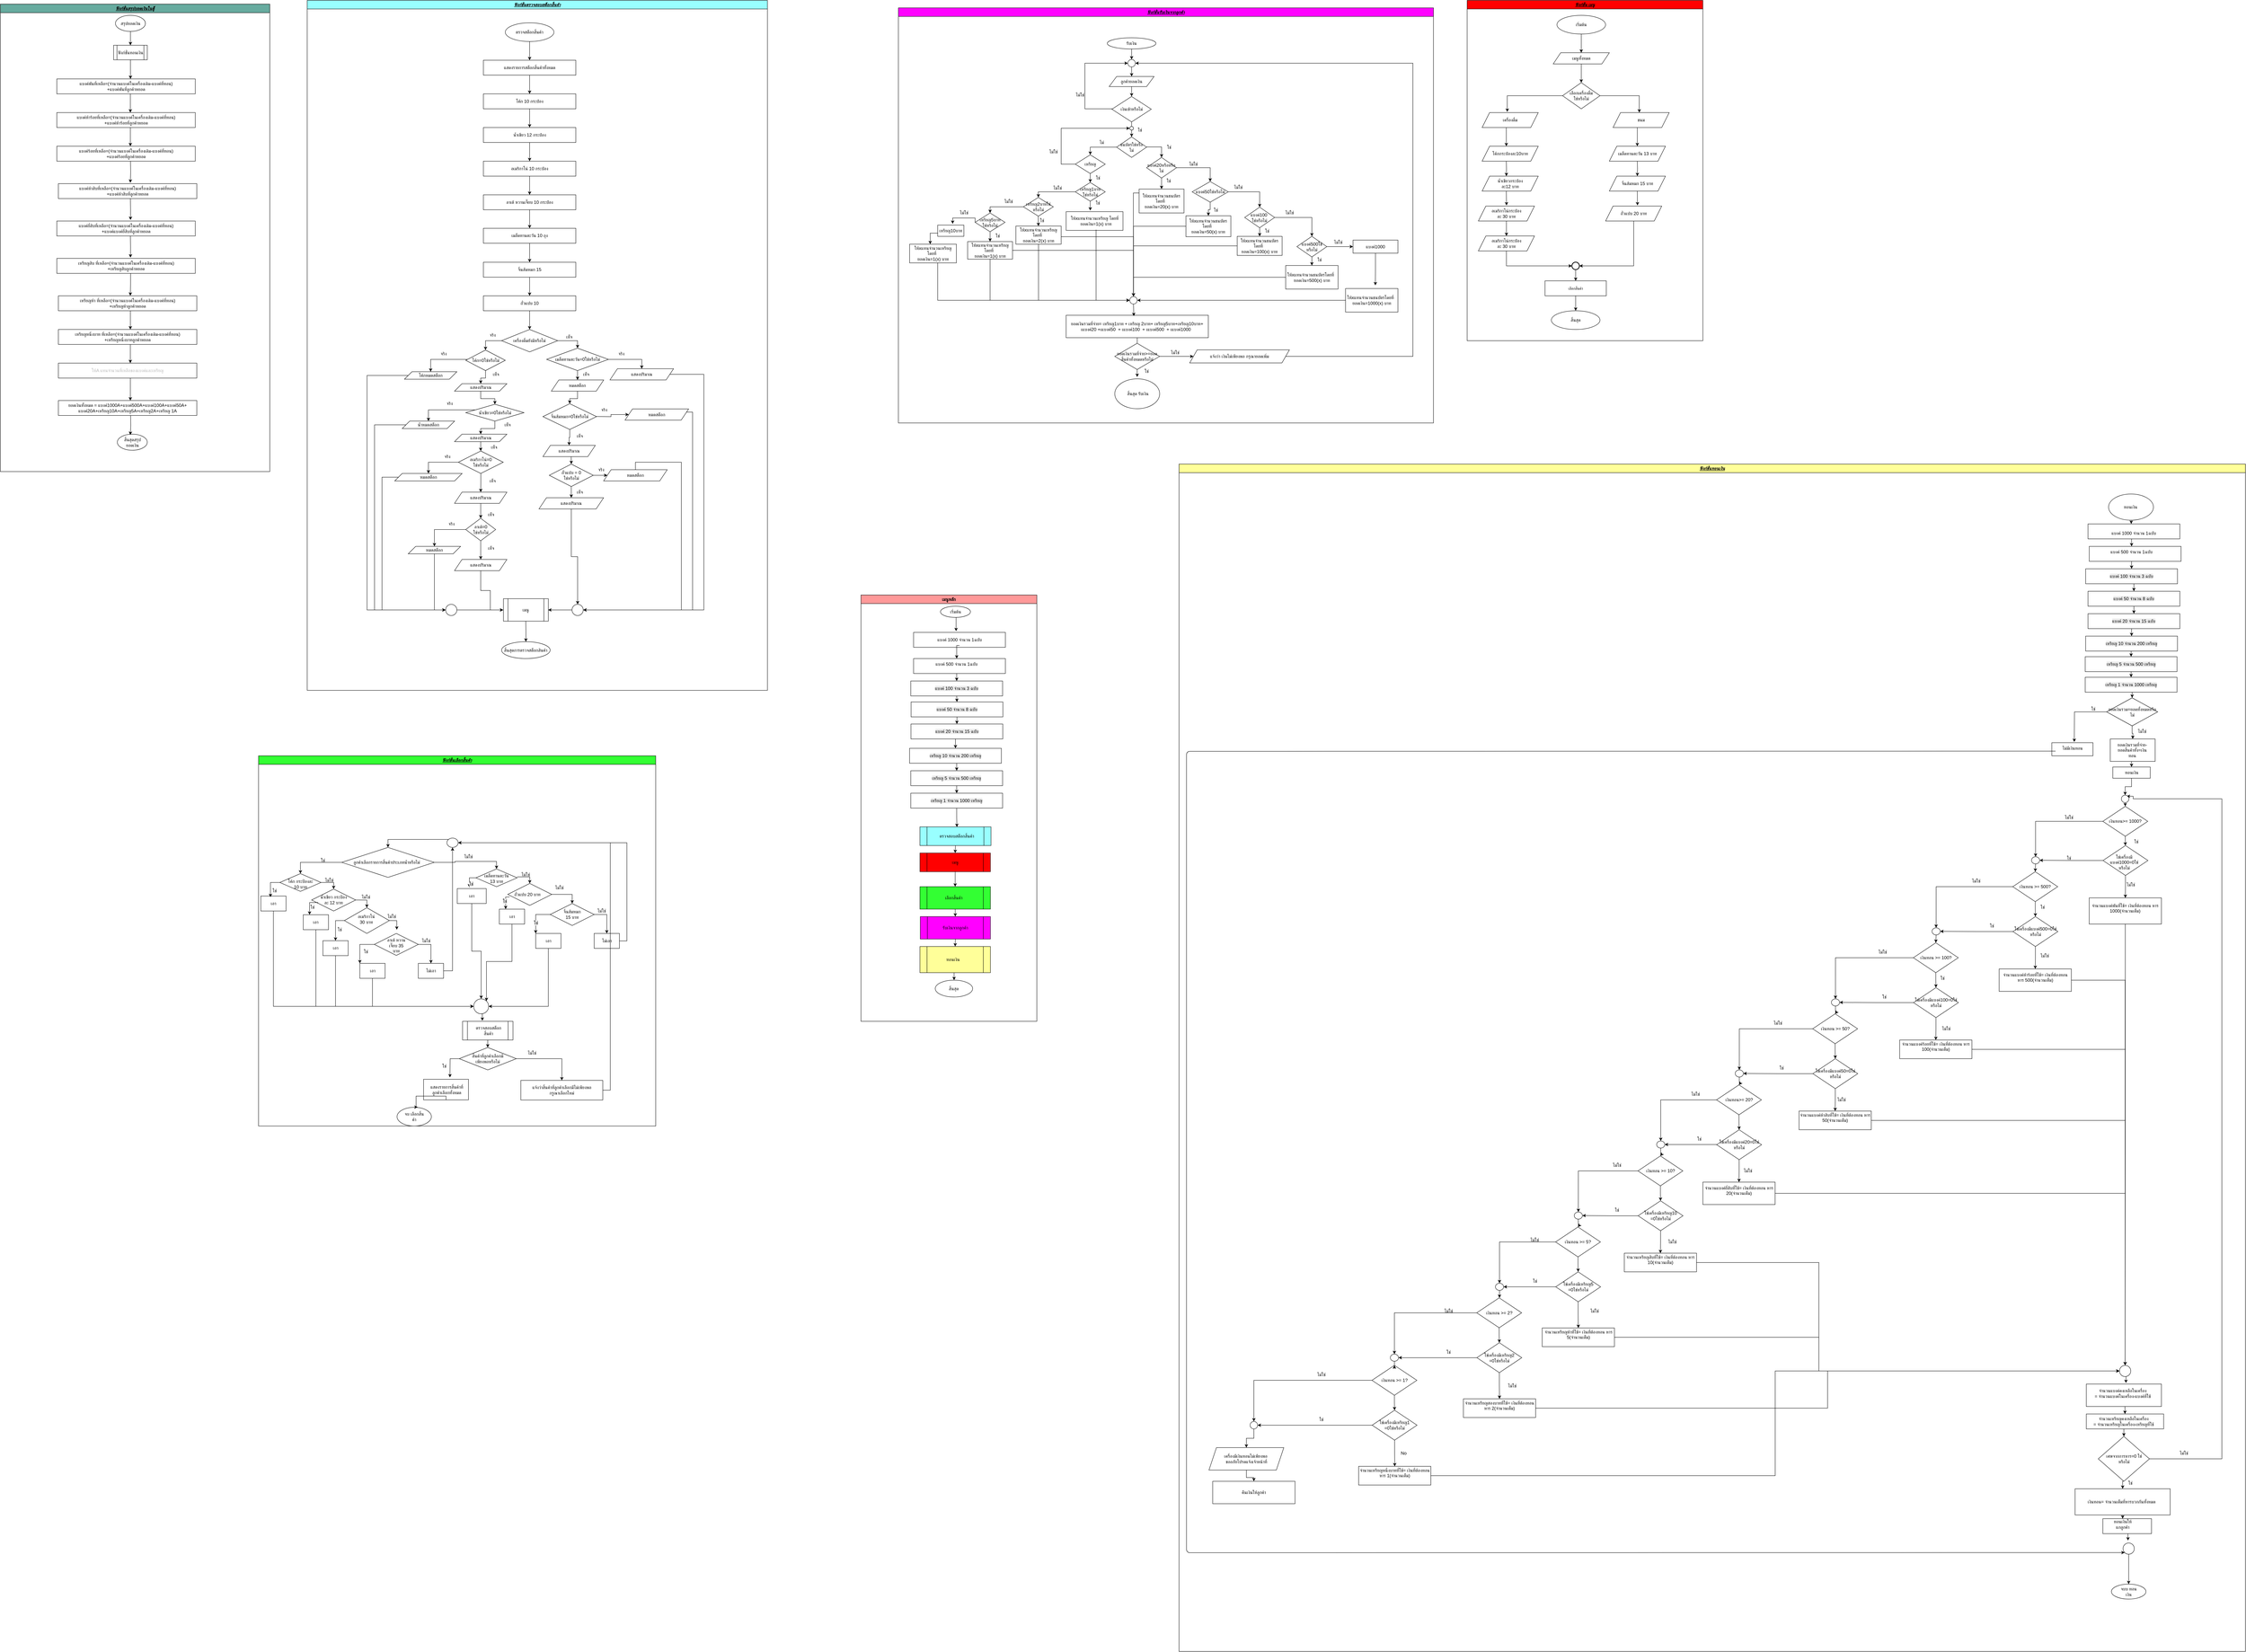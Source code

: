 <mxfile version="28.2.5">
  <diagram name="หน้า-1" id="v69-Nsgwq4Sr6_GF1yaW">
    <mxGraphModel grid="1" page="1" gridSize="10" guides="1" tooltips="1" connect="1" arrows="1" fold="1" pageScale="1" pageWidth="827" pageHeight="1169" math="0" shadow="0">
      <root>
        <mxCell id="0" />
        <mxCell id="1" parent="0" />
        <mxCell id="q64PcVPJWMt4SCjhkNx--1" value="&lt;i&gt;&lt;u&gt;ฟังก์ชั่น เมนู&lt;/u&gt;&lt;/i&gt;" style="swimlane;whiteSpace=wrap;html=1;startSize=23;fillColor=#FF0000;align=center;" vertex="1" parent="1">
          <mxGeometry x="4110" y="120" width="630" height="910" as="geometry" />
        </mxCell>
        <mxCell id="q64PcVPJWMt4SCjhkNx--2" style="edgeStyle=orthogonalEdgeStyle;rounded=0;orthogonalLoop=1;jettySize=auto;html=1;entryX=0.5;entryY=0;entryDx=0;entryDy=0;" edge="1" parent="q64PcVPJWMt4SCjhkNx--1" source="q64PcVPJWMt4SCjhkNx--3" target="q64PcVPJWMt4SCjhkNx--5">
          <mxGeometry relative="1" as="geometry" />
        </mxCell>
        <mxCell id="q64PcVPJWMt4SCjhkNx--3" value="&lt;font data-font-src=&quot;https://fonts.googleapis.com/css?family=Sarabun&quot; face=&quot;Sarabun&quot;&gt;เริ่มต้น&lt;/font&gt;" style="ellipse;whiteSpace=wrap;html=1;" vertex="1" parent="q64PcVPJWMt4SCjhkNx--1">
          <mxGeometry x="240" y="40" width="130" height="50" as="geometry" />
        </mxCell>
        <mxCell id="q64PcVPJWMt4SCjhkNx--4" style="edgeStyle=orthogonalEdgeStyle;rounded=0;orthogonalLoop=1;jettySize=auto;html=1;entryX=0.5;entryY=0;entryDx=0;entryDy=0;" edge="1" parent="q64PcVPJWMt4SCjhkNx--1" source="q64PcVPJWMt4SCjhkNx--5" target="q64PcVPJWMt4SCjhkNx--8">
          <mxGeometry relative="1" as="geometry" />
        </mxCell>
        <mxCell id="q64PcVPJWMt4SCjhkNx--5" value="เมนูทั้งหมด" style="shape=parallelogram;perimeter=parallelogramPerimeter;whiteSpace=wrap;html=1;fixedSize=1;" vertex="1" parent="q64PcVPJWMt4SCjhkNx--1">
          <mxGeometry x="230" y="140" width="150" height="30" as="geometry" />
        </mxCell>
        <mxCell id="q64PcVPJWMt4SCjhkNx--6" style="edgeStyle=orthogonalEdgeStyle;rounded=0;orthogonalLoop=1;jettySize=auto;html=1;exitX=1;exitY=0.5;exitDx=0;exitDy=0;entryX=0.5;entryY=0;entryDx=0;entryDy=0;" edge="1" parent="q64PcVPJWMt4SCjhkNx--1">
          <mxGeometry relative="1" as="geometry">
            <mxPoint x="350" y="255" as="sourcePoint" />
            <mxPoint x="460" y="300" as="targetPoint" />
            <Array as="points">
              <mxPoint x="460" y="255" />
            </Array>
          </mxGeometry>
        </mxCell>
        <mxCell id="q64PcVPJWMt4SCjhkNx--7" style="edgeStyle=orthogonalEdgeStyle;rounded=0;orthogonalLoop=1;jettySize=auto;html=1;entryX=0.448;entryY=-0.048;entryDx=0;entryDy=0;entryPerimeter=0;" edge="1" parent="q64PcVPJWMt4SCjhkNx--1" source="q64PcVPJWMt4SCjhkNx--8" target="q64PcVPJWMt4SCjhkNx--9">
          <mxGeometry relative="1" as="geometry" />
        </mxCell>
        <mxCell id="q64PcVPJWMt4SCjhkNx--8" value="เลือกเครื่องดื่ม&lt;div&gt;ใช่หรือไม่&lt;/div&gt;" style="rhombus;whiteSpace=wrap;html=1;" vertex="1" parent="q64PcVPJWMt4SCjhkNx--1">
          <mxGeometry x="255" y="220" width="100" height="70" as="geometry" />
        </mxCell>
        <mxCell id="q64PcVPJWMt4SCjhkNx--9" value="เครื่องดื่ม" style="shape=parallelogram;perimeter=parallelogramPerimeter;whiteSpace=wrap;html=1;fixedSize=1;" vertex="1" parent="q64PcVPJWMt4SCjhkNx--1">
          <mxGeometry x="40" y="300" width="150" height="40" as="geometry" />
        </mxCell>
        <mxCell id="q64PcVPJWMt4SCjhkNx--10" value="ขนม" style="shape=parallelogram;perimeter=parallelogramPerimeter;whiteSpace=wrap;html=1;fixedSize=1;" vertex="1" parent="q64PcVPJWMt4SCjhkNx--1">
          <mxGeometry x="390" y="300" width="150" height="40" as="geometry" />
        </mxCell>
        <mxCell id="q64PcVPJWMt4SCjhkNx--11" style="edgeStyle=orthogonalEdgeStyle;rounded=0;orthogonalLoop=1;jettySize=auto;html=1;entryX=0.5;entryY=0;entryDx=0;entryDy=0;" edge="1" parent="q64PcVPJWMt4SCjhkNx--1">
          <mxGeometry relative="1" as="geometry">
            <mxPoint x="454.76" y="430" as="sourcePoint" />
            <mxPoint x="454.76" y="470" as="targetPoint" />
          </mxGeometry>
        </mxCell>
        <mxCell id="q64PcVPJWMt4SCjhkNx--12" value="เมล็ดทานตะวัน 13 บาท" style="shape=parallelogram;perimeter=parallelogramPerimeter;whiteSpace=wrap;html=1;fixedSize=1;" vertex="1" parent="q64PcVPJWMt4SCjhkNx--1">
          <mxGeometry x="380" y="390" width="150" height="40" as="geometry" />
        </mxCell>
        <mxCell id="q64PcVPJWMt4SCjhkNx--13" style="edgeStyle=orthogonalEdgeStyle;rounded=0;orthogonalLoop=1;jettySize=auto;html=1;" edge="1" parent="q64PcVPJWMt4SCjhkNx--1">
          <mxGeometry relative="1" as="geometry">
            <mxPoint x="454.74" y="340" as="sourcePoint" />
            <mxPoint x="454.74" y="390" as="targetPoint" />
          </mxGeometry>
        </mxCell>
        <mxCell id="q64PcVPJWMt4SCjhkNx--14" value="จิ้นส้มหมก 15 บาท" style="shape=parallelogram;perimeter=parallelogramPerimeter;whiteSpace=wrap;html=1;fixedSize=1;" vertex="1" parent="q64PcVPJWMt4SCjhkNx--1">
          <mxGeometry x="380" y="470" width="150" height="40" as="geometry" />
        </mxCell>
        <mxCell id="q64PcVPJWMt4SCjhkNx--15" value="ถั่วแปบ 20 บาท" style="shape=parallelogram;perimeter=parallelogramPerimeter;whiteSpace=wrap;html=1;fixedSize=1;" vertex="1" parent="q64PcVPJWMt4SCjhkNx--1">
          <mxGeometry x="370" y="550" width="150" height="40" as="geometry" />
        </mxCell>
        <mxCell id="q64PcVPJWMt4SCjhkNx--16" style="edgeStyle=orthogonalEdgeStyle;rounded=0;orthogonalLoop=1;jettySize=auto;html=1;entryX=0.57;entryY=-0.043;entryDx=0;entryDy=0;entryPerimeter=0;" edge="1" parent="q64PcVPJWMt4SCjhkNx--1">
          <mxGeometry relative="1" as="geometry">
            <mxPoint x="454.74" y="510" as="sourcePoint" />
            <mxPoint x="455.24" y="548.28" as="targetPoint" />
          </mxGeometry>
        </mxCell>
        <mxCell id="q64PcVPJWMt4SCjhkNx--17" style="edgeStyle=orthogonalEdgeStyle;rounded=0;orthogonalLoop=1;jettySize=auto;html=1;entryX=0.5;entryY=0;entryDx=0;entryDy=0;" edge="1" parent="q64PcVPJWMt4SCjhkNx--1">
          <mxGeometry relative="1" as="geometry">
            <mxPoint x="104.71" y="430" as="sourcePoint" />
            <mxPoint x="104.71" y="470" as="targetPoint" />
          </mxGeometry>
        </mxCell>
        <mxCell id="q64PcVPJWMt4SCjhkNx--18" value="โค้กกระป๋องละ10บาท" style="shape=parallelogram;perimeter=parallelogramPerimeter;whiteSpace=wrap;html=1;fixedSize=1;" vertex="1" parent="q64PcVPJWMt4SCjhkNx--1">
          <mxGeometry x="40" y="390" width="150" height="40" as="geometry" />
        </mxCell>
        <mxCell id="q64PcVPJWMt4SCjhkNx--19" style="edgeStyle=orthogonalEdgeStyle;rounded=0;orthogonalLoop=1;jettySize=auto;html=1;" edge="1" parent="q64PcVPJWMt4SCjhkNx--1">
          <mxGeometry relative="1" as="geometry">
            <mxPoint x="104.71" y="340" as="sourcePoint" />
            <mxPoint x="104.71" y="390" as="targetPoint" />
          </mxGeometry>
        </mxCell>
        <mxCell id="q64PcVPJWMt4SCjhkNx--20" value="น้ำเขียวกระป๋อง&lt;div&gt;ละ12 บาท&lt;/div&gt;" style="shape=parallelogram;perimeter=parallelogramPerimeter;whiteSpace=wrap;html=1;fixedSize=1;" vertex="1" parent="q64PcVPJWMt4SCjhkNx--1">
          <mxGeometry x="40" y="470" width="150" height="40" as="geometry" />
        </mxCell>
        <mxCell id="q64PcVPJWMt4SCjhkNx--21" style="edgeStyle=orthogonalEdgeStyle;rounded=0;orthogonalLoop=1;jettySize=auto;html=1;entryX=0.5;entryY=0;entryDx=0;entryDy=0;" edge="1" parent="q64PcVPJWMt4SCjhkNx--1" source="q64PcVPJWMt4SCjhkNx--22" target="q64PcVPJWMt4SCjhkNx--25">
          <mxGeometry relative="1" as="geometry" />
        </mxCell>
        <mxCell id="q64PcVPJWMt4SCjhkNx--22" value="อเมริกาโน่กระป๋อง&lt;div&gt;ละ 30 บาท&lt;/div&gt;" style="shape=parallelogram;perimeter=parallelogramPerimeter;whiteSpace=wrap;html=1;fixedSize=1;" vertex="1" parent="q64PcVPJWMt4SCjhkNx--1">
          <mxGeometry x="30" y="550" width="150" height="40" as="geometry" />
        </mxCell>
        <mxCell id="q64PcVPJWMt4SCjhkNx--23" style="edgeStyle=orthogonalEdgeStyle;rounded=0;orthogonalLoop=1;jettySize=auto;html=1;entryX=0.57;entryY=-0.043;entryDx=0;entryDy=0;entryPerimeter=0;" edge="1" parent="q64PcVPJWMt4SCjhkNx--1">
          <mxGeometry relative="1" as="geometry">
            <mxPoint x="104.71" y="510" as="sourcePoint" />
            <mxPoint x="105.21" y="548.28" as="targetPoint" />
          </mxGeometry>
        </mxCell>
        <mxCell id="q64PcVPJWMt4SCjhkNx--24" style="edgeStyle=orthogonalEdgeStyle;rounded=0;orthogonalLoop=1;jettySize=auto;html=1;entryX=0;entryY=0.5;entryDx=0;entryDy=0;entryPerimeter=0;exitX=0.5;exitY=1;exitDx=0;exitDy=0;" edge="1" parent="q64PcVPJWMt4SCjhkNx--1" source="q64PcVPJWMt4SCjhkNx--25" target="q64PcVPJWMt4SCjhkNx--29">
          <mxGeometry relative="1" as="geometry">
            <mxPoint x="105" y="740" as="targetPoint" />
          </mxGeometry>
        </mxCell>
        <mxCell id="q64PcVPJWMt4SCjhkNx--25" value="อเมริกาโน่กระป๋อง&lt;div&gt;ละ 30 บาท&lt;/div&gt;" style="shape=parallelogram;perimeter=parallelogramPerimeter;whiteSpace=wrap;html=1;fixedSize=1;" vertex="1" parent="q64PcVPJWMt4SCjhkNx--1">
          <mxGeometry x="30" y="630" width="150" height="40" as="geometry" />
        </mxCell>
        <mxCell id="q64PcVPJWMt4SCjhkNx--26" style="edgeStyle=orthogonalEdgeStyle;rounded=0;orthogonalLoop=1;jettySize=auto;html=1;entryX=0.5;entryY=0;entryDx=0;entryDy=0;" edge="1" parent="q64PcVPJWMt4SCjhkNx--1" source="q64PcVPJWMt4SCjhkNx--27" target="q64PcVPJWMt4SCjhkNx--31">
          <mxGeometry relative="1" as="geometry" />
        </mxCell>
        <mxCell id="q64PcVPJWMt4SCjhkNx--27" value="เลือกสิ้นค้า" style="rounded=0;whiteSpace=wrap;html=1;fontFamily=Sarabun;fontSource=https%3A%2F%2Ffonts.googleapis.com%2Fcss%3Ffamily%3DSarabun;fontSize=10;" vertex="1" parent="q64PcVPJWMt4SCjhkNx--1">
          <mxGeometry x="208.13" y="750" width="163.75" height="40" as="geometry" />
        </mxCell>
        <mxCell id="q64PcVPJWMt4SCjhkNx--28" style="edgeStyle=orthogonalEdgeStyle;rounded=0;orthogonalLoop=1;jettySize=auto;html=1;entryX=0.5;entryY=0;entryDx=0;entryDy=0;" edge="1" parent="q64PcVPJWMt4SCjhkNx--1" source="q64PcVPJWMt4SCjhkNx--29" target="q64PcVPJWMt4SCjhkNx--27">
          <mxGeometry relative="1" as="geometry" />
        </mxCell>
        <mxCell id="q64PcVPJWMt4SCjhkNx--29" value="" style="strokeWidth=2;html=1;shape=mxgraph.flowchart.start_2;whiteSpace=wrap;" vertex="1" parent="q64PcVPJWMt4SCjhkNx--1">
          <mxGeometry x="280" y="700" width="20" height="20" as="geometry" />
        </mxCell>
        <mxCell id="q64PcVPJWMt4SCjhkNx--30" style="edgeStyle=orthogonalEdgeStyle;rounded=0;orthogonalLoop=1;jettySize=auto;html=1;entryX=1;entryY=0.5;entryDx=0;entryDy=0;entryPerimeter=0;exitX=0.5;exitY=1;exitDx=0;exitDy=0;" edge="1" parent="q64PcVPJWMt4SCjhkNx--1" source="q64PcVPJWMt4SCjhkNx--15" target="q64PcVPJWMt4SCjhkNx--29">
          <mxGeometry relative="1" as="geometry" />
        </mxCell>
        <mxCell id="q64PcVPJWMt4SCjhkNx--31" value="&lt;font face=&quot;Sarabun&quot;&gt;สิ้นสุด&lt;/font&gt;" style="ellipse;whiteSpace=wrap;html=1;" vertex="1" parent="q64PcVPJWMt4SCjhkNx--1">
          <mxGeometry x="225" y="830" width="130" height="50" as="geometry" />
        </mxCell>
        <mxCell id="q64PcVPJWMt4SCjhkNx--32" value="&lt;u&gt;&lt;i&gt;ฟังก์ชั่นสรุปบอดเงินในตู็&lt;/i&gt;&lt;/u&gt;" style="swimlane;whiteSpace=wrap;html=1;fillColor=#67AB9F;" vertex="1" parent="1">
          <mxGeometry x="190" y="130" width="720" height="1250" as="geometry" />
        </mxCell>
        <mxCell id="q64PcVPJWMt4SCjhkNx--33" style="edgeStyle=orthogonalEdgeStyle;rounded=0;orthogonalLoop=1;jettySize=auto;html=1;entryX=0.5;entryY=0;entryDx=0;entryDy=0;" edge="1" parent="q64PcVPJWMt4SCjhkNx--32" source="q64PcVPJWMt4SCjhkNx--34" target="q64PcVPJWMt4SCjhkNx--38">
          <mxGeometry relative="1" as="geometry" />
        </mxCell>
        <mxCell id="q64PcVPJWMt4SCjhkNx--34" value="สรุปยอดเงิน" style="ellipse;whiteSpace=wrap;html=1;" vertex="1" parent="q64PcVPJWMt4SCjhkNx--32">
          <mxGeometry x="307.6" y="30" width="79.99" height="43" as="geometry" />
        </mxCell>
        <mxCell id="q64PcVPJWMt4SCjhkNx--35" style="edgeStyle=orthogonalEdgeStyle;rounded=0;orthogonalLoop=1;jettySize=auto;html=1;entryX=0.5;entryY=0;entryDx=0;entryDy=0;" edge="1" parent="q64PcVPJWMt4SCjhkNx--32">
          <mxGeometry relative="1" as="geometry">
            <mxPoint x="347.36" y="240" as="sourcePoint" />
            <mxPoint x="347.36" y="290" as="targetPoint" />
          </mxGeometry>
        </mxCell>
        <mxCell id="q64PcVPJWMt4SCjhkNx--36" value="แบงค์พันที่เหลือ=(จำนวนแบงค์ในเครื่องเดิม-แบงค์ที่ทอน)&lt;div&gt;+แบงค์พันที่ลูกค้าหยอด&lt;/div&gt;" style="rounded=0;whiteSpace=wrap;html=1;" vertex="1" parent="q64PcVPJWMt4SCjhkNx--32">
          <mxGeometry x="150.87" y="200" width="370" height="40" as="geometry" />
        </mxCell>
        <mxCell id="q64PcVPJWMt4SCjhkNx--37" style="edgeStyle=orthogonalEdgeStyle;rounded=0;orthogonalLoop=1;jettySize=auto;html=1;exitX=0.5;exitY=1;exitDx=0;exitDy=0;" edge="1" parent="q64PcVPJWMt4SCjhkNx--32" source="q64PcVPJWMt4SCjhkNx--36" target="q64PcVPJWMt4SCjhkNx--36">
          <mxGeometry relative="1" as="geometry" />
        </mxCell>
        <mxCell id="q64PcVPJWMt4SCjhkNx--38" value="ฟังก์ชั่นทอนเงิน" style="shape=process;whiteSpace=wrap;html=1;backgroundOutline=1;" vertex="1" parent="q64PcVPJWMt4SCjhkNx--32">
          <mxGeometry x="302.6" y="110" width="90" height="39" as="geometry" />
        </mxCell>
        <mxCell id="q64PcVPJWMt4SCjhkNx--39" style="edgeStyle=orthogonalEdgeStyle;rounded=0;orthogonalLoop=1;jettySize=auto;html=1;entryX=0.532;entryY=-0.001;entryDx=0;entryDy=0;entryPerimeter=0;" edge="1" parent="q64PcVPJWMt4SCjhkNx--32" source="q64PcVPJWMt4SCjhkNx--38" target="q64PcVPJWMt4SCjhkNx--36">
          <mxGeometry relative="1" as="geometry" />
        </mxCell>
        <mxCell id="q64PcVPJWMt4SCjhkNx--40" style="edgeStyle=orthogonalEdgeStyle;rounded=0;orthogonalLoop=1;jettySize=auto;html=1;entryX=0.5;entryY=0;entryDx=0;entryDy=0;" edge="1" parent="q64PcVPJWMt4SCjhkNx--32">
          <mxGeometry relative="1" as="geometry">
            <mxPoint x="347.36" y="330" as="sourcePoint" />
            <mxPoint x="347.36" y="380" as="targetPoint" />
          </mxGeometry>
        </mxCell>
        <mxCell id="q64PcVPJWMt4SCjhkNx--41" value="แบงค์ห้าร้อยที่เหลือ=(จำนวนแบงค์ในเครื่องเดิม-แบงค์ที่ทอน)&lt;div&gt;+แบงค์ห้าร้อยที่ลูกค้าหยอด&lt;/div&gt;" style="rounded=0;whiteSpace=wrap;html=1;" vertex="1" parent="q64PcVPJWMt4SCjhkNx--32">
          <mxGeometry x="150.87" y="290" width="370" height="40" as="geometry" />
        </mxCell>
        <mxCell id="q64PcVPJWMt4SCjhkNx--42" value="แบงค์ร้อยที่เหลือ=(จำนวนแบงค์ในเครื่องเดิม-แบงค์ที่ทอน)&lt;div&gt;+แบงค์ร้อยที่ลูกค้าหยอด&lt;/div&gt;" style="rounded=0;whiteSpace=wrap;html=1;" vertex="1" parent="q64PcVPJWMt4SCjhkNx--32">
          <mxGeometry x="150.87" y="380" width="370" height="40" as="geometry" />
        </mxCell>
        <mxCell id="q64PcVPJWMt4SCjhkNx--43" value="แบงค์ห้าสิบที่เหลือ=(จำนวนแบงค์ในเครื่องเดิม-แบงค์ที่ทอน)&lt;div&gt;+แบงค์ห้าสิบที่ลูกค้าหยอด&lt;/div&gt;" style="rounded=0;whiteSpace=wrap;html=1;" vertex="1" parent="q64PcVPJWMt4SCjhkNx--32">
          <mxGeometry x="155" y="480" width="370" height="40" as="geometry" />
        </mxCell>
        <mxCell id="q64PcVPJWMt4SCjhkNx--44" style="edgeStyle=orthogonalEdgeStyle;rounded=0;orthogonalLoop=1;jettySize=auto;html=1;entryX=0.488;entryY=-0.059;entryDx=0;entryDy=0;entryPerimeter=0;" edge="1" parent="q64PcVPJWMt4SCjhkNx--32">
          <mxGeometry relative="1" as="geometry">
            <mxPoint x="347.664" y="420" as="sourcePoint" />
            <mxPoint x="347.31" y="477.64" as="targetPoint" />
          </mxGeometry>
        </mxCell>
        <mxCell id="q64PcVPJWMt4SCjhkNx--45" value="แบงค์ยี่สิบที่เหลือ=(จำนวนแบงค์ในเครื่องเดิม-แบงค์ที่ทอน)&lt;div&gt;+แบงค์แบงค์ยี่สิบที่ลูกค้าหยอด&lt;/div&gt;" style="rounded=0;whiteSpace=wrap;html=1;" vertex="1" parent="q64PcVPJWMt4SCjhkNx--32">
          <mxGeometry x="150.87" y="580" width="370" height="40" as="geometry" />
        </mxCell>
        <mxCell id="q64PcVPJWMt4SCjhkNx--46" style="edgeStyle=orthogonalEdgeStyle;rounded=0;orthogonalLoop=1;jettySize=auto;html=1;entryX=0.512;entryY=-0.072;entryDx=0;entryDy=0;entryPerimeter=0;" edge="1" parent="q64PcVPJWMt4SCjhkNx--32">
          <mxGeometry relative="1" as="geometry">
            <mxPoint x="347.43" y="520" as="sourcePoint" />
            <mxPoint x="347.74" y="577.12" as="targetPoint" />
          </mxGeometry>
        </mxCell>
        <mxCell id="q64PcVPJWMt4SCjhkNx--47" value="เหรียญสิบ ที่เหลือ=(จำนวนแบงค์ในเครื่องเดิม-แบงค์ที่ทอน)&lt;div&gt;+เหรียญสิบลูกค้าหยอด&lt;/div&gt;" style="rounded=0;whiteSpace=wrap;html=1;" vertex="1" parent="q64PcVPJWMt4SCjhkNx--32">
          <mxGeometry x="150.87" y="680" width="370" height="40" as="geometry" />
        </mxCell>
        <mxCell id="q64PcVPJWMt4SCjhkNx--48" style="edgeStyle=orthogonalEdgeStyle;rounded=0;orthogonalLoop=1;jettySize=auto;html=1;entryX=0.501;entryY=-0.057;entryDx=0;entryDy=0;entryPerimeter=0;" edge="1" parent="q64PcVPJWMt4SCjhkNx--32">
          <mxGeometry relative="1" as="geometry">
            <mxPoint x="347.4" y="620" as="sourcePoint" />
            <mxPoint x="347.72" y="677.72" as="targetPoint" />
          </mxGeometry>
        </mxCell>
        <mxCell id="q64PcVPJWMt4SCjhkNx--49" style="edgeStyle=orthogonalEdgeStyle;rounded=0;orthogonalLoop=1;jettySize=auto;html=1;entryX=0.5;entryY=0;entryDx=0;entryDy=0;" edge="1" parent="q64PcVPJWMt4SCjhkNx--32">
          <mxGeometry relative="1" as="geometry">
            <mxPoint x="347.42" y="820" as="sourcePoint" />
            <mxPoint x="347.42" y="870" as="targetPoint" />
          </mxGeometry>
        </mxCell>
        <mxCell id="q64PcVPJWMt4SCjhkNx--50" value="เหรียญห้า ที่เหลือ=(จำนวนแบงค์ในเครื่องเดิม-แบงค์ที่ทอน)&lt;div&gt;+เหรียญห้าลูกค้าหยอด&lt;/div&gt;" style="rounded=0;whiteSpace=wrap;html=1;" vertex="1" parent="q64PcVPJWMt4SCjhkNx--32">
          <mxGeometry x="155.0" y="780" width="370" height="40" as="geometry" />
        </mxCell>
        <mxCell id="q64PcVPJWMt4SCjhkNx--51" style="edgeStyle=orthogonalEdgeStyle;rounded=0;orthogonalLoop=1;jettySize=auto;html=1;entryX=0.487;entryY=-0.006;entryDx=0;entryDy=0;entryPerimeter=0;" edge="1" parent="q64PcVPJWMt4SCjhkNx--32">
          <mxGeometry relative="1" as="geometry">
            <mxPoint x="347.947" y="720.0" as="sourcePoint" />
            <mxPoint x="347.24" y="779.76" as="targetPoint" />
            <Array as="points">
              <mxPoint x="348.05" y="750" />
              <mxPoint x="347.05" y="750" />
            </Array>
          </mxGeometry>
        </mxCell>
        <mxCell id="q64PcVPJWMt4SCjhkNx--52" style="edgeStyle=orthogonalEdgeStyle;rounded=0;orthogonalLoop=1;jettySize=auto;html=1;entryX=0.5;entryY=0;entryDx=0;entryDy=0;" edge="1" parent="q64PcVPJWMt4SCjhkNx--32">
          <mxGeometry relative="1" as="geometry">
            <mxPoint x="347.31" y="910" as="sourcePoint" />
            <mxPoint x="347.31" y="960" as="targetPoint" />
          </mxGeometry>
        </mxCell>
        <mxCell id="q64PcVPJWMt4SCjhkNx--53" value="เหรียญหนึ่งบาท ที่เหลือ=(จำนวนแบงค์ในเครื่องเดิม-แบงค์ที่ทอน)&lt;div&gt;+เหรียญหนึ่งบาทลูกค้าหยอด&lt;/div&gt;" style="rounded=0;whiteSpace=wrap;html=1;" vertex="1" parent="q64PcVPJWMt4SCjhkNx--32">
          <mxGeometry x="155" y="870" width="370" height="40" as="geometry" />
        </mxCell>
        <mxCell id="q64PcVPJWMt4SCjhkNx--54" style="edgeStyle=orthogonalEdgeStyle;rounded=0;orthogonalLoop=1;jettySize=auto;html=1;entryX=0.5;entryY=0;entryDx=0;entryDy=0;" edge="1" parent="q64PcVPJWMt4SCjhkNx--32">
          <mxGeometry relative="1" as="geometry">
            <mxPoint x="347.36" y="1000" as="sourcePoint" />
            <mxPoint x="347.36" y="1060" as="targetPoint" />
          </mxGeometry>
        </mxCell>
        <mxCell id="q64PcVPJWMt4SCjhkNx--55" value="&lt;span&gt;&lt;font style=&quot;color: light-dark(rgb(183, 183, 183), rgb(255, 255, 255));&quot;&gt;ให้A แทนจำนวนที่เหลือของแบงค์และเหรียญ&lt;/font&gt;&lt;/span&gt;" style="rounded=0;whiteSpace=wrap;html=1;" vertex="1" parent="q64PcVPJWMt4SCjhkNx--32">
          <mxGeometry x="155.0" y="960" width="370" height="40" as="geometry" />
        </mxCell>
        <mxCell id="q64PcVPJWMt4SCjhkNx--56" value="&lt;div&gt;&lt;br&gt;&lt;/div&gt;ยอดเงินทั้งหมด = แบงค์1000A+แบงค์500A+แบงค์100A+แบงค์50A+&lt;div&gt;&lt;span style=&quot;background-color: transparent; color: light-dark(rgb(0, 0, 0), rgb(255, 255, 255));&quot;&gt;แบงค์20A&lt;/span&gt;&lt;span style=&quot;background-color: transparent; color: light-dark(rgb(0, 0, 0), rgb(255, 255, 255));&quot;&gt;+เหรียญ10A+เหรียญ5A+เหรียญ2A+เหรียญ 1A&lt;/span&gt;&lt;/div&gt;&lt;div&gt;&lt;div&gt;&lt;br&gt;&lt;/div&gt;&lt;/div&gt;" style="rounded=0;whiteSpace=wrap;html=1;" vertex="1" parent="q64PcVPJWMt4SCjhkNx--32">
          <mxGeometry x="155" y="1060" width="370" height="40" as="geometry" />
        </mxCell>
        <mxCell id="q64PcVPJWMt4SCjhkNx--57" value="สิ้นสุดสรุป&lt;div&gt;ยอดเงิน&lt;/div&gt;" style="ellipse;whiteSpace=wrap;html=1;" vertex="1" parent="q64PcVPJWMt4SCjhkNx--32">
          <mxGeometry x="312.61" y="1150" width="79.99" height="43" as="geometry" />
        </mxCell>
        <mxCell id="q64PcVPJWMt4SCjhkNx--58" style="edgeStyle=orthogonalEdgeStyle;rounded=0;orthogonalLoop=1;jettySize=auto;html=1;entryX=0.458;entryY=0.046;entryDx=0;entryDy=0;entryPerimeter=0;" edge="1" parent="q64PcVPJWMt4SCjhkNx--32">
          <mxGeometry relative="1" as="geometry">
            <mxPoint x="348" y="1100" as="sourcePoint" />
            <mxPoint x="347.235" y="1151.978" as="targetPoint" />
          </mxGeometry>
        </mxCell>
        <mxCell id="q64PcVPJWMt4SCjhkNx--59" value="&lt;u&gt;&lt;i&gt;ฟังก์ชั่นตรวจสอบสต็อกสิ้นค้า&lt;/i&gt;&lt;/u&gt;" style="swimlane;whiteSpace=wrap;html=1;fillColor=#99FFFF;align=center;" vertex="1" parent="1">
          <mxGeometry x="1010" y="120" width="1230" height="1845" as="geometry" />
        </mxCell>
        <mxCell id="q64PcVPJWMt4SCjhkNx--60" style="edgeStyle=orthogonalEdgeStyle;rounded=0;orthogonalLoop=1;jettySize=auto;html=1;entryX=0.5;entryY=0;entryDx=0;entryDy=0;" edge="1" parent="q64PcVPJWMt4SCjhkNx--59" source="q64PcVPJWMt4SCjhkNx--61" target="q64PcVPJWMt4SCjhkNx--63">
          <mxGeometry relative="1" as="geometry" />
        </mxCell>
        <mxCell id="q64PcVPJWMt4SCjhkNx--61" value="ตรวจสต็อกสิ้นค้า" style="ellipse;whiteSpace=wrap;html=1;" vertex="1" parent="q64PcVPJWMt4SCjhkNx--59">
          <mxGeometry x="529.4" y="60" width="130" height="50" as="geometry" />
        </mxCell>
        <mxCell id="q64PcVPJWMt4SCjhkNx--62" style="edgeStyle=orthogonalEdgeStyle;rounded=0;orthogonalLoop=1;jettySize=auto;html=1;entryX=0.5;entryY=0;entryDx=0;entryDy=0;" edge="1" parent="q64PcVPJWMt4SCjhkNx--59" source="q64PcVPJWMt4SCjhkNx--63" target="q64PcVPJWMt4SCjhkNx--65">
          <mxGeometry relative="1" as="geometry" />
        </mxCell>
        <mxCell id="q64PcVPJWMt4SCjhkNx--63" value="แสดงรายการสต็อกสิ้นค้าทั้งหมด" style="rounded=0;whiteSpace=wrap;html=1;" vertex="1" parent="q64PcVPJWMt4SCjhkNx--59">
          <mxGeometry x="470.9" y="160" width="247" height="40" as="geometry" />
        </mxCell>
        <mxCell id="q64PcVPJWMt4SCjhkNx--64" style="edgeStyle=orthogonalEdgeStyle;rounded=0;orthogonalLoop=1;jettySize=auto;html=1;entryX=0.5;entryY=0;entryDx=0;entryDy=0;" edge="1" parent="q64PcVPJWMt4SCjhkNx--59" source="q64PcVPJWMt4SCjhkNx--65" target="q64PcVPJWMt4SCjhkNx--67">
          <mxGeometry relative="1" as="geometry" />
        </mxCell>
        <mxCell id="q64PcVPJWMt4SCjhkNx--65" value="โค้ก 10 กระป๋อง" style="rounded=0;whiteSpace=wrap;html=1;" vertex="1" parent="q64PcVPJWMt4SCjhkNx--59">
          <mxGeometry x="470.9" y="250" width="247" height="40" as="geometry" />
        </mxCell>
        <mxCell id="q64PcVPJWMt4SCjhkNx--66" style="edgeStyle=orthogonalEdgeStyle;rounded=0;orthogonalLoop=1;jettySize=auto;html=1;entryX=0.5;entryY=0;entryDx=0;entryDy=0;" edge="1" parent="q64PcVPJWMt4SCjhkNx--59" source="q64PcVPJWMt4SCjhkNx--67" target="q64PcVPJWMt4SCjhkNx--69">
          <mxGeometry relative="1" as="geometry" />
        </mxCell>
        <mxCell id="q64PcVPJWMt4SCjhkNx--67" value="น้ำเขียว 12 กระป๋อง" style="rounded=0;whiteSpace=wrap;html=1;" vertex="1" parent="q64PcVPJWMt4SCjhkNx--59">
          <mxGeometry x="470.9" y="340" width="247" height="40" as="geometry" />
        </mxCell>
        <mxCell id="q64PcVPJWMt4SCjhkNx--68" style="edgeStyle=orthogonalEdgeStyle;rounded=0;orthogonalLoop=1;jettySize=auto;html=1;entryX=0.5;entryY=0;entryDx=0;entryDy=0;" edge="1" parent="q64PcVPJWMt4SCjhkNx--59" source="q64PcVPJWMt4SCjhkNx--69" target="q64PcVPJWMt4SCjhkNx--71">
          <mxGeometry relative="1" as="geometry" />
        </mxCell>
        <mxCell id="q64PcVPJWMt4SCjhkNx--69" value="อเมริกาโน่ 10 กระป๋อง" style="rounded=0;whiteSpace=wrap;html=1;" vertex="1" parent="q64PcVPJWMt4SCjhkNx--59">
          <mxGeometry x="470.9" y="430" width="247" height="40" as="geometry" />
        </mxCell>
        <mxCell id="q64PcVPJWMt4SCjhkNx--70" style="edgeStyle=orthogonalEdgeStyle;rounded=0;orthogonalLoop=1;jettySize=auto;html=1;entryX=0.5;entryY=0;entryDx=0;entryDy=0;" edge="1" parent="q64PcVPJWMt4SCjhkNx--59" source="q64PcVPJWMt4SCjhkNx--71" target="q64PcVPJWMt4SCjhkNx--73">
          <mxGeometry relative="1" as="geometry" />
        </mxCell>
        <mxCell id="q64PcVPJWMt4SCjhkNx--71" value="ลาเต้ หวานเจี๊ยบ 10 กระป๋อง" style="rounded=0;whiteSpace=wrap;html=1;" vertex="1" parent="q64PcVPJWMt4SCjhkNx--59">
          <mxGeometry x="470.9" y="520" width="247" height="40" as="geometry" />
        </mxCell>
        <mxCell id="q64PcVPJWMt4SCjhkNx--72" style="edgeStyle=orthogonalEdgeStyle;rounded=0;orthogonalLoop=1;jettySize=auto;html=1;entryX=0.5;entryY=0;entryDx=0;entryDy=0;" edge="1" parent="q64PcVPJWMt4SCjhkNx--59" source="q64PcVPJWMt4SCjhkNx--73" target="q64PcVPJWMt4SCjhkNx--75">
          <mxGeometry relative="1" as="geometry" />
        </mxCell>
        <mxCell id="q64PcVPJWMt4SCjhkNx--73" value="เมล็ดทานตะวัน 10 ถุง" style="rounded=0;whiteSpace=wrap;html=1;" vertex="1" parent="q64PcVPJWMt4SCjhkNx--59">
          <mxGeometry x="470.9" y="609.44" width="247" height="40" as="geometry" />
        </mxCell>
        <mxCell id="q64PcVPJWMt4SCjhkNx--74" style="edgeStyle=orthogonalEdgeStyle;rounded=0;orthogonalLoop=1;jettySize=auto;html=1;entryX=0.5;entryY=0;entryDx=0;entryDy=0;" edge="1" parent="q64PcVPJWMt4SCjhkNx--59" source="q64PcVPJWMt4SCjhkNx--75" target="q64PcVPJWMt4SCjhkNx--77">
          <mxGeometry relative="1" as="geometry" />
        </mxCell>
        <mxCell id="q64PcVPJWMt4SCjhkNx--75" value="จิ้นส้มหมก 15" style="rounded=0;whiteSpace=wrap;html=1;" vertex="1" parent="q64PcVPJWMt4SCjhkNx--59">
          <mxGeometry x="470.9" y="700.21" width="247" height="40" as="geometry" />
        </mxCell>
        <mxCell id="q64PcVPJWMt4SCjhkNx--76" style="edgeStyle=orthogonalEdgeStyle;rounded=0;orthogonalLoop=1;jettySize=auto;html=1;entryX=0.5;entryY=0;entryDx=0;entryDy=0;" edge="1" parent="q64PcVPJWMt4SCjhkNx--59" source="q64PcVPJWMt4SCjhkNx--77">
          <mxGeometry relative="1" as="geometry">
            <mxPoint x="594.395" y="880" as="targetPoint" />
          </mxGeometry>
        </mxCell>
        <mxCell id="q64PcVPJWMt4SCjhkNx--77" value="ถั่วแปบ 10" style="rounded=0;whiteSpace=wrap;html=1;" vertex="1" parent="q64PcVPJWMt4SCjhkNx--59">
          <mxGeometry x="470.9" y="790" width="247" height="40" as="geometry" />
        </mxCell>
        <mxCell id="q64PcVPJWMt4SCjhkNx--78" style="edgeStyle=orthogonalEdgeStyle;rounded=0;orthogonalLoop=1;jettySize=auto;html=1;entryX=0.5;entryY=0;entryDx=0;entryDy=0;exitX=1;exitY=0.5;exitDx=0;exitDy=0;" edge="1" parent="q64PcVPJWMt4SCjhkNx--59" source="q64PcVPJWMt4SCjhkNx--80" target="q64PcVPJWMt4SCjhkNx--86">
          <mxGeometry relative="1" as="geometry">
            <Array as="points">
              <mxPoint x="722.4" y="910" />
            </Array>
          </mxGeometry>
        </mxCell>
        <mxCell id="q64PcVPJWMt4SCjhkNx--79" style="edgeStyle=orthogonalEdgeStyle;rounded=0;orthogonalLoop=1;jettySize=auto;html=1;exitX=0;exitY=0.5;exitDx=0;exitDy=0;entryX=0.5;entryY=0;entryDx=0;entryDy=0;" edge="1" parent="q64PcVPJWMt4SCjhkNx--59" source="q64PcVPJWMt4SCjhkNx--80" target="q64PcVPJWMt4SCjhkNx--83">
          <mxGeometry relative="1" as="geometry" />
        </mxCell>
        <mxCell id="q64PcVPJWMt4SCjhkNx--80" value="เครื่องดื่มยังมีหรือไม่" style="rhombus;whiteSpace=wrap;html=1;" vertex="1" parent="q64PcVPJWMt4SCjhkNx--59">
          <mxGeometry x="519.47" y="880" width="150" height="60" as="geometry" />
        </mxCell>
        <mxCell id="q64PcVPJWMt4SCjhkNx--81" style="edgeStyle=orthogonalEdgeStyle;rounded=0;orthogonalLoop=1;jettySize=auto;html=1;entryX=0.5;entryY=0;entryDx=0;entryDy=0;" edge="1" parent="q64PcVPJWMt4SCjhkNx--59" source="q64PcVPJWMt4SCjhkNx--83" target="q64PcVPJWMt4SCjhkNx--113">
          <mxGeometry relative="1" as="geometry">
            <mxPoint x="463.72" y="1015" as="targetPoint" />
            <Array as="points" />
          </mxGeometry>
        </mxCell>
        <mxCell id="q64PcVPJWMt4SCjhkNx--82" style="edgeStyle=orthogonalEdgeStyle;rounded=0;orthogonalLoop=1;jettySize=auto;html=1;entryX=0.5;entryY=0;entryDx=0;entryDy=0;" edge="1" parent="q64PcVPJWMt4SCjhkNx--59" source="q64PcVPJWMt4SCjhkNx--83" target="q64PcVPJWMt4SCjhkNx--98">
          <mxGeometry relative="1" as="geometry">
            <Array as="points">
              <mxPoint x="329.97" y="960" />
              <mxPoint x="329.97" y="985" />
            </Array>
          </mxGeometry>
        </mxCell>
        <mxCell id="q64PcVPJWMt4SCjhkNx--83" value="โค้ก=0ใช่หรือไม่" style="rhombus;whiteSpace=wrap;html=1;" vertex="1" parent="q64PcVPJWMt4SCjhkNx--59">
          <mxGeometry x="423.72" y="935" width="105.68" height="55" as="geometry" />
        </mxCell>
        <mxCell id="q64PcVPJWMt4SCjhkNx--84" style="edgeStyle=orthogonalEdgeStyle;rounded=0;orthogonalLoop=1;jettySize=auto;html=1;entryX=0.5;entryY=0;entryDx=0;entryDy=0;" edge="1" parent="q64PcVPJWMt4SCjhkNx--59" source="q64PcVPJWMt4SCjhkNx--86" target="q64PcVPJWMt4SCjhkNx--121">
          <mxGeometry relative="1" as="geometry">
            <mxPoint x="722.47" y="1005" as="targetPoint" />
          </mxGeometry>
        </mxCell>
        <mxCell id="q64PcVPJWMt4SCjhkNx--85" style="edgeStyle=orthogonalEdgeStyle;rounded=0;orthogonalLoop=1;jettySize=auto;html=1;entryX=0.5;entryY=0;entryDx=0;entryDy=0;" edge="1" parent="q64PcVPJWMt4SCjhkNx--59" source="q64PcVPJWMt4SCjhkNx--86" target="q64PcVPJWMt4SCjhkNx--127">
          <mxGeometry relative="1" as="geometry" />
        </mxCell>
        <mxCell id="q64PcVPJWMt4SCjhkNx--86" value="เมล็ดทานตะวัน=0ใช่หรือไม่" style="rhombus;whiteSpace=wrap;html=1;" vertex="1" parent="q64PcVPJWMt4SCjhkNx--59">
          <mxGeometry x="639.97" y="930" width="165" height="60" as="geometry" />
        </mxCell>
        <mxCell id="q64PcVPJWMt4SCjhkNx--87" value="เท็จ" style="text;html=1;align=center;verticalAlign=middle;resizable=0;points=[];autosize=1;strokeColor=none;fillColor=none;" vertex="1" parent="q64PcVPJWMt4SCjhkNx--59">
          <mxGeometry x="679.97" y="885" width="40" height="30" as="geometry" />
        </mxCell>
        <mxCell id="q64PcVPJWMt4SCjhkNx--88" style="edgeStyle=orthogonalEdgeStyle;rounded=0;orthogonalLoop=1;jettySize=auto;html=1;entryX=0.5;entryY=0;entryDx=0;entryDy=0;" edge="1" parent="q64PcVPJWMt4SCjhkNx--59" source="q64PcVPJWMt4SCjhkNx--90" target="q64PcVPJWMt4SCjhkNx--100">
          <mxGeometry relative="1" as="geometry">
            <Array as="points">
              <mxPoint x="323.97" y="1095" />
            </Array>
          </mxGeometry>
        </mxCell>
        <mxCell id="q64PcVPJWMt4SCjhkNx--89" style="edgeStyle=orthogonalEdgeStyle;rounded=0;orthogonalLoop=1;jettySize=auto;html=1;entryX=0.5;entryY=0;entryDx=0;entryDy=0;" edge="1" parent="q64PcVPJWMt4SCjhkNx--59" source="q64PcVPJWMt4SCjhkNx--90" target="q64PcVPJWMt4SCjhkNx--115">
          <mxGeometry relative="1" as="geometry" />
        </mxCell>
        <mxCell id="q64PcVPJWMt4SCjhkNx--90" value="น้ำเขียว=0ใช่หรือไม่" style="rhombus;whiteSpace=wrap;html=1;" vertex="1" parent="q64PcVPJWMt4SCjhkNx--59">
          <mxGeometry x="423.72" y="1080" width="155.68" height="45" as="geometry" />
        </mxCell>
        <mxCell id="q64PcVPJWMt4SCjhkNx--91" style="edgeStyle=orthogonalEdgeStyle;rounded=0;orthogonalLoop=1;jettySize=auto;html=1;entryX=0.5;entryY=0;entryDx=0;entryDy=0;" edge="1" parent="q64PcVPJWMt4SCjhkNx--59" source="q64PcVPJWMt4SCjhkNx--93" target="q64PcVPJWMt4SCjhkNx--102">
          <mxGeometry relative="1" as="geometry">
            <Array as="points">
              <mxPoint x="323.97" y="1235" />
            </Array>
          </mxGeometry>
        </mxCell>
        <mxCell id="q64PcVPJWMt4SCjhkNx--92" style="edgeStyle=orthogonalEdgeStyle;rounded=0;orthogonalLoop=1;jettySize=auto;html=1;entryX=0.5;entryY=0;entryDx=0;entryDy=0;" edge="1" parent="q64PcVPJWMt4SCjhkNx--59" source="q64PcVPJWMt4SCjhkNx--93" target="q64PcVPJWMt4SCjhkNx--117">
          <mxGeometry relative="1" as="geometry" />
        </mxCell>
        <mxCell id="q64PcVPJWMt4SCjhkNx--93" value="อเมริกาโน่=0&lt;div&gt;ใช่หรือไม่&lt;/div&gt;" style="rhombus;whiteSpace=wrap;html=1;" vertex="1" parent="q64PcVPJWMt4SCjhkNx--59">
          <mxGeometry x="403.97" y="1205" width="120" height="60" as="geometry" />
        </mxCell>
        <mxCell id="q64PcVPJWMt4SCjhkNx--94" style="edgeStyle=orthogonalEdgeStyle;rounded=0;orthogonalLoop=1;jettySize=auto;html=1;entryX=0.5;entryY=0;entryDx=0;entryDy=0;" edge="1" parent="q64PcVPJWMt4SCjhkNx--59" source="q64PcVPJWMt4SCjhkNx--96" target="q64PcVPJWMt4SCjhkNx--104">
          <mxGeometry relative="1" as="geometry">
            <Array as="points">
              <mxPoint x="339.97" y="1415" />
            </Array>
          </mxGeometry>
        </mxCell>
        <mxCell id="q64PcVPJWMt4SCjhkNx--95" style="edgeStyle=orthogonalEdgeStyle;rounded=0;orthogonalLoop=1;jettySize=auto;html=1;entryX=0.5;entryY=0;entryDx=0;entryDy=0;" edge="1" parent="q64PcVPJWMt4SCjhkNx--59" source="q64PcVPJWMt4SCjhkNx--96" target="q64PcVPJWMt4SCjhkNx--119">
          <mxGeometry relative="1" as="geometry" />
        </mxCell>
        <mxCell id="q64PcVPJWMt4SCjhkNx--96" value="ลาเต้=0&lt;div&gt;ใช่หรือไม่&lt;/div&gt;" style="rhombus;whiteSpace=wrap;html=1;" vertex="1" parent="q64PcVPJWMt4SCjhkNx--59">
          <mxGeometry x="423.72" y="1385" width="80" height="60" as="geometry" />
        </mxCell>
        <mxCell id="q64PcVPJWMt4SCjhkNx--97" style="edgeStyle=orthogonalEdgeStyle;rounded=0;orthogonalLoop=1;jettySize=auto;html=1;entryX=0;entryY=0.5;entryDx=0;entryDy=0;" edge="1" parent="q64PcVPJWMt4SCjhkNx--59" source="q64PcVPJWMt4SCjhkNx--98" target="q64PcVPJWMt4SCjhkNx--135">
          <mxGeometry relative="1" as="geometry">
            <Array as="points">
              <mxPoint x="159.97" y="1003" />
              <mxPoint x="159.97" y="1630" />
            </Array>
          </mxGeometry>
        </mxCell>
        <mxCell id="q64PcVPJWMt4SCjhkNx--98" value="โค้กหมดสต็อก" style="shape=parallelogram;perimeter=parallelogramPerimeter;whiteSpace=wrap;html=1;fixedSize=1;fontFamily=Sarabun;fontSource=https%3A%2F%2Ffonts.googleapis.com%2Fcss%3Ffamily%3DSarabun;" vertex="1" parent="q64PcVPJWMt4SCjhkNx--59">
          <mxGeometry x="259.97" y="993" width="140" height="20" as="geometry" />
        </mxCell>
        <mxCell id="q64PcVPJWMt4SCjhkNx--99" style="edgeStyle=orthogonalEdgeStyle;rounded=0;orthogonalLoop=1;jettySize=auto;html=1;entryX=0;entryY=0.5;entryDx=0;entryDy=0;" edge="1" parent="q64PcVPJWMt4SCjhkNx--59" source="q64PcVPJWMt4SCjhkNx--100" target="q64PcVPJWMt4SCjhkNx--135">
          <mxGeometry relative="1" as="geometry">
            <Array as="points">
              <mxPoint x="179.97" y="1135" />
              <mxPoint x="179.97" y="1630" />
            </Array>
          </mxGeometry>
        </mxCell>
        <mxCell id="q64PcVPJWMt4SCjhkNx--100" value="น้ำหมดสต็อก" style="shape=parallelogram;perimeter=parallelogramPerimeter;whiteSpace=wrap;html=1;fixedSize=1;fontFamily=Sarabun;fontSource=https%3A%2F%2Ffonts.googleapis.com%2Fcss%3Ffamily%3DSarabun;" vertex="1" parent="q64PcVPJWMt4SCjhkNx--59">
          <mxGeometry x="253.97" y="1125" width="140" height="20" as="geometry" />
        </mxCell>
        <mxCell id="q64PcVPJWMt4SCjhkNx--101" style="edgeStyle=orthogonalEdgeStyle;rounded=0;orthogonalLoop=1;jettySize=auto;html=1;entryX=0;entryY=0.5;entryDx=0;entryDy=0;" edge="1" parent="q64PcVPJWMt4SCjhkNx--59" source="q64PcVPJWMt4SCjhkNx--102" target="q64PcVPJWMt4SCjhkNx--135">
          <mxGeometry relative="1" as="geometry">
            <Array as="points">
              <mxPoint x="199.97" y="1275" />
              <mxPoint x="199.97" y="1630" />
            </Array>
          </mxGeometry>
        </mxCell>
        <mxCell id="q64PcVPJWMt4SCjhkNx--102" value="หมดสต็อก" style="shape=parallelogram;perimeter=parallelogramPerimeter;whiteSpace=wrap;html=1;fixedSize=1;fontFamily=Sarabun;fontSource=https%3A%2F%2Ffonts.googleapis.com%2Fcss%3Ffamily%3DSarabun;" vertex="1" parent="q64PcVPJWMt4SCjhkNx--59">
          <mxGeometry x="233.97" y="1265" width="180" height="20" as="geometry" />
        </mxCell>
        <mxCell id="q64PcVPJWMt4SCjhkNx--103" style="edgeStyle=orthogonalEdgeStyle;rounded=0;orthogonalLoop=1;jettySize=auto;html=1;entryX=0;entryY=0.5;entryDx=0;entryDy=0;" edge="1" parent="q64PcVPJWMt4SCjhkNx--59" source="q64PcVPJWMt4SCjhkNx--104" target="q64PcVPJWMt4SCjhkNx--135">
          <mxGeometry relative="1" as="geometry" />
        </mxCell>
        <mxCell id="q64PcVPJWMt4SCjhkNx--104" value="หมดสต็อก" style="shape=parallelogram;perimeter=parallelogramPerimeter;whiteSpace=wrap;html=1;fixedSize=1;fontFamily=Sarabun;fontSource=https%3A%2F%2Ffonts.googleapis.com%2Fcss%3Ffamily%3DSarabun;" vertex="1" parent="q64PcVPJWMt4SCjhkNx--59">
          <mxGeometry x="269.97" y="1460" width="140" height="20" as="geometry" />
        </mxCell>
        <mxCell id="q64PcVPJWMt4SCjhkNx--105" style="edgeStyle=orthogonalEdgeStyle;rounded=0;orthogonalLoop=1;jettySize=auto;html=1;entryX=0.5;entryY=0;entryDx=0;entryDy=0;" edge="1" parent="q64PcVPJWMt4SCjhkNx--59" source="q64PcVPJWMt4SCjhkNx--107" target="q64PcVPJWMt4SCjhkNx--123">
          <mxGeometry relative="1" as="geometry" />
        </mxCell>
        <mxCell id="q64PcVPJWMt4SCjhkNx--106" style="edgeStyle=orthogonalEdgeStyle;rounded=0;orthogonalLoop=1;jettySize=auto;html=1;entryX=0;entryY=0.5;entryDx=0;entryDy=0;" edge="1" parent="q64PcVPJWMt4SCjhkNx--59" target="q64PcVPJWMt4SCjhkNx--129">
          <mxGeometry relative="1" as="geometry">
            <mxPoint x="773.29" y="1112.74" as="sourcePoint" />
            <mxPoint x="825.54" y="1112.74" as="targetPoint" />
          </mxGeometry>
        </mxCell>
        <mxCell id="q64PcVPJWMt4SCjhkNx--107" value="จิ้นส้มหมก=0ใช่หรือไม่" style="rhombus;whiteSpace=wrap;html=1;" vertex="1" parent="q64PcVPJWMt4SCjhkNx--59">
          <mxGeometry x="629.97" y="1078.5" width="143.32" height="69" as="geometry" />
        </mxCell>
        <mxCell id="q64PcVPJWMt4SCjhkNx--108" style="edgeStyle=orthogonalEdgeStyle;rounded=0;orthogonalLoop=1;jettySize=auto;html=1;entryX=0.5;entryY=0;entryDx=0;entryDy=0;" edge="1" parent="q64PcVPJWMt4SCjhkNx--59" source="q64PcVPJWMt4SCjhkNx--110" target="q64PcVPJWMt4SCjhkNx--125">
          <mxGeometry relative="1" as="geometry" />
        </mxCell>
        <mxCell id="q64PcVPJWMt4SCjhkNx--109" style="edgeStyle=orthogonalEdgeStyle;rounded=0;orthogonalLoop=1;jettySize=auto;html=1;entryX=0;entryY=0.5;entryDx=0;entryDy=0;" edge="1" parent="q64PcVPJWMt4SCjhkNx--59" source="q64PcVPJWMt4SCjhkNx--110" target="q64PcVPJWMt4SCjhkNx--131">
          <mxGeometry relative="1" as="geometry" />
        </mxCell>
        <mxCell id="q64PcVPJWMt4SCjhkNx--110" value="ถั่วแปบ = 0&lt;div&gt;ใช่หรือไม่&lt;/div&gt;" style="rhombus;whiteSpace=wrap;html=1;" vertex="1" parent="q64PcVPJWMt4SCjhkNx--59">
          <mxGeometry x="647.02" y="1240" width="117.5" height="60" as="geometry" />
        </mxCell>
        <mxCell id="q64PcVPJWMt4SCjhkNx--111" value="เท็จ" style="text;html=1;align=center;verticalAlign=middle;resizable=0;points=[];autosize=1;strokeColor=none;fillColor=none;" vertex="1" parent="q64PcVPJWMt4SCjhkNx--59">
          <mxGeometry x="724.97" y="985" width="40" height="30" as="geometry" />
        </mxCell>
        <mxCell id="q64PcVPJWMt4SCjhkNx--112" style="edgeStyle=orthogonalEdgeStyle;rounded=0;orthogonalLoop=1;jettySize=auto;html=1;entryX=0.5;entryY=0;entryDx=0;entryDy=0;" edge="1" parent="q64PcVPJWMt4SCjhkNx--59" source="q64PcVPJWMt4SCjhkNx--113" target="q64PcVPJWMt4SCjhkNx--90">
          <mxGeometry relative="1" as="geometry" />
        </mxCell>
        <mxCell id="q64PcVPJWMt4SCjhkNx--113" value="แสดงปริมาณ" style="shape=parallelogram;perimeter=parallelogramPerimeter;whiteSpace=wrap;html=1;fixedSize=1;fontFamily=Sarabun;fontSource=https%3A%2F%2Ffonts.googleapis.com%2Fcss%3Ffamily%3DSarabun;" vertex="1" parent="q64PcVPJWMt4SCjhkNx--59">
          <mxGeometry x="393.72" y="1025" width="140" height="20" as="geometry" />
        </mxCell>
        <mxCell id="q64PcVPJWMt4SCjhkNx--114" style="edgeStyle=orthogonalEdgeStyle;rounded=0;orthogonalLoop=1;jettySize=auto;html=1;entryX=0.5;entryY=0;entryDx=0;entryDy=0;" edge="1" parent="q64PcVPJWMt4SCjhkNx--59" source="q64PcVPJWMt4SCjhkNx--115" target="q64PcVPJWMt4SCjhkNx--93">
          <mxGeometry relative="1" as="geometry" />
        </mxCell>
        <mxCell id="q64PcVPJWMt4SCjhkNx--115" value="แสดงปริมาณ" style="shape=parallelogram;perimeter=parallelogramPerimeter;whiteSpace=wrap;html=1;fixedSize=1;fontFamily=Sarabun;fontSource=https%3A%2F%2Ffonts.googleapis.com%2Fcss%3Ffamily%3DSarabun;" vertex="1" parent="q64PcVPJWMt4SCjhkNx--59">
          <mxGeometry x="393.72" y="1160" width="140" height="20" as="geometry" />
        </mxCell>
        <mxCell id="q64PcVPJWMt4SCjhkNx--116" style="edgeStyle=orthogonalEdgeStyle;rounded=0;orthogonalLoop=1;jettySize=auto;html=1;entryX=0.5;entryY=0;entryDx=0;entryDy=0;" edge="1" parent="q64PcVPJWMt4SCjhkNx--59" source="q64PcVPJWMt4SCjhkNx--117" target="q64PcVPJWMt4SCjhkNx--96">
          <mxGeometry relative="1" as="geometry" />
        </mxCell>
        <mxCell id="q64PcVPJWMt4SCjhkNx--117" value="แสดงปริมาณ" style="shape=parallelogram;perimeter=parallelogramPerimeter;whiteSpace=wrap;html=1;fixedSize=1;fontFamily=Sarabun;fontSource=https%3A%2F%2Ffonts.googleapis.com%2Fcss%3Ffamily%3DSarabun;" vertex="1" parent="q64PcVPJWMt4SCjhkNx--59">
          <mxGeometry x="393.72" y="1315" width="140" height="30" as="geometry" />
        </mxCell>
        <mxCell id="q64PcVPJWMt4SCjhkNx--118" style="edgeStyle=orthogonalEdgeStyle;rounded=0;orthogonalLoop=1;jettySize=auto;html=1;entryX=0;entryY=0.5;entryDx=0;entryDy=0;" edge="1" parent="q64PcVPJWMt4SCjhkNx--59" source="q64PcVPJWMt4SCjhkNx--119">
          <mxGeometry relative="1" as="geometry">
            <mxPoint x="523.97" y="1630" as="targetPoint" />
            <Array as="points">
              <mxPoint x="463.4" y="1578" />
              <mxPoint x="489.4" y="1578" />
              <mxPoint x="489.4" y="1630" />
            </Array>
          </mxGeometry>
        </mxCell>
        <mxCell id="q64PcVPJWMt4SCjhkNx--119" value="แสดงปริมาณ" style="shape=parallelogram;perimeter=parallelogramPerimeter;whiteSpace=wrap;html=1;fixedSize=1;fontFamily=Sarabun;fontSource=https%3A%2F%2Ffonts.googleapis.com%2Fcss%3Ffamily%3DSarabun;" vertex="1" parent="q64PcVPJWMt4SCjhkNx--59">
          <mxGeometry x="393.72" y="1495" width="140" height="30" as="geometry" />
        </mxCell>
        <mxCell id="q64PcVPJWMt4SCjhkNx--120" style="edgeStyle=orthogonalEdgeStyle;rounded=0;orthogonalLoop=1;jettySize=auto;html=1;entryX=0.5;entryY=0;entryDx=0;entryDy=0;" edge="1" parent="q64PcVPJWMt4SCjhkNx--59" source="q64PcVPJWMt4SCjhkNx--121" target="q64PcVPJWMt4SCjhkNx--107">
          <mxGeometry relative="1" as="geometry" />
        </mxCell>
        <mxCell id="q64PcVPJWMt4SCjhkNx--121" value="หมดสต็อก" style="shape=parallelogram;perimeter=parallelogramPerimeter;whiteSpace=wrap;html=1;fixedSize=1;fontFamily=Sarabun;fontSource=https%3A%2F%2Ffonts.googleapis.com%2Fcss%3Ffamily%3DSarabun;" vertex="1" parent="q64PcVPJWMt4SCjhkNx--59">
          <mxGeometry x="652.47" y="1015" width="140" height="30" as="geometry" />
        </mxCell>
        <mxCell id="q64PcVPJWMt4SCjhkNx--122" style="edgeStyle=orthogonalEdgeStyle;rounded=0;orthogonalLoop=1;jettySize=auto;html=1;entryX=0.5;entryY=0;entryDx=0;entryDy=0;" edge="1" parent="q64PcVPJWMt4SCjhkNx--59" target="q64PcVPJWMt4SCjhkNx--110">
          <mxGeometry relative="1" as="geometry">
            <mxPoint x="705.541" y="1215" as="sourcePoint" />
          </mxGeometry>
        </mxCell>
        <mxCell id="q64PcVPJWMt4SCjhkNx--123" value="แสดงปริมาณ" style="shape=parallelogram;perimeter=parallelogramPerimeter;whiteSpace=wrap;html=1;fixedSize=1;fontFamily=Sarabun;fontSource=https%3A%2F%2Ffonts.googleapis.com%2Fcss%3Ffamily%3DSarabun;" vertex="1" parent="q64PcVPJWMt4SCjhkNx--59">
          <mxGeometry x="629.97" y="1190" width="140" height="30" as="geometry" />
        </mxCell>
        <mxCell id="q64PcVPJWMt4SCjhkNx--124" style="edgeStyle=orthogonalEdgeStyle;rounded=0;orthogonalLoop=1;jettySize=auto;html=1;entryX=0.5;entryY=0;entryDx=0;entryDy=0;" edge="1" parent="q64PcVPJWMt4SCjhkNx--59" source="q64PcVPJWMt4SCjhkNx--125" target="q64PcVPJWMt4SCjhkNx--137">
          <mxGeometry relative="1" as="geometry" />
        </mxCell>
        <mxCell id="q64PcVPJWMt4SCjhkNx--125" value="แสดงปริมาณ" style="shape=parallelogram;perimeter=parallelogramPerimeter;whiteSpace=wrap;html=1;fixedSize=1;fontFamily=Sarabun;fontSource=https%3A%2F%2Ffonts.googleapis.com%2Fcss%3Ffamily%3DSarabun;" vertex="1" parent="q64PcVPJWMt4SCjhkNx--59">
          <mxGeometry x="619.4" y="1330" width="172.75" height="30" as="geometry" />
        </mxCell>
        <mxCell id="q64PcVPJWMt4SCjhkNx--126" style="edgeStyle=orthogonalEdgeStyle;rounded=0;orthogonalLoop=1;jettySize=auto;html=1;entryX=1;entryY=0.5;entryDx=0;entryDy=0;" edge="1" parent="q64PcVPJWMt4SCjhkNx--59" source="q64PcVPJWMt4SCjhkNx--127" target="q64PcVPJWMt4SCjhkNx--137">
          <mxGeometry relative="1" as="geometry">
            <Array as="points">
              <mxPoint x="1059.97" y="1000" />
              <mxPoint x="1059.97" y="1630" />
            </Array>
          </mxGeometry>
        </mxCell>
        <mxCell id="q64PcVPJWMt4SCjhkNx--127" value="แสดงปริมาณ" style="shape=parallelogram;perimeter=parallelogramPerimeter;whiteSpace=wrap;html=1;fixedSize=1;fontFamily=Sarabun;fontSource=https%3A%2F%2Ffonts.googleapis.com%2Fcss%3Ffamily%3DSarabun;" vertex="1" parent="q64PcVPJWMt4SCjhkNx--59">
          <mxGeometry x="809.1" y="985" width="170" height="30" as="geometry" />
        </mxCell>
        <mxCell id="q64PcVPJWMt4SCjhkNx--128" style="edgeStyle=orthogonalEdgeStyle;rounded=0;orthogonalLoop=1;jettySize=auto;html=1;entryX=1;entryY=0.5;entryDx=0;entryDy=0;" edge="1" parent="q64PcVPJWMt4SCjhkNx--59" source="q64PcVPJWMt4SCjhkNx--129" target="q64PcVPJWMt4SCjhkNx--137">
          <mxGeometry relative="1" as="geometry">
            <Array as="points">
              <mxPoint x="1029.97" y="1101" />
              <mxPoint x="1029.97" y="1630" />
            </Array>
          </mxGeometry>
        </mxCell>
        <mxCell id="q64PcVPJWMt4SCjhkNx--129" value="หมดสต็อก" style="shape=parallelogram;perimeter=parallelogramPerimeter;whiteSpace=wrap;html=1;fixedSize=1;fontFamily=Sarabun;fontSource=https%3A%2F%2Ffonts.googleapis.com%2Fcss%3Ffamily%3DSarabun;" vertex="1" parent="q64PcVPJWMt4SCjhkNx--59">
          <mxGeometry x="849.4" y="1092.5" width="170" height="30" as="geometry" />
        </mxCell>
        <mxCell id="q64PcVPJWMt4SCjhkNx--130" style="edgeStyle=orthogonalEdgeStyle;rounded=0;orthogonalLoop=1;jettySize=auto;html=1;entryX=1;entryY=0.5;entryDx=0;entryDy=0;" edge="1" parent="q64PcVPJWMt4SCjhkNx--59" source="q64PcVPJWMt4SCjhkNx--131" target="q64PcVPJWMt4SCjhkNx--137">
          <mxGeometry relative="1" as="geometry">
            <Array as="points">
              <mxPoint x="999.97" y="1235" />
              <mxPoint x="999.97" y="1630" />
            </Array>
          </mxGeometry>
        </mxCell>
        <mxCell id="q64PcVPJWMt4SCjhkNx--131" value="หมดสต็อก" style="shape=parallelogram;perimeter=parallelogramPerimeter;whiteSpace=wrap;html=1;fixedSize=1;fontFamily=Sarabun;fontSource=https%3A%2F%2Ffonts.googleapis.com%2Fcss%3Ffamily%3DSarabun;" vertex="1" parent="q64PcVPJWMt4SCjhkNx--59">
          <mxGeometry x="792.15" y="1255" width="170" height="30" as="geometry" />
        </mxCell>
        <mxCell id="q64PcVPJWMt4SCjhkNx--132" value="จริง" style="text;html=1;align=center;verticalAlign=middle;resizable=0;points=[];autosize=1;strokeColor=none;fillColor=none;" vertex="1" parent="q64PcVPJWMt4SCjhkNx--59">
          <mxGeometry x="773.29" y="1080" width="40" height="30" as="geometry" />
        </mxCell>
        <mxCell id="q64PcVPJWMt4SCjhkNx--133" style="edgeStyle=orthogonalEdgeStyle;rounded=0;orthogonalLoop=1;jettySize=auto;html=1;entryX=0.5;entryY=0;entryDx=0;entryDy=0;" edge="1" parent="q64PcVPJWMt4SCjhkNx--59" target="q64PcVPJWMt4SCjhkNx--138">
          <mxGeometry relative="1" as="geometry">
            <mxPoint x="584.009" y="1655" as="sourcePoint" />
          </mxGeometry>
        </mxCell>
        <mxCell id="q64PcVPJWMt4SCjhkNx--134" style="edgeStyle=orthogonalEdgeStyle;rounded=0;orthogonalLoop=1;jettySize=auto;html=1;entryX=0;entryY=0.5;entryDx=0;entryDy=0;" edge="1" parent="q64PcVPJWMt4SCjhkNx--59" source="q64PcVPJWMt4SCjhkNx--135">
          <mxGeometry relative="1" as="geometry">
            <mxPoint x="523.97" y="1630" as="targetPoint" />
          </mxGeometry>
        </mxCell>
        <mxCell id="q64PcVPJWMt4SCjhkNx--135" value="" style="ellipse;whiteSpace=wrap;html=1;aspect=fixed;" vertex="1" parent="q64PcVPJWMt4SCjhkNx--59">
          <mxGeometry x="369.97" y="1615" width="30" height="30" as="geometry" />
        </mxCell>
        <mxCell id="q64PcVPJWMt4SCjhkNx--136" style="edgeStyle=orthogonalEdgeStyle;rounded=0;orthogonalLoop=1;jettySize=auto;html=1;entryX=1;entryY=0.5;entryDx=0;entryDy=0;" edge="1" parent="q64PcVPJWMt4SCjhkNx--59" source="q64PcVPJWMt4SCjhkNx--137">
          <mxGeometry relative="1" as="geometry">
            <mxPoint x="643.97" y="1630" as="targetPoint" />
          </mxGeometry>
        </mxCell>
        <mxCell id="q64PcVPJWMt4SCjhkNx--137" value="" style="ellipse;whiteSpace=wrap;html=1;aspect=fixed;" vertex="1" parent="q64PcVPJWMt4SCjhkNx--59">
          <mxGeometry x="707.72" y="1615" width="30" height="30" as="geometry" />
        </mxCell>
        <mxCell id="q64PcVPJWMt4SCjhkNx--138" value="สิ้นสุดการตรวจสต็อกสินค้า" style="ellipse;whiteSpace=wrap;html=1;" vertex="1" parent="q64PcVPJWMt4SCjhkNx--59">
          <mxGeometry x="519.47" y="1715" width="129.93" height="45" as="geometry" />
        </mxCell>
        <mxCell id="q64PcVPJWMt4SCjhkNx--139" value="เท็จ" style="text;html=1;align=center;verticalAlign=middle;resizable=0;points=[];autosize=1;strokeColor=none;fillColor=none;" vertex="1" parent="q64PcVPJWMt4SCjhkNx--59">
          <mxGeometry x="707.72" y="1150" width="40" height="30" as="geometry" />
        </mxCell>
        <mxCell id="q64PcVPJWMt4SCjhkNx--140" value="จริง" style="text;html=1;align=center;verticalAlign=middle;resizable=0;points=[];autosize=1;strokeColor=none;fillColor=none;" vertex="1" parent="q64PcVPJWMt4SCjhkNx--59">
          <mxGeometry x="819.4" y="930" width="40" height="30" as="geometry" />
        </mxCell>
        <mxCell id="q64PcVPJWMt4SCjhkNx--141" value="จริง" style="text;html=1;align=center;verticalAlign=middle;resizable=0;points=[];autosize=1;strokeColor=none;fillColor=none;" vertex="1" parent="q64PcVPJWMt4SCjhkNx--59">
          <mxGeometry x="764.52" y="1240" width="40" height="30" as="geometry" />
        </mxCell>
        <mxCell id="q64PcVPJWMt4SCjhkNx--142" value="เท็จ" style="text;html=1;align=center;verticalAlign=middle;resizable=0;points=[];autosize=1;strokeColor=none;fillColor=none;" vertex="1" parent="q64PcVPJWMt4SCjhkNx--59">
          <mxGeometry x="707.72" y="1300" width="40" height="30" as="geometry" />
        </mxCell>
        <mxCell id="q64PcVPJWMt4SCjhkNx--143" value="เมนู" style="shape=process;whiteSpace=wrap;html=1;backgroundOutline=1;" vertex="1" parent="q64PcVPJWMt4SCjhkNx--59">
          <mxGeometry x="524.47" y="1600" width="120" height="60" as="geometry" />
        </mxCell>
        <mxCell id="q64PcVPJWMt4SCjhkNx--144" value="จริง" style="text;html=1;align=center;verticalAlign=middle;resizable=0;points=[];autosize=1;strokeColor=none;fillColor=none;" vertex="1" parent="q64PcVPJWMt4SCjhkNx--59">
          <mxGeometry x="474.97" y="880" width="40" height="30" as="geometry" />
        </mxCell>
        <mxCell id="q64PcVPJWMt4SCjhkNx--145" value="จริง" style="text;html=1;align=center;verticalAlign=middle;resizable=0;points=[];autosize=1;strokeColor=none;fillColor=none;" vertex="1" parent="q64PcVPJWMt4SCjhkNx--59">
          <mxGeometry x="343.97" y="930" width="40" height="30" as="geometry" />
        </mxCell>
        <mxCell id="q64PcVPJWMt4SCjhkNx--146" value="จริง" style="text;html=1;align=center;verticalAlign=middle;resizable=0;points=[];autosize=1;strokeColor=none;fillColor=none;" vertex="1" parent="q64PcVPJWMt4SCjhkNx--59">
          <mxGeometry x="359.97" y="1062.5" width="40" height="30" as="geometry" />
        </mxCell>
        <mxCell id="q64PcVPJWMt4SCjhkNx--147" value="จริง" style="text;html=1;align=center;verticalAlign=middle;resizable=0;points=[];autosize=1;strokeColor=none;fillColor=none;" vertex="1" parent="q64PcVPJWMt4SCjhkNx--59">
          <mxGeometry x="353.97" y="1205" width="40" height="30" as="geometry" />
        </mxCell>
        <mxCell id="q64PcVPJWMt4SCjhkNx--148" value="จริง" style="text;html=1;align=center;verticalAlign=middle;resizable=0;points=[];autosize=1;strokeColor=none;fillColor=none;" vertex="1" parent="q64PcVPJWMt4SCjhkNx--59">
          <mxGeometry x="364.97" y="1385" width="40" height="30" as="geometry" />
        </mxCell>
        <mxCell id="q64PcVPJWMt4SCjhkNx--149" value="เท็จ" style="text;html=1;align=center;verticalAlign=middle;resizable=0;points=[];autosize=1;strokeColor=none;fillColor=none;" vertex="1" parent="q64PcVPJWMt4SCjhkNx--59">
          <mxGeometry x="484.47" y="985" width="40" height="30" as="geometry" />
        </mxCell>
        <mxCell id="q64PcVPJWMt4SCjhkNx--150" value="เท็จ" style="text;html=1;align=center;verticalAlign=middle;resizable=0;points=[];autosize=1;strokeColor=none;fillColor=none;" vertex="1" parent="q64PcVPJWMt4SCjhkNx--59">
          <mxGeometry x="514.97" y="1120" width="40" height="30" as="geometry" />
        </mxCell>
        <mxCell id="q64PcVPJWMt4SCjhkNx--151" value="เท็จ" style="text;html=1;align=center;verticalAlign=middle;resizable=0;points=[];autosize=1;strokeColor=none;fillColor=none;" vertex="1" parent="q64PcVPJWMt4SCjhkNx--59">
          <mxGeometry x="479.47" y="1180" width="40" height="30" as="geometry" />
        </mxCell>
        <mxCell id="q64PcVPJWMt4SCjhkNx--152" value="เท็จ" style="text;html=1;align=center;verticalAlign=middle;resizable=0;points=[];autosize=1;strokeColor=none;fillColor=none;" vertex="1" parent="q64PcVPJWMt4SCjhkNx--59">
          <mxGeometry x="474.97" y="1270" width="40" height="30" as="geometry" />
        </mxCell>
        <mxCell id="q64PcVPJWMt4SCjhkNx--153" value="เท็จ" style="text;html=1;align=center;verticalAlign=middle;resizable=0;points=[];autosize=1;strokeColor=none;fillColor=none;" vertex="1" parent="q64PcVPJWMt4SCjhkNx--59">
          <mxGeometry x="470.9" y="1360" width="40" height="30" as="geometry" />
        </mxCell>
        <mxCell id="q64PcVPJWMt4SCjhkNx--154" value="เท็จ" style="text;html=1;align=center;verticalAlign=middle;resizable=0;points=[];autosize=1;strokeColor=none;fillColor=none;" vertex="1" parent="q64PcVPJWMt4SCjhkNx--59">
          <mxGeometry x="470.9" y="1450" width="40" height="30" as="geometry" />
        </mxCell>
        <mxCell id="q64PcVPJWMt4SCjhkNx--155" value="&lt;i&gt;&lt;u&gt;ฟังก์ชั่นรับเงินจากลูกค้า&lt;/u&gt;&lt;/i&gt;" style="swimlane;whiteSpace=wrap;html=1;fillColor=#FF00FF;" vertex="1" parent="1">
          <mxGeometry x="2590" y="140" width="1430" height="1110" as="geometry" />
        </mxCell>
        <mxCell id="q64PcVPJWMt4SCjhkNx--156" value="Text" style="text;html=1;align=center;verticalAlign=middle;whiteSpace=wrap;rounded=0;" vertex="1" parent="q64PcVPJWMt4SCjhkNx--155">
          <mxGeometry x="125" y="582" width="60" height="30" as="geometry" />
        </mxCell>
        <mxCell id="q64PcVPJWMt4SCjhkNx--157" style="edgeStyle=orthogonalEdgeStyle;rounded=0;orthogonalLoop=1;jettySize=auto;html=1;entryX=0.5;entryY=0;entryDx=0;entryDy=0;" edge="1" parent="q64PcVPJWMt4SCjhkNx--155" source="q64PcVPJWMt4SCjhkNx--165" target="q64PcVPJWMt4SCjhkNx--160">
          <mxGeometry relative="1" as="geometry" />
        </mxCell>
        <mxCell id="q64PcVPJWMt4SCjhkNx--158" value="&lt;font data-font-src=&quot;https://fonts.googleapis.com/css?family=Sarabun&quot; face=&quot;Sarabun&quot;&gt;รับเงิน&lt;/font&gt;" style="ellipse;whiteSpace=wrap;html=1;" vertex="1" parent="q64PcVPJWMt4SCjhkNx--155">
          <mxGeometry x="558.27" y="80" width="130" height="30" as="geometry" />
        </mxCell>
        <mxCell id="q64PcVPJWMt4SCjhkNx--159" style="edgeStyle=orthogonalEdgeStyle;rounded=0;orthogonalLoop=1;jettySize=auto;html=1;entryX=0.5;entryY=0;entryDx=0;entryDy=0;" edge="1" parent="q64PcVPJWMt4SCjhkNx--155" source="q64PcVPJWMt4SCjhkNx--160" target="q64PcVPJWMt4SCjhkNx--163">
          <mxGeometry relative="1" as="geometry" />
        </mxCell>
        <mxCell id="q64PcVPJWMt4SCjhkNx--160" value="ลูกค้ายอดเงิน" style="shape=parallelogram;perimeter=parallelogramPerimeter;whiteSpace=wrap;html=1;fixedSize=1;" vertex="1" parent="q64PcVPJWMt4SCjhkNx--155">
          <mxGeometry x="563.27" y="183.5" width="120" height="27" as="geometry" />
        </mxCell>
        <mxCell id="q64PcVPJWMt4SCjhkNx--161" style="edgeStyle=orthogonalEdgeStyle;rounded=0;orthogonalLoop=1;jettySize=auto;html=1;entryX=0;entryY=0.5;entryDx=0;entryDy=0;" edge="1" parent="q64PcVPJWMt4SCjhkNx--155" source="q64PcVPJWMt4SCjhkNx--163" target="q64PcVPJWMt4SCjhkNx--165">
          <mxGeometry relative="1" as="geometry">
            <Array as="points">
              <mxPoint x="498.47" y="270" />
              <mxPoint x="498.47" y="148" />
            </Array>
          </mxGeometry>
        </mxCell>
        <mxCell id="q64PcVPJWMt4SCjhkNx--162" style="edgeStyle=orthogonalEdgeStyle;rounded=0;orthogonalLoop=1;jettySize=auto;html=1;entryX=0.5;entryY=0;entryDx=0;entryDy=0;" edge="1" parent="q64PcVPJWMt4SCjhkNx--155" source="q64PcVPJWMt4SCjhkNx--210" target="q64PcVPJWMt4SCjhkNx--169">
          <mxGeometry relative="1" as="geometry" />
        </mxCell>
        <mxCell id="q64PcVPJWMt4SCjhkNx--163" value="เงินเข้าหรือไม่" style="rhombus;whiteSpace=wrap;html=1;" vertex="1" parent="q64PcVPJWMt4SCjhkNx--155">
          <mxGeometry x="570.67" y="237" width="105.2" height="68" as="geometry" />
        </mxCell>
        <mxCell id="q64PcVPJWMt4SCjhkNx--164" value="" style="edgeStyle=orthogonalEdgeStyle;rounded=0;orthogonalLoop=1;jettySize=auto;html=1;entryX=0.5;entryY=0;entryDx=0;entryDy=0;" edge="1" parent="q64PcVPJWMt4SCjhkNx--155" source="q64PcVPJWMt4SCjhkNx--158" target="q64PcVPJWMt4SCjhkNx--165">
          <mxGeometry relative="1" as="geometry">
            <mxPoint x="623.47" y="110" as="sourcePoint" />
            <mxPoint x="623.47" y="184" as="targetPoint" />
          </mxGeometry>
        </mxCell>
        <mxCell id="q64PcVPJWMt4SCjhkNx--165" value="" style="ellipse;whiteSpace=wrap;html=1;" vertex="1" parent="q64PcVPJWMt4SCjhkNx--155">
          <mxGeometry x="613.27" y="138" width="20" height="20" as="geometry" />
        </mxCell>
        <mxCell id="q64PcVPJWMt4SCjhkNx--166" value="ไม่ใช่" style="text;html=1;align=center;verticalAlign=middle;resizable=0;points=[];autosize=1;strokeColor=none;fillColor=none;" vertex="1" parent="q64PcVPJWMt4SCjhkNx--155">
          <mxGeometry x="460" y="218" width="50" height="30" as="geometry" />
        </mxCell>
        <mxCell id="q64PcVPJWMt4SCjhkNx--167" style="edgeStyle=orthogonalEdgeStyle;rounded=0;orthogonalLoop=1;jettySize=auto;html=1;entryX=0.5;entryY=0;entryDx=0;entryDy=0;" edge="1" parent="q64PcVPJWMt4SCjhkNx--155" target="q64PcVPJWMt4SCjhkNx--172">
          <mxGeometry relative="1" as="geometry">
            <mxPoint x="652.361" y="372" as="sourcePoint" />
            <mxPoint x="703.27" y="402" as="targetPoint" />
            <Array as="points">
              <mxPoint x="703.47" y="372" />
            </Array>
          </mxGeometry>
        </mxCell>
        <mxCell id="q64PcVPJWMt4SCjhkNx--168" style="edgeStyle=orthogonalEdgeStyle;rounded=0;orthogonalLoop=1;jettySize=auto;html=1;entryX=0.5;entryY=0;entryDx=0;entryDy=0;" edge="1" parent="q64PcVPJWMt4SCjhkNx--155" source="q64PcVPJWMt4SCjhkNx--169" target="q64PcVPJWMt4SCjhkNx--203">
          <mxGeometry relative="1" as="geometry" />
        </mxCell>
        <mxCell id="q64PcVPJWMt4SCjhkNx--169" value="ธนบัตรใช่หรือ&lt;div&gt;ไม่&lt;/div&gt;" style="rhombus;whiteSpace=wrap;html=1;" vertex="1" parent="q64PcVPJWMt4SCjhkNx--155">
          <mxGeometry x="583.27" y="345" width="80" height="55" as="geometry" />
        </mxCell>
        <mxCell id="q64PcVPJWMt4SCjhkNx--170" style="edgeStyle=orthogonalEdgeStyle;rounded=0;orthogonalLoop=1;jettySize=auto;html=1;entryX=0.5;entryY=0;entryDx=0;entryDy=0;" edge="1" parent="q64PcVPJWMt4SCjhkNx--155" source="q64PcVPJWMt4SCjhkNx--172" target="q64PcVPJWMt4SCjhkNx--174">
          <mxGeometry relative="1" as="geometry" />
        </mxCell>
        <mxCell id="q64PcVPJWMt4SCjhkNx--171" style="edgeStyle=orthogonalEdgeStyle;rounded=0;orthogonalLoop=1;jettySize=auto;html=1;entryX=0.5;entryY=0;entryDx=0;entryDy=0;" edge="1" parent="q64PcVPJWMt4SCjhkNx--155" source="q64PcVPJWMt4SCjhkNx--172" target="q64PcVPJWMt4SCjhkNx--177">
          <mxGeometry relative="1" as="geometry" />
        </mxCell>
        <mxCell id="q64PcVPJWMt4SCjhkNx--172" value="แบงค์20หรือหรือไม่" style="rhombus;whiteSpace=wrap;html=1;" vertex="1" parent="q64PcVPJWMt4SCjhkNx--155">
          <mxGeometry x="663.27" y="400" width="80" height="55" as="geometry" />
        </mxCell>
        <mxCell id="q64PcVPJWMt4SCjhkNx--173" style="edgeStyle=orthogonalEdgeStyle;rounded=0;orthogonalLoop=1;jettySize=auto;html=1;entryX=0.5;entryY=0;entryDx=0;entryDy=0;" edge="1" parent="q64PcVPJWMt4SCjhkNx--155" source="q64PcVPJWMt4SCjhkNx--174" target="q64PcVPJWMt4SCjhkNx--231">
          <mxGeometry relative="1" as="geometry">
            <Array as="points">
              <mxPoint x="628" y="495" />
              <mxPoint x="628" y="642" />
            </Array>
          </mxGeometry>
        </mxCell>
        <mxCell id="q64PcVPJWMt4SCjhkNx--174" value="ให้xแทนจำนวนธนบัตรโดยที่&amp;nbsp;&amp;nbsp;&lt;div&gt;ยอดเงิน=20(x) บาท&lt;/div&gt;" style="whiteSpace=wrap;html=1;" vertex="1" parent="q64PcVPJWMt4SCjhkNx--155">
          <mxGeometry x="643.27" y="484.5" width="120" height="64" as="geometry" />
        </mxCell>
        <mxCell id="q64PcVPJWMt4SCjhkNx--175" style="edgeStyle=orthogonalEdgeStyle;rounded=0;orthogonalLoop=1;jettySize=auto;html=1;entryX=0.5;entryY=0;entryDx=0;entryDy=0;" edge="1" parent="q64PcVPJWMt4SCjhkNx--155" source="q64PcVPJWMt4SCjhkNx--177" target="q64PcVPJWMt4SCjhkNx--179">
          <mxGeometry relative="1" as="geometry" />
        </mxCell>
        <mxCell id="q64PcVPJWMt4SCjhkNx--176" style="edgeStyle=orthogonalEdgeStyle;rounded=0;orthogonalLoop=1;jettySize=auto;html=1;entryX=0.5;entryY=0;entryDx=0;entryDy=0;" edge="1" parent="q64PcVPJWMt4SCjhkNx--155" source="q64PcVPJWMt4SCjhkNx--177" target="q64PcVPJWMt4SCjhkNx--182">
          <mxGeometry relative="1" as="geometry" />
        </mxCell>
        <mxCell id="q64PcVPJWMt4SCjhkNx--177" value="แบงค์50ใช่หรือไม่" style="rhombus;whiteSpace=wrap;html=1;" vertex="1" parent="q64PcVPJWMt4SCjhkNx--155">
          <mxGeometry x="785" y="464.5" width="96.53" height="55" as="geometry" />
        </mxCell>
        <mxCell id="q64PcVPJWMt4SCjhkNx--178" style="edgeStyle=orthogonalEdgeStyle;rounded=0;orthogonalLoop=1;jettySize=auto;html=1;entryX=0.5;entryY=0;entryDx=0;entryDy=0;" edge="1" parent="q64PcVPJWMt4SCjhkNx--155" source="q64PcVPJWMt4SCjhkNx--179" target="q64PcVPJWMt4SCjhkNx--231">
          <mxGeometry relative="1" as="geometry" />
        </mxCell>
        <mxCell id="q64PcVPJWMt4SCjhkNx--179" value="ให้xแทนจำนวนธนบัตรโดยที่&amp;nbsp;&amp;nbsp;&lt;div&gt;ยอดเงิน=50(x) บาท&lt;/div&gt;" style="whiteSpace=wrap;html=1;" vertex="1" parent="q64PcVPJWMt4SCjhkNx--155">
          <mxGeometry x="768.47" y="556" width="120" height="56" as="geometry" />
        </mxCell>
        <mxCell id="q64PcVPJWMt4SCjhkNx--180" style="edgeStyle=orthogonalEdgeStyle;rounded=0;orthogonalLoop=1;jettySize=auto;html=1;entryX=0.5;entryY=0;entryDx=0;entryDy=0;" edge="1" parent="q64PcVPJWMt4SCjhkNx--155" source="q64PcVPJWMt4SCjhkNx--182" target="q64PcVPJWMt4SCjhkNx--184">
          <mxGeometry relative="1" as="geometry" />
        </mxCell>
        <mxCell id="q64PcVPJWMt4SCjhkNx--181" style="edgeStyle=orthogonalEdgeStyle;rounded=0;orthogonalLoop=1;jettySize=auto;html=1;entryX=0.5;entryY=0;entryDx=0;entryDy=0;" edge="1" parent="q64PcVPJWMt4SCjhkNx--155" source="q64PcVPJWMt4SCjhkNx--182" target="q64PcVPJWMt4SCjhkNx--187">
          <mxGeometry relative="1" as="geometry" />
        </mxCell>
        <mxCell id="q64PcVPJWMt4SCjhkNx--182" value="แบงค์100&amp;nbsp;&lt;div&gt;ใช่หรือไม่&lt;/div&gt;" style="rhombus;whiteSpace=wrap;html=1;" vertex="1" parent="q64PcVPJWMt4SCjhkNx--155">
          <mxGeometry x="925.47" y="533" width="80" height="55" as="geometry" />
        </mxCell>
        <mxCell id="q64PcVPJWMt4SCjhkNx--183" style="edgeStyle=orthogonalEdgeStyle;rounded=0;orthogonalLoop=1;jettySize=auto;html=1;entryX=0.5;entryY=0;entryDx=0;entryDy=0;" edge="1" parent="q64PcVPJWMt4SCjhkNx--155" source="q64PcVPJWMt4SCjhkNx--184" target="q64PcVPJWMt4SCjhkNx--231">
          <mxGeometry relative="1" as="geometry" />
        </mxCell>
        <mxCell id="q64PcVPJWMt4SCjhkNx--184" value="ให้xแทนจำนวนธนบัตรโดยที่&amp;nbsp;&amp;nbsp;&lt;div&gt;ยอดเงิน=100(x) บาท&lt;/div&gt;" style="whiteSpace=wrap;html=1;" vertex="1" parent="q64PcVPJWMt4SCjhkNx--155">
          <mxGeometry x="905.47" y="611" width="120" height="51" as="geometry" />
        </mxCell>
        <mxCell id="q64PcVPJWMt4SCjhkNx--185" style="edgeStyle=orthogonalEdgeStyle;rounded=0;orthogonalLoop=1;jettySize=auto;html=1;entryX=0.5;entryY=0;entryDx=0;entryDy=0;" edge="1" parent="q64PcVPJWMt4SCjhkNx--155" source="q64PcVPJWMt4SCjhkNx--187" target="q64PcVPJWMt4SCjhkNx--189">
          <mxGeometry relative="1" as="geometry" />
        </mxCell>
        <mxCell id="q64PcVPJWMt4SCjhkNx--186" style="edgeStyle=orthogonalEdgeStyle;rounded=0;orthogonalLoop=1;jettySize=auto;html=1;entryX=0;entryY=0.5;entryDx=0;entryDy=0;" edge="1" parent="q64PcVPJWMt4SCjhkNx--155" source="q64PcVPJWMt4SCjhkNx--187" target="q64PcVPJWMt4SCjhkNx--191">
          <mxGeometry relative="1" as="geometry" />
        </mxCell>
        <mxCell id="q64PcVPJWMt4SCjhkNx--187" value="แบงค์500ใช่&lt;div&gt;หรือไม่&lt;/div&gt;" style="rhombus;whiteSpace=wrap;html=1;" vertex="1" parent="q64PcVPJWMt4SCjhkNx--155">
          <mxGeometry x="1065" y="611" width="80" height="55" as="geometry" />
        </mxCell>
        <mxCell id="q64PcVPJWMt4SCjhkNx--188" style="edgeStyle=orthogonalEdgeStyle;rounded=0;orthogonalLoop=1;jettySize=auto;html=1;entryX=0.5;entryY=0;entryDx=0;entryDy=0;" edge="1" parent="q64PcVPJWMt4SCjhkNx--155" source="q64PcVPJWMt4SCjhkNx--189" target="q64PcVPJWMt4SCjhkNx--231">
          <mxGeometry relative="1" as="geometry" />
        </mxCell>
        <mxCell id="q64PcVPJWMt4SCjhkNx--189" value="ให้xแทนจำนวนธนบัตรโดยที่&amp;nbsp;&amp;nbsp;&lt;div&gt;ยอดเงิน=500(x) บาท&lt;/div&gt;" style="whiteSpace=wrap;html=1;" vertex="1" parent="q64PcVPJWMt4SCjhkNx--155">
          <mxGeometry x="1035" y="689" width="140" height="63" as="geometry" />
        </mxCell>
        <mxCell id="q64PcVPJWMt4SCjhkNx--190" style="edgeStyle=orthogonalEdgeStyle;rounded=0;orthogonalLoop=1;jettySize=auto;html=1;exitX=0.5;exitY=1;exitDx=0;exitDy=0;" edge="1" parent="q64PcVPJWMt4SCjhkNx--155" source="q64PcVPJWMt4SCjhkNx--191">
          <mxGeometry relative="1" as="geometry">
            <mxPoint x="1274.667" y="742.0" as="targetPoint" />
          </mxGeometry>
        </mxCell>
        <mxCell id="q64PcVPJWMt4SCjhkNx--191" value="แบงค์1000" style="whiteSpace=wrap;html=1;" vertex="1" parent="q64PcVPJWMt4SCjhkNx--155">
          <mxGeometry x="1215" y="621" width="120" height="35" as="geometry" />
        </mxCell>
        <mxCell id="q64PcVPJWMt4SCjhkNx--192" value="ไม่ใช่" style="text;html=1;align=center;verticalAlign=middle;resizable=0;points=[];autosize=1;strokeColor=none;fillColor=none;" vertex="1" parent="q64PcVPJWMt4SCjhkNx--155">
          <mxGeometry x="763.47" y="403" width="50" height="30" as="geometry" />
        </mxCell>
        <mxCell id="q64PcVPJWMt4SCjhkNx--193" value="ไม่ใช่" style="text;html=1;align=center;verticalAlign=middle;resizable=0;points=[];autosize=1;strokeColor=none;fillColor=none;" vertex="1" parent="q64PcVPJWMt4SCjhkNx--155">
          <mxGeometry x="883.47" y="464.5" width="50" height="30" as="geometry" />
        </mxCell>
        <mxCell id="q64PcVPJWMt4SCjhkNx--194" value="ไม่ใช่" style="text;html=1;align=center;verticalAlign=middle;resizable=0;points=[];autosize=1;strokeColor=none;fillColor=none;" vertex="1" parent="q64PcVPJWMt4SCjhkNx--155">
          <mxGeometry x="1020.47" y="533" width="50" height="30" as="geometry" />
        </mxCell>
        <mxCell id="q64PcVPJWMt4SCjhkNx--195" value="ไม่ใช่" style="text;html=1;align=center;verticalAlign=middle;resizable=0;points=[];autosize=1;strokeColor=none;fillColor=none;" vertex="1" parent="q64PcVPJWMt4SCjhkNx--155">
          <mxGeometry x="1150" y="611.5" width="50" height="30" as="geometry" />
        </mxCell>
        <mxCell id="q64PcVPJWMt4SCjhkNx--196" value="ใช่" style="text;html=1;align=center;verticalAlign=middle;resizable=0;points=[];autosize=1;strokeColor=none;fillColor=none;" vertex="1" parent="q64PcVPJWMt4SCjhkNx--155">
          <mxGeometry x="703.27" y="357.5" width="40" height="30" as="geometry" />
        </mxCell>
        <mxCell id="q64PcVPJWMt4SCjhkNx--197" value="ใช่" style="text;html=1;align=center;verticalAlign=middle;resizable=0;points=[];autosize=1;strokeColor=none;fillColor=none;" vertex="1" parent="q64PcVPJWMt4SCjhkNx--155">
          <mxGeometry x="625" y="312" width="40" height="30" as="geometry" />
        </mxCell>
        <mxCell id="q64PcVPJWMt4SCjhkNx--198" value="ใช่" style="text;html=1;align=center;verticalAlign=middle;resizable=0;points=[];autosize=1;strokeColor=none;fillColor=none;" vertex="1" parent="q64PcVPJWMt4SCjhkNx--155">
          <mxGeometry x="701.53" y="448" width="40" height="30" as="geometry" />
        </mxCell>
        <mxCell id="q64PcVPJWMt4SCjhkNx--199" value="ใช่" style="text;html=1;align=center;verticalAlign=middle;resizable=0;points=[];autosize=1;strokeColor=none;fillColor=none;" vertex="1" parent="q64PcVPJWMt4SCjhkNx--155">
          <mxGeometry x="828.47" y="526" width="40" height="30" as="geometry" />
        </mxCell>
        <mxCell id="q64PcVPJWMt4SCjhkNx--200" value="ใช่" style="text;html=1;align=center;verticalAlign=middle;resizable=0;points=[];autosize=1;strokeColor=none;fillColor=none;" vertex="1" parent="q64PcVPJWMt4SCjhkNx--155">
          <mxGeometry x="965.47" y="581.5" width="40" height="30" as="geometry" />
        </mxCell>
        <mxCell id="q64PcVPJWMt4SCjhkNx--201" value="ใช่" style="text;html=1;align=center;verticalAlign=middle;resizable=0;points=[];autosize=1;strokeColor=none;fillColor=none;" vertex="1" parent="q64PcVPJWMt4SCjhkNx--155">
          <mxGeometry x="1105" y="659" width="40" height="30" as="geometry" />
        </mxCell>
        <mxCell id="q64PcVPJWMt4SCjhkNx--202" style="edgeStyle=orthogonalEdgeStyle;rounded=0;orthogonalLoop=1;jettySize=auto;html=1;entryX=0;entryY=0.5;entryDx=0;entryDy=0;" edge="1" parent="q64PcVPJWMt4SCjhkNx--155" source="q64PcVPJWMt4SCjhkNx--203" target="q64PcVPJWMt4SCjhkNx--210">
          <mxGeometry relative="1" as="geometry">
            <Array as="points">
              <mxPoint x="435" y="418" />
              <mxPoint x="435" y="322" />
            </Array>
          </mxGeometry>
        </mxCell>
        <mxCell id="q64PcVPJWMt4SCjhkNx--203" value="เหรียญ" style="rhombus;whiteSpace=wrap;html=1;" vertex="1" parent="q64PcVPJWMt4SCjhkNx--155">
          <mxGeometry x="472.77" y="393" width="80" height="50" as="geometry" />
        </mxCell>
        <mxCell id="q64PcVPJWMt4SCjhkNx--204" value="ไม่" style="text;html=1;align=center;verticalAlign=middle;resizable=0;points=[];autosize=1;strokeColor=none;fillColor=none;" vertex="1" parent="q64PcVPJWMt4SCjhkNx--155">
          <mxGeometry x="523.27" y="345.06" width="40" height="30" as="geometry" />
        </mxCell>
        <mxCell id="q64PcVPJWMt4SCjhkNx--205" style="edgeStyle=orthogonalEdgeStyle;rounded=0;orthogonalLoop=1;jettySize=auto;html=1;entryX=0.5;entryY=0;entryDx=0;entryDy=0;" edge="1" parent="q64PcVPJWMt4SCjhkNx--155" source="q64PcVPJWMt4SCjhkNx--207" target="q64PcVPJWMt4SCjhkNx--215">
          <mxGeometry relative="1" as="geometry">
            <Array as="points">
              <mxPoint x="374" y="492" />
            </Array>
          </mxGeometry>
        </mxCell>
        <mxCell id="q64PcVPJWMt4SCjhkNx--206" style="edgeStyle=orthogonalEdgeStyle;rounded=0;orthogonalLoop=1;jettySize=auto;html=1;exitX=0.5;exitY=1;exitDx=0;exitDy=0;" edge="1" parent="q64PcVPJWMt4SCjhkNx--155" source="q64PcVPJWMt4SCjhkNx--207">
          <mxGeometry relative="1" as="geometry">
            <mxPoint x="512.714" y="542" as="targetPoint" />
          </mxGeometry>
        </mxCell>
        <mxCell id="q64PcVPJWMt4SCjhkNx--207" value="เหรียญ1บาท&lt;div&gt;ใช่หริอไม่&lt;/div&gt;" style="rhombus;whiteSpace=wrap;html=1;" vertex="1" parent="q64PcVPJWMt4SCjhkNx--155">
          <mxGeometry x="472.77" y="467" width="80" height="50" as="geometry" />
        </mxCell>
        <mxCell id="q64PcVPJWMt4SCjhkNx--208" style="edgeStyle=orthogonalEdgeStyle;rounded=0;orthogonalLoop=1;jettySize=auto;html=1;entryX=0.5;entryY=0;entryDx=0;entryDy=0;" edge="1" parent="q64PcVPJWMt4SCjhkNx--155" source="q64PcVPJWMt4SCjhkNx--203" target="q64PcVPJWMt4SCjhkNx--207">
          <mxGeometry relative="1" as="geometry" />
        </mxCell>
        <mxCell id="q64PcVPJWMt4SCjhkNx--209" value="" style="edgeStyle=orthogonalEdgeStyle;rounded=0;orthogonalLoop=1;jettySize=auto;html=1;entryX=0.5;entryY=0;entryDx=0;entryDy=0;" edge="1" parent="q64PcVPJWMt4SCjhkNx--155" source="q64PcVPJWMt4SCjhkNx--163" target="q64PcVPJWMt4SCjhkNx--210">
          <mxGeometry relative="1" as="geometry">
            <mxPoint x="623" y="305" as="sourcePoint" />
            <mxPoint x="623" y="345" as="targetPoint" />
          </mxGeometry>
        </mxCell>
        <mxCell id="q64PcVPJWMt4SCjhkNx--210" value="" style="ellipse;whiteSpace=wrap;html=1;" vertex="1" parent="q64PcVPJWMt4SCjhkNx--155">
          <mxGeometry x="618.27" y="317" width="10" height="10" as="geometry" />
        </mxCell>
        <mxCell id="q64PcVPJWMt4SCjhkNx--211" value="ไม่ใช่" style="text;html=1;align=center;verticalAlign=middle;resizable=0;points=[];autosize=1;strokeColor=none;fillColor=none;" vertex="1" parent="q64PcVPJWMt4SCjhkNx--155">
          <mxGeometry x="389" y="370" width="50" height="30" as="geometry" />
        </mxCell>
        <mxCell id="q64PcVPJWMt4SCjhkNx--212" value="ใช่" style="text;html=1;align=center;verticalAlign=middle;resizable=0;points=[];autosize=1;strokeColor=none;fillColor=none;" vertex="1" parent="q64PcVPJWMt4SCjhkNx--155">
          <mxGeometry x="512.77" y="440" width="40" height="30" as="geometry" />
        </mxCell>
        <mxCell id="q64PcVPJWMt4SCjhkNx--213" style="edgeStyle=orthogonalEdgeStyle;rounded=0;orthogonalLoop=1;jettySize=auto;html=1;entryX=0.5;entryY=0;entryDx=0;entryDy=0;" edge="1" parent="q64PcVPJWMt4SCjhkNx--155" source="q64PcVPJWMt4SCjhkNx--215" target="q64PcVPJWMt4SCjhkNx--218">
          <mxGeometry relative="1" as="geometry" />
        </mxCell>
        <mxCell id="q64PcVPJWMt4SCjhkNx--214" style="edgeStyle=orthogonalEdgeStyle;rounded=0;orthogonalLoop=1;jettySize=auto;html=1;entryX=0.5;entryY=0;entryDx=0;entryDy=0;" edge="1" parent="q64PcVPJWMt4SCjhkNx--155" source="q64PcVPJWMt4SCjhkNx--215" target="q64PcVPJWMt4SCjhkNx--221">
          <mxGeometry relative="1" as="geometry">
            <Array as="points">
              <mxPoint x="245" y="532" />
            </Array>
          </mxGeometry>
        </mxCell>
        <mxCell id="q64PcVPJWMt4SCjhkNx--215" value="&lt;span style=&quot;text-wrap-mode: nowrap;&quot;&gt;เหรียญ2บาทใช่&lt;/span&gt;&lt;div&gt;&lt;span style=&quot;text-wrap-mode: nowrap;&quot;&gt;หรือไม่&lt;/span&gt;&lt;/div&gt;" style="rhombus;whiteSpace=wrap;html=1;" vertex="1" parent="q64PcVPJWMt4SCjhkNx--155">
          <mxGeometry x="334" y="507" width="80" height="50" as="geometry" />
        </mxCell>
        <mxCell id="q64PcVPJWMt4SCjhkNx--216" style="edgeStyle=orthogonalEdgeStyle;rounded=0;orthogonalLoop=1;jettySize=auto;html=1;entryX=0.5;entryY=0;entryDx=0;entryDy=0;" edge="1" parent="q64PcVPJWMt4SCjhkNx--155" source="q64PcVPJWMt4SCjhkNx--218" target="q64PcVPJWMt4SCjhkNx--231">
          <mxGeometry relative="1" as="geometry">
            <Array as="points">
              <mxPoint x="628" y="612" />
            </Array>
          </mxGeometry>
        </mxCell>
        <mxCell id="q64PcVPJWMt4SCjhkNx--217" style="edgeStyle=orthogonalEdgeStyle;rounded=0;orthogonalLoop=1;jettySize=auto;html=1;exitX=0.5;exitY=1;exitDx=0;exitDy=0;entryX=0;entryY=0.5;entryDx=0;entryDy=0;" edge="1" parent="q64PcVPJWMt4SCjhkNx--155" source="q64PcVPJWMt4SCjhkNx--218" target="q64PcVPJWMt4SCjhkNx--231">
          <mxGeometry relative="1" as="geometry" />
        </mxCell>
        <mxCell id="q64PcVPJWMt4SCjhkNx--218" value="ให้xแทนจำนวนเหรียญ โดยที่&amp;nbsp;&amp;nbsp;&lt;div&gt;ยอดเงิน=2(x) บาท&lt;/div&gt;" style="whiteSpace=wrap;html=1;" vertex="1" parent="q64PcVPJWMt4SCjhkNx--155">
          <mxGeometry x="314" y="583.5" width="121" height="48.5" as="geometry" />
        </mxCell>
        <mxCell id="q64PcVPJWMt4SCjhkNx--219" style="edgeStyle=orthogonalEdgeStyle;rounded=0;orthogonalLoop=1;jettySize=auto;html=1;entryX=0.5;entryY=0;entryDx=0;entryDy=0;" edge="1" parent="q64PcVPJWMt4SCjhkNx--155" source="q64PcVPJWMt4SCjhkNx--221" target="q64PcVPJWMt4SCjhkNx--224">
          <mxGeometry relative="1" as="geometry" />
        </mxCell>
        <mxCell id="q64PcVPJWMt4SCjhkNx--220" style="edgeStyle=orthogonalEdgeStyle;rounded=0;orthogonalLoop=1;jettySize=auto;html=1;exitX=0;exitY=0.5;exitDx=0;exitDy=0;entryX=0.5;entryY=0;entryDx=0;entryDy=0;" edge="1" parent="q64PcVPJWMt4SCjhkNx--155" source="q64PcVPJWMt4SCjhkNx--221">
          <mxGeometry relative="1" as="geometry">
            <mxPoint x="145" y="577.5" as="targetPoint" />
            <Array as="points">
              <mxPoint x="205" y="562" />
              <mxPoint x="145" y="562" />
            </Array>
          </mxGeometry>
        </mxCell>
        <mxCell id="q64PcVPJWMt4SCjhkNx--221" value="เหรียญ5บาท&lt;div&gt;ใช่หริอไม่&lt;/div&gt;" style="rhombus;whiteSpace=wrap;html=1;" vertex="1" parent="q64PcVPJWMt4SCjhkNx--155">
          <mxGeometry x="205" y="548.5" width="80" height="50" as="geometry" />
        </mxCell>
        <mxCell id="q64PcVPJWMt4SCjhkNx--222" style="edgeStyle=orthogonalEdgeStyle;rounded=0;orthogonalLoop=1;jettySize=auto;html=1;entryX=0.5;entryY=0;entryDx=0;entryDy=0;" edge="1" parent="q64PcVPJWMt4SCjhkNx--155" source="q64PcVPJWMt4SCjhkNx--224" target="q64PcVPJWMt4SCjhkNx--231">
          <mxGeometry relative="1" as="geometry" />
        </mxCell>
        <mxCell id="q64PcVPJWMt4SCjhkNx--223" style="edgeStyle=orthogonalEdgeStyle;rounded=0;orthogonalLoop=1;jettySize=auto;html=1;exitX=0.5;exitY=1;exitDx=0;exitDy=0;entryX=0;entryY=0.5;entryDx=0;entryDy=0;" edge="1" parent="q64PcVPJWMt4SCjhkNx--155" source="q64PcVPJWMt4SCjhkNx--224" target="q64PcVPJWMt4SCjhkNx--231">
          <mxGeometry relative="1" as="geometry" />
        </mxCell>
        <mxCell id="q64PcVPJWMt4SCjhkNx--224" value="ให้xแทนจำนวนเหรียญ โดยที่&amp;nbsp;&amp;nbsp;&lt;div&gt;ยอดเงิน=1(x) บาท&lt;/div&gt;" style="whiteSpace=wrap;html=1;" vertex="1" parent="q64PcVPJWMt4SCjhkNx--155">
          <mxGeometry x="185" y="625" width="120" height="47" as="geometry" />
        </mxCell>
        <mxCell id="q64PcVPJWMt4SCjhkNx--225" style="edgeStyle=orthogonalEdgeStyle;rounded=0;orthogonalLoop=1;jettySize=auto;html=1;entryX=0;entryY=0.5;entryDx=0;entryDy=0;" edge="1" parent="q64PcVPJWMt4SCjhkNx--155" source="q64PcVPJWMt4SCjhkNx--226" target="q64PcVPJWMt4SCjhkNx--231">
          <mxGeometry relative="1" as="geometry">
            <Array as="points">
              <mxPoint x="105" y="782" />
            </Array>
          </mxGeometry>
        </mxCell>
        <mxCell id="q64PcVPJWMt4SCjhkNx--226" value="ให้xแทนจำนวนเหรียญ โดยที่&lt;span style=&quot;background-color: transparent; color: light-dark(rgb(0, 0, 0), rgb(255, 255, 255));&quot;&gt;&amp;nbsp;&amp;nbsp;&lt;/span&gt;&lt;div&gt;&lt;div&gt;ยอดเงิน=1(x) บาท&lt;/div&gt;&lt;/div&gt;" style="whiteSpace=wrap;html=1;" vertex="1" parent="q64PcVPJWMt4SCjhkNx--155">
          <mxGeometry x="30" y="632" width="125" height="50" as="geometry" />
        </mxCell>
        <mxCell id="q64PcVPJWMt4SCjhkNx--227" value="ไม่ใช่" style="text;html=1;align=center;verticalAlign=middle;resizable=0;points=[];autosize=1;strokeColor=none;fillColor=none;" vertex="1" parent="q64PcVPJWMt4SCjhkNx--155">
          <mxGeometry x="400" y="467" width="50" height="30" as="geometry" />
        </mxCell>
        <mxCell id="q64PcVPJWMt4SCjhkNx--228" value="ไม่ใช่" style="text;html=1;align=center;verticalAlign=middle;resizable=0;points=[];autosize=1;strokeColor=none;fillColor=none;" vertex="1" parent="q64PcVPJWMt4SCjhkNx--155">
          <mxGeometry x="269" y="503" width="50" height="30" as="geometry" />
        </mxCell>
        <mxCell id="q64PcVPJWMt4SCjhkNx--229" value="ไม่ใช่" style="text;html=1;align=center;verticalAlign=middle;resizable=0;points=[];autosize=1;strokeColor=none;fillColor=none;" vertex="1" parent="q64PcVPJWMt4SCjhkNx--155">
          <mxGeometry x="150" y="533" width="50" height="30" as="geometry" />
        </mxCell>
        <mxCell id="q64PcVPJWMt4SCjhkNx--230" value="ใช่" style="text;html=1;align=center;verticalAlign=middle;resizable=0;points=[];autosize=1;strokeColor=none;fillColor=none;" vertex="1" parent="q64PcVPJWMt4SCjhkNx--155">
          <mxGeometry x="245" y="595" width="40" height="30" as="geometry" />
        </mxCell>
        <mxCell id="q64PcVPJWMt4SCjhkNx--231" value="" style="ellipse;whiteSpace=wrap;html=1;" vertex="1" parent="q64PcVPJWMt4SCjhkNx--155">
          <mxGeometry x="618.27" y="772" width="20" height="20" as="geometry" />
        </mxCell>
        <mxCell id="q64PcVPJWMt4SCjhkNx--232" style="edgeStyle=orthogonalEdgeStyle;rounded=0;orthogonalLoop=1;jettySize=auto;html=1;entryX=0.5;entryY=0;entryDx=0;entryDy=0;" edge="1" parent="q64PcVPJWMt4SCjhkNx--155" source="q64PcVPJWMt4SCjhkNx--233" target="q64PcVPJWMt4SCjhkNx--236">
          <mxGeometry relative="1" as="geometry" />
        </mxCell>
        <mxCell id="q64PcVPJWMt4SCjhkNx--233" value="ยอดเงินรวมที่จ่าย= เหรียญ1บาท + เหรียญ 2บาท+ เหรียญ5บาท+เหรียญ10บาท+ เแบงค์20 +เแบงค์50&amp;nbsp; + เแบงค์100&amp;nbsp; + เแบงค์500&amp;nbsp; + เแบงค์1000&amp;nbsp;&amp;nbsp;" style="whiteSpace=wrap;html=1;" vertex="1" parent="q64PcVPJWMt4SCjhkNx--155">
          <mxGeometry x="448.27" y="822" width="380" height="60" as="geometry" />
        </mxCell>
        <mxCell id="q64PcVPJWMt4SCjhkNx--234" value="" style="edgeStyle=orthogonalEdgeStyle;rounded=0;orthogonalLoop=1;jettySize=auto;html=1;" edge="1" parent="q64PcVPJWMt4SCjhkNx--155" source="q64PcVPJWMt4SCjhkNx--236">
          <mxGeometry relative="1" as="geometry">
            <mxPoint x="636.692" y="987.031" as="targetPoint" />
          </mxGeometry>
        </mxCell>
        <mxCell id="q64PcVPJWMt4SCjhkNx--235" value="" style="edgeStyle=orthogonalEdgeStyle;rounded=0;orthogonalLoop=1;jettySize=auto;html=1;" edge="1" parent="q64PcVPJWMt4SCjhkNx--155" source="q64PcVPJWMt4SCjhkNx--236" target="q64PcVPJWMt4SCjhkNx--238">
          <mxGeometry relative="1" as="geometry" />
        </mxCell>
        <mxCell id="q64PcVPJWMt4SCjhkNx--236" value="ยอดเงินรวมที่จ่าย&amp;gt;=ยอดสิ้นค้าทั้งหมดหรือไม่" style="rhombus;whiteSpace=wrap;html=1;" vertex="1" parent="q64PcVPJWMt4SCjhkNx--155">
          <mxGeometry x="578.27" y="897" width="119.74" height="70" as="geometry" />
        </mxCell>
        <mxCell id="q64PcVPJWMt4SCjhkNx--237" style="edgeStyle=orthogonalEdgeStyle;rounded=0;orthogonalLoop=1;jettySize=auto;html=1;exitX=1;exitY=0.5;exitDx=0;exitDy=0;entryX=1;entryY=0.5;entryDx=0;entryDy=0;" edge="1" parent="q64PcVPJWMt4SCjhkNx--155" source="q64PcVPJWMt4SCjhkNx--238" target="q64PcVPJWMt4SCjhkNx--165">
          <mxGeometry relative="1" as="geometry">
            <Array as="points">
              <mxPoint x="1375" y="932" />
              <mxPoint x="1375" y="148" />
            </Array>
          </mxGeometry>
        </mxCell>
        <mxCell id="q64PcVPJWMt4SCjhkNx--238" value="แจ้งว่า เงินไม่เพียงพอ กรุณายอดเพิ่ม" style="shape=parallelogram;perimeter=parallelogramPerimeter;whiteSpace=wrap;html=1;fixedSize=1;" vertex="1" parent="q64PcVPJWMt4SCjhkNx--155">
          <mxGeometry x="778.47" y="914.5" width="266.53" height="35" as="geometry" />
        </mxCell>
        <mxCell id="q64PcVPJWMt4SCjhkNx--239" value="ใช่" style="text;html=1;align=center;verticalAlign=middle;resizable=0;points=[];autosize=1;strokeColor=none;fillColor=none;" vertex="1" parent="q64PcVPJWMt4SCjhkNx--155">
          <mxGeometry x="643.27" y="957" width="40" height="30" as="geometry" />
        </mxCell>
        <mxCell id="q64PcVPJWMt4SCjhkNx--240" value="ไม่ใช่" style="text;html=1;align=center;verticalAlign=middle;resizable=0;points=[];autosize=1;strokeColor=none;fillColor=none;" vertex="1" parent="q64PcVPJWMt4SCjhkNx--155">
          <mxGeometry x="713.73" y="907" width="50" height="30" as="geometry" />
        </mxCell>
        <mxCell id="q64PcVPJWMt4SCjhkNx--241" value="ใช่" style="text;html=1;align=center;verticalAlign=middle;whiteSpace=wrap;rounded=0;" vertex="1" parent="q64PcVPJWMt4SCjhkNx--155">
          <mxGeometry x="354" y="553.5" width="60" height="30" as="geometry" />
        </mxCell>
        <mxCell id="q64PcVPJWMt4SCjhkNx--242" style="edgeStyle=orthogonalEdgeStyle;rounded=0;orthogonalLoop=1;jettySize=auto;html=1;exitX=0;exitY=0.5;exitDx=0;exitDy=0;" edge="1" parent="q64PcVPJWMt4SCjhkNx--155">
          <mxGeometry relative="1" as="geometry">
            <mxPoint x="85" y="632" as="targetPoint" />
            <mxPoint x="105" y="602.5" as="sourcePoint" />
          </mxGeometry>
        </mxCell>
        <mxCell id="q64PcVPJWMt4SCjhkNx--243" value="เหรียญ10บาท" style="rounded=0;whiteSpace=wrap;html=1;" vertex="1" parent="q64PcVPJWMt4SCjhkNx--155">
          <mxGeometry x="105" y="581" width="70" height="30" as="geometry" />
        </mxCell>
        <mxCell id="q64PcVPJWMt4SCjhkNx--244" value="" style="rounded=0;whiteSpace=wrap;html=1;" vertex="1" parent="q64PcVPJWMt4SCjhkNx--155">
          <mxGeometry x="448.27" y="545" width="151.94" height="50" as="geometry" />
        </mxCell>
        <mxCell id="q64PcVPJWMt4SCjhkNx--245" style="edgeStyle=orthogonalEdgeStyle;rounded=0;orthogonalLoop=1;jettySize=auto;html=1;exitX=0.5;exitY=1;exitDx=0;exitDy=0;entryX=0;entryY=0.5;entryDx=0;entryDy=0;" edge="1" parent="q64PcVPJWMt4SCjhkNx--155" source="q64PcVPJWMt4SCjhkNx--246" target="q64PcVPJWMt4SCjhkNx--231">
          <mxGeometry relative="1" as="geometry" />
        </mxCell>
        <mxCell id="q64PcVPJWMt4SCjhkNx--246" value="ให้xแทนจำนวนเหรียญ โดยที่&amp;nbsp;&amp;nbsp;&lt;div&gt;ยอดเงิน=1(x) บาท&lt;/div&gt;" style="text;html=1;align=center;verticalAlign=middle;whiteSpace=wrap;rounded=0;" vertex="1" parent="q64PcVPJWMt4SCjhkNx--155">
          <mxGeometry x="448.27" y="546.75" width="160" height="46.5" as="geometry" />
        </mxCell>
        <mxCell id="q64PcVPJWMt4SCjhkNx--247" value="ใช่" style="text;html=1;align=center;verticalAlign=middle;whiteSpace=wrap;rounded=0;" vertex="1" parent="q64PcVPJWMt4SCjhkNx--155">
          <mxGeometry x="502.77" y="507" width="60" height="30" as="geometry" />
        </mxCell>
        <mxCell id="q64PcVPJWMt4SCjhkNx--248" style="edgeStyle=orthogonalEdgeStyle;rounded=0;orthogonalLoop=1;jettySize=auto;html=1;exitX=0;exitY=0.5;exitDx=0;exitDy=0;entryX=1;entryY=0.5;entryDx=0;entryDy=0;" edge="1" parent="q64PcVPJWMt4SCjhkNx--155" source="q64PcVPJWMt4SCjhkNx--249" target="q64PcVPJWMt4SCjhkNx--231">
          <mxGeometry relative="1" as="geometry" />
        </mxCell>
        <mxCell id="q64PcVPJWMt4SCjhkNx--249" value="ให้xแทนจำนวนธนบัตรโดยที่&amp;nbsp;&amp;nbsp;&lt;div&gt;ยอดเงิน=1000(x) บาท&lt;/div&gt;" style="whiteSpace=wrap;html=1;" vertex="1" parent="q64PcVPJWMt4SCjhkNx--155">
          <mxGeometry x="1195" y="750.5" width="140" height="63" as="geometry" />
        </mxCell>
        <mxCell id="q64PcVPJWMt4SCjhkNx--250" style="edgeStyle=orthogonalEdgeStyle;rounded=0;orthogonalLoop=1;jettySize=auto;html=1;exitX=0.5;exitY=1;exitDx=0;exitDy=0;entryX=0.476;entryY=0.037;entryDx=0;entryDy=0;entryPerimeter=0;" edge="1" parent="q64PcVPJWMt4SCjhkNx--155" source="q64PcVPJWMt4SCjhkNx--231" target="q64PcVPJWMt4SCjhkNx--233">
          <mxGeometry relative="1" as="geometry" />
        </mxCell>
        <mxCell id="q64PcVPJWMt4SCjhkNx--251" value="" style="ellipse;whiteSpace=wrap;html=1;" vertex="1" parent="q64PcVPJWMt4SCjhkNx--155">
          <mxGeometry x="578.27" y="992" width="120" height="80" as="geometry" />
        </mxCell>
        <mxCell id="q64PcVPJWMt4SCjhkNx--252" value="สิ้นสุด รับเงิน" style="text;html=1;align=center;verticalAlign=middle;whiteSpace=wrap;rounded=0;" vertex="1" parent="q64PcVPJWMt4SCjhkNx--155">
          <mxGeometry x="600.01" y="1007" width="80" height="50" as="geometry" />
        </mxCell>
        <mxCell id="q64PcVPJWMt4SCjhkNx--253" value="&lt;i&gt;&lt;u&gt;ฟังก์ชั่นเลือกสิ้นค้า&lt;/u&gt;&lt;/i&gt;" style="swimlane;whiteSpace=wrap;html=1;fillColor=#33FF33;" vertex="1" parent="1">
          <mxGeometry x="880" y="2140" width="1061.45" height="990" as="geometry" />
        </mxCell>
        <mxCell id="q64PcVPJWMt4SCjhkNx--254" value="ใช่" style="text;html=1;align=center;verticalAlign=middle;whiteSpace=wrap;rounded=0;" vertex="1" parent="q64PcVPJWMt4SCjhkNx--253">
          <mxGeometry x="141.93" y="270.04" width="60" height="20" as="geometry" />
        </mxCell>
        <mxCell id="q64PcVPJWMt4SCjhkNx--255" style="edgeStyle=orthogonalEdgeStyle;rounded=0;orthogonalLoop=1;jettySize=auto;html=1;exitX=1;exitY=0.5;exitDx=0;exitDy=0;entryX=0.5;entryY=0;entryDx=0;entryDy=0;" edge="1" parent="q64PcVPJWMt4SCjhkNx--253" source="q64PcVPJWMt4SCjhkNx--257" target="q64PcVPJWMt4SCjhkNx--285">
          <mxGeometry relative="1" as="geometry" />
        </mxCell>
        <mxCell id="q64PcVPJWMt4SCjhkNx--256" style="edgeStyle=orthogonalEdgeStyle;rounded=0;orthogonalLoop=1;jettySize=auto;html=1;exitX=0;exitY=0.5;exitDx=0;exitDy=0;entryX=0.5;entryY=0;entryDx=0;entryDy=0;" edge="1" parent="q64PcVPJWMt4SCjhkNx--253" source="q64PcVPJWMt4SCjhkNx--257" target="q64PcVPJWMt4SCjhkNx--260">
          <mxGeometry relative="1" as="geometry" />
        </mxCell>
        <mxCell id="q64PcVPJWMt4SCjhkNx--257" value="" style="rhombus;whiteSpace=wrap;html=1;" vertex="1" parent="q64PcVPJWMt4SCjhkNx--253">
          <mxGeometry x="222.43" y="245.04" width="247" height="80" as="geometry" />
        </mxCell>
        <mxCell id="q64PcVPJWMt4SCjhkNx--258" value="ลูกค้าเลือกรายการสิ้นค้าประเภทน้ำหรือไม่" style="text;html=1;align=center;verticalAlign=middle;whiteSpace=wrap;rounded=0;" vertex="1" parent="q64PcVPJWMt4SCjhkNx--253">
          <mxGeometry x="229.43" y="270.04" width="227" height="30" as="geometry" />
        </mxCell>
        <mxCell id="q64PcVPJWMt4SCjhkNx--259" style="edgeStyle=orthogonalEdgeStyle;rounded=0;orthogonalLoop=1;jettySize=auto;html=1;exitX=1;exitY=0.5;exitDx=0;exitDy=0;entryX=0.5;entryY=0;entryDx=0;entryDy=0;" edge="1" parent="q64PcVPJWMt4SCjhkNx--253" source="q64PcVPJWMt4SCjhkNx--260" target="q64PcVPJWMt4SCjhkNx--263">
          <mxGeometry relative="1" as="geometry" />
        </mxCell>
        <mxCell id="q64PcVPJWMt4SCjhkNx--260" value="" style="rhombus;whiteSpace=wrap;html=1;" vertex="1" parent="q64PcVPJWMt4SCjhkNx--253">
          <mxGeometry x="56.93" y="315.04" width="110" height="47.5" as="geometry" />
        </mxCell>
        <mxCell id="q64PcVPJWMt4SCjhkNx--261" value="โค้ก กระป้องละ 10 บาท" style="text;html=1;align=center;verticalAlign=middle;whiteSpace=wrap;rounded=0;" vertex="1" parent="q64PcVPJWMt4SCjhkNx--253">
          <mxGeometry x="76.93" y="335.04" width="70" height="15" as="geometry" />
        </mxCell>
        <mxCell id="q64PcVPJWMt4SCjhkNx--262" style="edgeStyle=orthogonalEdgeStyle;rounded=0;orthogonalLoop=1;jettySize=auto;html=1;exitX=1;exitY=0.5;exitDx=0;exitDy=0;entryX=0.5;entryY=0;entryDx=0;entryDy=0;" edge="1" parent="q64PcVPJWMt4SCjhkNx--253" source="q64PcVPJWMt4SCjhkNx--263" target="q64PcVPJWMt4SCjhkNx--280">
          <mxGeometry relative="1" as="geometry" />
        </mxCell>
        <mxCell id="q64PcVPJWMt4SCjhkNx--263" value="" style="rhombus;whiteSpace=wrap;html=1;" vertex="1" parent="q64PcVPJWMt4SCjhkNx--253">
          <mxGeometry x="141.93" y="356.29" width="117.5" height="58.75" as="geometry" />
        </mxCell>
        <mxCell id="q64PcVPJWMt4SCjhkNx--264" value="ไม่ใช่" style="text;html=1;align=center;verticalAlign=middle;whiteSpace=wrap;rounded=0;" vertex="1" parent="q64PcVPJWMt4SCjhkNx--253">
          <mxGeometry x="159.43" y="322.54" width="60" height="20" as="geometry" />
        </mxCell>
        <mxCell id="q64PcVPJWMt4SCjhkNx--265" style="edgeStyle=orthogonalEdgeStyle;rounded=0;orthogonalLoop=1;jettySize=auto;html=1;exitX=0;exitY=1;exitDx=0;exitDy=0;entryX=0.25;entryY=0;entryDx=0;entryDy=0;" edge="1" parent="q64PcVPJWMt4SCjhkNx--253" source="q64PcVPJWMt4SCjhkNx--266" target="q64PcVPJWMt4SCjhkNx--268">
          <mxGeometry relative="1" as="geometry" />
        </mxCell>
        <mxCell id="q64PcVPJWMt4SCjhkNx--266" value="&#xa;&lt;p style=&quot;margin-top:0px; margin-bottom:0px; margin-left:0px; margin-right:0px; -qt-block-indent:0; text-indent:0px;&quot;&gt;น้ำเขียว กระป้องละ 12 บาท&lt;/p&gt;" style="text;html=1;align=center;verticalAlign=middle;whiteSpace=wrap;rounded=0;" vertex="1" parent="q64PcVPJWMt4SCjhkNx--253">
          <mxGeometry x="159.43" y="362.54" width="82.5" height="30" as="geometry" />
        </mxCell>
        <mxCell id="q64PcVPJWMt4SCjhkNx--267" style="edgeStyle=orthogonalEdgeStyle;rounded=0;orthogonalLoop=1;jettySize=auto;html=1;exitX=0.5;exitY=1;exitDx=0;exitDy=0;entryX=0;entryY=0.5;entryDx=0;entryDy=0;" edge="1" parent="q64PcVPJWMt4SCjhkNx--253" source="q64PcVPJWMt4SCjhkNx--268" target="q64PcVPJWMt4SCjhkNx--307">
          <mxGeometry relative="1" as="geometry" />
        </mxCell>
        <mxCell id="q64PcVPJWMt4SCjhkNx--268" value="เอา" style="rounded=0;whiteSpace=wrap;html=1;" vertex="1" parent="q64PcVPJWMt4SCjhkNx--253">
          <mxGeometry x="119.43" y="425.04" width="67.5" height="40" as="geometry" />
        </mxCell>
        <mxCell id="q64PcVPJWMt4SCjhkNx--269" style="edgeStyle=orthogonalEdgeStyle;rounded=0;orthogonalLoop=1;jettySize=auto;html=1;exitX=0.5;exitY=1;exitDx=0;exitDy=0;entryX=0;entryY=0.5;entryDx=0;entryDy=0;" edge="1" parent="q64PcVPJWMt4SCjhkNx--253" source="q64PcVPJWMt4SCjhkNx--270" target="q64PcVPJWMt4SCjhkNx--307">
          <mxGeometry relative="1" as="geometry" />
        </mxCell>
        <mxCell id="q64PcVPJWMt4SCjhkNx--270" value="เอา" style="rounded=0;whiteSpace=wrap;html=1;" vertex="1" parent="q64PcVPJWMt4SCjhkNx--253">
          <mxGeometry x="171.93" y="494.42" width="67.5" height="40" as="geometry" />
        </mxCell>
        <mxCell id="q64PcVPJWMt4SCjhkNx--271" style="edgeStyle=orthogonalEdgeStyle;rounded=0;orthogonalLoop=1;jettySize=auto;html=1;exitX=1;exitY=0.5;exitDx=0;exitDy=0;entryX=0.5;entryY=1;entryDx=0;entryDy=0;" edge="1" parent="q64PcVPJWMt4SCjhkNx--253" source="q64PcVPJWMt4SCjhkNx--272" target="q64PcVPJWMt4SCjhkNx--320">
          <mxGeometry relative="1" as="geometry" />
        </mxCell>
        <mxCell id="q64PcVPJWMt4SCjhkNx--272" value="&lt;div&gt;ไม่เอา&lt;/div&gt;" style="rounded=0;whiteSpace=wrap;html=1;" vertex="1" parent="q64PcVPJWMt4SCjhkNx--253">
          <mxGeometry x="426.93" y="555.04" width="67.5" height="40" as="geometry" />
        </mxCell>
        <mxCell id="q64PcVPJWMt4SCjhkNx--273" style="edgeStyle=orthogonalEdgeStyle;rounded=0;orthogonalLoop=1;jettySize=auto;html=1;exitX=0.5;exitY=1;exitDx=0;exitDy=0;entryX=0;entryY=0.5;entryDx=0;entryDy=0;" edge="1" parent="q64PcVPJWMt4SCjhkNx--253" source="q64PcVPJWMt4SCjhkNx--274" target="q64PcVPJWMt4SCjhkNx--307">
          <mxGeometry relative="1" as="geometry" />
        </mxCell>
        <mxCell id="q64PcVPJWMt4SCjhkNx--274" value="เอา" style="rounded=0;whiteSpace=wrap;html=1;" vertex="1" parent="q64PcVPJWMt4SCjhkNx--253">
          <mxGeometry x="270.68" y="555.04" width="67.5" height="40" as="geometry" />
        </mxCell>
        <mxCell id="q64PcVPJWMt4SCjhkNx--275" style="edgeStyle=orthogonalEdgeStyle;rounded=0;orthogonalLoop=1;jettySize=auto;html=1;exitX=1;exitY=0.5;exitDx=0;exitDy=0;entryX=0.5;entryY=0;entryDx=0;entryDy=0;" edge="1" parent="q64PcVPJWMt4SCjhkNx--253" source="q64PcVPJWMt4SCjhkNx--277" target="q64PcVPJWMt4SCjhkNx--272">
          <mxGeometry relative="1" as="geometry" />
        </mxCell>
        <mxCell id="q64PcVPJWMt4SCjhkNx--276" style="edgeStyle=orthogonalEdgeStyle;rounded=0;orthogonalLoop=1;jettySize=auto;html=1;exitX=0;exitY=0.5;exitDx=0;exitDy=0;entryX=0;entryY=0;entryDx=0;entryDy=0;" edge="1" parent="q64PcVPJWMt4SCjhkNx--253" source="q64PcVPJWMt4SCjhkNx--277" target="q64PcVPJWMt4SCjhkNx--274">
          <mxGeometry relative="1" as="geometry" />
        </mxCell>
        <mxCell id="q64PcVPJWMt4SCjhkNx--277" value="" style="rhombus;whiteSpace=wrap;html=1;" vertex="1" parent="q64PcVPJWMt4SCjhkNx--253">
          <mxGeometry x="309.43" y="475.04" width="117.5" height="58.75" as="geometry" />
        </mxCell>
        <mxCell id="q64PcVPJWMt4SCjhkNx--278" style="edgeStyle=orthogonalEdgeStyle;rounded=0;orthogonalLoop=1;jettySize=auto;html=1;exitX=1;exitY=0.5;exitDx=0;exitDy=0;" edge="1" parent="q64PcVPJWMt4SCjhkNx--253" source="q64PcVPJWMt4SCjhkNx--280">
          <mxGeometry relative="1" as="geometry">
            <mxPoint x="369.43" y="465.04" as="targetPoint" />
            <Array as="points">
              <mxPoint x="369.43" y="441.04" />
            </Array>
          </mxGeometry>
        </mxCell>
        <mxCell id="q64PcVPJWMt4SCjhkNx--279" style="edgeStyle=orthogonalEdgeStyle;rounded=0;orthogonalLoop=1;jettySize=auto;html=1;exitX=0;exitY=0.5;exitDx=0;exitDy=0;entryX=0.5;entryY=0;entryDx=0;entryDy=0;" edge="1" parent="q64PcVPJWMt4SCjhkNx--253" source="q64PcVPJWMt4SCjhkNx--280" target="q64PcVPJWMt4SCjhkNx--270">
          <mxGeometry relative="1" as="geometry" />
        </mxCell>
        <mxCell id="q64PcVPJWMt4SCjhkNx--280" value="" style="rhombus;whiteSpace=wrap;html=1;" vertex="1" parent="q64PcVPJWMt4SCjhkNx--253">
          <mxGeometry x="229.43" y="406.29" width="120" height="68.75" as="geometry" />
        </mxCell>
        <mxCell id="q64PcVPJWMt4SCjhkNx--281" value="&#xa;&lt;p style=&quot;margin-top:0px; margin-bottom:0px; margin-left:0px; margin-right:0px; -qt-block-indent:0; text-indent:0px;&quot;&gt;อเมริกาโน่ 30 บาท&lt;/p&gt;" style="text;html=1;align=center;verticalAlign=middle;whiteSpace=wrap;rounded=0;" vertex="1" parent="q64PcVPJWMt4SCjhkNx--253">
          <mxGeometry x="258.18" y="415.04" width="60" height="30" as="geometry" />
        </mxCell>
        <mxCell id="q64PcVPJWMt4SCjhkNx--282" value="&#xa;&lt;p style=&quot;margin-top:0px; margin-bottom:0px; margin-left:0px; margin-right:0px; -qt-block-indent:0; text-indent:0px;&quot;&gt;ลาเต้ หวานเจี๊ยบ 35 บาท&lt;/p&gt;" style="text;html=1;align=center;verticalAlign=middle;whiteSpace=wrap;rounded=0;" vertex="1" parent="q64PcVPJWMt4SCjhkNx--253">
          <mxGeometry x="338.18" y="485.04" width="60" height="30" as="geometry" />
        </mxCell>
        <mxCell id="q64PcVPJWMt4SCjhkNx--283" value="ใช่" style="text;html=1;align=center;verticalAlign=middle;whiteSpace=wrap;rounded=0;" vertex="1" parent="q64PcVPJWMt4SCjhkNx--253">
          <mxGeometry x="13.43" y="351.29" width="60" height="20" as="geometry" />
        </mxCell>
        <mxCell id="q64PcVPJWMt4SCjhkNx--284" style="edgeStyle=orthogonalEdgeStyle;rounded=0;orthogonalLoop=1;jettySize=auto;html=1;exitX=1;exitY=0.5;exitDx=0;exitDy=0;entryX=0.5;entryY=0;entryDx=0;entryDy=0;" edge="1" parent="q64PcVPJWMt4SCjhkNx--253" target="q64PcVPJWMt4SCjhkNx--288">
          <mxGeometry relative="1" as="geometry">
            <mxPoint x="691" y="323.79" as="sourcePoint" />
          </mxGeometry>
        </mxCell>
        <mxCell id="q64PcVPJWMt4SCjhkNx--285" value="" style="rhombus;whiteSpace=wrap;html=1;" vertex="1" parent="q64PcVPJWMt4SCjhkNx--253">
          <mxGeometry x="581" y="302.54" width="110" height="47.5" as="geometry" />
        </mxCell>
        <mxCell id="q64PcVPJWMt4SCjhkNx--286" value="เมล็ดทานตะวัน 13 บาท" style="text;html=1;align=center;verticalAlign=middle;whiteSpace=wrap;rounded=0;" vertex="1" parent="q64PcVPJWMt4SCjhkNx--253">
          <mxGeometry x="601" y="320.04" width="70" height="15" as="geometry" />
        </mxCell>
        <mxCell id="q64PcVPJWMt4SCjhkNx--287" style="edgeStyle=orthogonalEdgeStyle;rounded=0;orthogonalLoop=1;jettySize=auto;html=1;exitX=1;exitY=0.5;exitDx=0;exitDy=0;entryX=0.5;entryY=0;entryDx=0;entryDy=0;" edge="1" parent="q64PcVPJWMt4SCjhkNx--253" source="q64PcVPJWMt4SCjhkNx--288" target="q64PcVPJWMt4SCjhkNx--300">
          <mxGeometry relative="1" as="geometry" />
        </mxCell>
        <mxCell id="q64PcVPJWMt4SCjhkNx--288" value="" style="rhombus;whiteSpace=wrap;html=1;" vertex="1" parent="q64PcVPJWMt4SCjhkNx--253">
          <mxGeometry x="666" y="341.29" width="117.5" height="58.75" as="geometry" />
        </mxCell>
        <mxCell id="q64PcVPJWMt4SCjhkNx--289" value="ไม่ใช่" style="text;html=1;align=center;verticalAlign=middle;whiteSpace=wrap;rounded=0;" vertex="1" parent="q64PcVPJWMt4SCjhkNx--253">
          <mxGeometry x="683.5" y="307.54" width="60" height="20" as="geometry" />
        </mxCell>
        <mxCell id="q64PcVPJWMt4SCjhkNx--290" style="edgeStyle=orthogonalEdgeStyle;rounded=0;orthogonalLoop=1;jettySize=auto;html=1;exitX=0;exitY=1;exitDx=0;exitDy=0;entryX=0.25;entryY=0;entryDx=0;entryDy=0;" edge="1" parent="q64PcVPJWMt4SCjhkNx--253" source="q64PcVPJWMt4SCjhkNx--291" target="q64PcVPJWMt4SCjhkNx--293">
          <mxGeometry relative="1" as="geometry" />
        </mxCell>
        <mxCell id="q64PcVPJWMt4SCjhkNx--291" value="&lt;br&gt;&lt;p style=&quot;margin-top:0px; margin-bottom:0px; margin-left:0px; margin-right:0px; -qt-block-indent:0; text-indent:0px;&quot;&gt;ถั่วแปบ 20 บาท&lt;/p&gt;" style="text;html=1;align=center;verticalAlign=middle;whiteSpace=wrap;rounded=0;" vertex="1" parent="q64PcVPJWMt4SCjhkNx--253">
          <mxGeometry x="671" y="347.54" width="95" height="30" as="geometry" />
        </mxCell>
        <mxCell id="q64PcVPJWMt4SCjhkNx--292" style="edgeStyle=orthogonalEdgeStyle;rounded=0;orthogonalLoop=1;jettySize=auto;html=1;exitX=0.5;exitY=1;exitDx=0;exitDy=0;entryX=1;entryY=0;entryDx=0;entryDy=0;" edge="1" parent="q64PcVPJWMt4SCjhkNx--253" source="q64PcVPJWMt4SCjhkNx--293" target="q64PcVPJWMt4SCjhkNx--307">
          <mxGeometry relative="1" as="geometry" />
        </mxCell>
        <mxCell id="q64PcVPJWMt4SCjhkNx--293" value="เอา" style="rounded=0;whiteSpace=wrap;html=1;" vertex="1" parent="q64PcVPJWMt4SCjhkNx--253">
          <mxGeometry x="643.5" y="410.04" width="67.5" height="40" as="geometry" />
        </mxCell>
        <mxCell id="q64PcVPJWMt4SCjhkNx--294" style="edgeStyle=orthogonalEdgeStyle;rounded=0;orthogonalLoop=1;jettySize=auto;html=1;exitX=1;exitY=0.5;exitDx=0;exitDy=0;entryX=1;entryY=0.5;entryDx=0;entryDy=0;" edge="1" parent="q64PcVPJWMt4SCjhkNx--253" source="q64PcVPJWMt4SCjhkNx--295" target="q64PcVPJWMt4SCjhkNx--320">
          <mxGeometry relative="1" as="geometry" />
        </mxCell>
        <mxCell id="q64PcVPJWMt4SCjhkNx--295" value="&lt;div&gt;ไม่เอา&lt;/div&gt;" style="rounded=0;whiteSpace=wrap;html=1;" vertex="1" parent="q64PcVPJWMt4SCjhkNx--253">
          <mxGeometry x="896.93" y="475.04" width="67.5" height="40" as="geometry" />
        </mxCell>
        <mxCell id="q64PcVPJWMt4SCjhkNx--296" style="edgeStyle=orthogonalEdgeStyle;rounded=0;orthogonalLoop=1;jettySize=auto;html=1;exitX=0.5;exitY=1;exitDx=0;exitDy=0;entryX=1;entryY=0.5;entryDx=0;entryDy=0;" edge="1" parent="q64PcVPJWMt4SCjhkNx--253" source="q64PcVPJWMt4SCjhkNx--297" target="q64PcVPJWMt4SCjhkNx--307">
          <mxGeometry relative="1" as="geometry" />
        </mxCell>
        <mxCell id="q64PcVPJWMt4SCjhkNx--297" value="เอา" style="rounded=0;whiteSpace=wrap;html=1;" vertex="1" parent="q64PcVPJWMt4SCjhkNx--253">
          <mxGeometry x="740.68" y="475.04" width="67.5" height="40" as="geometry" />
        </mxCell>
        <mxCell id="q64PcVPJWMt4SCjhkNx--298" style="edgeStyle=orthogonalEdgeStyle;rounded=0;orthogonalLoop=1;jettySize=auto;html=1;exitX=1;exitY=0.5;exitDx=0;exitDy=0;entryX=0.5;entryY=0;entryDx=0;entryDy=0;" edge="1" parent="q64PcVPJWMt4SCjhkNx--253" source="q64PcVPJWMt4SCjhkNx--300" target="q64PcVPJWMt4SCjhkNx--295">
          <mxGeometry relative="1" as="geometry" />
        </mxCell>
        <mxCell id="q64PcVPJWMt4SCjhkNx--299" style="edgeStyle=orthogonalEdgeStyle;rounded=0;orthogonalLoop=1;jettySize=auto;html=1;exitX=0;exitY=0.5;exitDx=0;exitDy=0;entryX=0;entryY=0;entryDx=0;entryDy=0;" edge="1" parent="q64PcVPJWMt4SCjhkNx--253" source="q64PcVPJWMt4SCjhkNx--300" target="q64PcVPJWMt4SCjhkNx--297">
          <mxGeometry relative="1" as="geometry" />
        </mxCell>
        <mxCell id="q64PcVPJWMt4SCjhkNx--300" value="" style="rhombus;whiteSpace=wrap;html=1;" vertex="1" parent="q64PcVPJWMt4SCjhkNx--253">
          <mxGeometry x="779.43" y="395.04" width="117.5" height="58.75" as="geometry" />
        </mxCell>
        <mxCell id="q64PcVPJWMt4SCjhkNx--301" value="จิ้นส้มหมก 15 บาท" style="text;html=1;align=center;verticalAlign=middle;whiteSpace=wrap;rounded=0;" vertex="1" parent="q64PcVPJWMt4SCjhkNx--253">
          <mxGeometry x="808.18" y="409.42" width="60" height="30" as="geometry" />
        </mxCell>
        <mxCell id="q64PcVPJWMt4SCjhkNx--302" style="edgeStyle=orthogonalEdgeStyle;rounded=0;orthogonalLoop=1;jettySize=auto;html=1;exitX=0;exitY=0.5;exitDx=0;exitDy=0;" edge="1" parent="q64PcVPJWMt4SCjhkNx--253" source="q64PcVPJWMt4SCjhkNx--304">
          <mxGeometry relative="1" as="geometry">
            <mxPoint x="531" y="375.858" as="targetPoint" />
          </mxGeometry>
        </mxCell>
        <mxCell id="q64PcVPJWMt4SCjhkNx--303" style="edgeStyle=orthogonalEdgeStyle;rounded=0;orthogonalLoop=1;jettySize=auto;html=1;exitX=0.5;exitY=1;exitDx=0;exitDy=0;entryX=0.5;entryY=0;entryDx=0;entryDy=0;" edge="1" parent="q64PcVPJWMt4SCjhkNx--253" source="q64PcVPJWMt4SCjhkNx--304" target="q64PcVPJWMt4SCjhkNx--307">
          <mxGeometry relative="1" as="geometry" />
        </mxCell>
        <mxCell id="q64PcVPJWMt4SCjhkNx--304" value="เอา" style="rounded=0;whiteSpace=wrap;html=1;" vertex="1" parent="q64PcVPJWMt4SCjhkNx--253">
          <mxGeometry x="531" y="355.04" width="77.5" height="40" as="geometry" />
        </mxCell>
        <mxCell id="q64PcVPJWMt4SCjhkNx--305" style="edgeStyle=orthogonalEdgeStyle;rounded=0;orthogonalLoop=1;jettySize=auto;html=1;exitX=0;exitY=0.5;exitDx=0;exitDy=0;entryX=0.419;entryY=-0.078;entryDx=0;entryDy=0;entryPerimeter=0;" edge="1" parent="q64PcVPJWMt4SCjhkNx--253" source="q64PcVPJWMt4SCjhkNx--285" target="q64PcVPJWMt4SCjhkNx--304">
          <mxGeometry relative="1" as="geometry" />
        </mxCell>
        <mxCell id="q64PcVPJWMt4SCjhkNx--306" value="ไม่ใช่" style="text;html=1;align=center;verticalAlign=middle;whiteSpace=wrap;rounded=0;" vertex="1" parent="q64PcVPJWMt4SCjhkNx--253">
          <mxGeometry x="531" y="260" width="60" height="20" as="geometry" />
        </mxCell>
        <mxCell id="q64PcVPJWMt4SCjhkNx--307" value="" style="ellipse;whiteSpace=wrap;html=1;aspect=fixed;" vertex="1" parent="q64PcVPJWMt4SCjhkNx--253">
          <mxGeometry x="574.95" y="650" width="40" height="40" as="geometry" />
        </mxCell>
        <mxCell id="q64PcVPJWMt4SCjhkNx--308" value="ใช่" style="text;html=1;align=center;verticalAlign=middle;whiteSpace=wrap;rounded=0;" vertex="1" parent="q64PcVPJWMt4SCjhkNx--253">
          <mxGeometry x="114.43" y="395.04" width="60" height="20" as="geometry" />
        </mxCell>
        <mxCell id="q64PcVPJWMt4SCjhkNx--309" value="ใช่" style="text;html=1;align=center;verticalAlign=middle;whiteSpace=wrap;rounded=0;" vertex="1" parent="q64PcVPJWMt4SCjhkNx--253">
          <mxGeometry x="186.93" y="455.04" width="60" height="20" as="geometry" />
        </mxCell>
        <mxCell id="q64PcVPJWMt4SCjhkNx--310" value="ใช่" style="text;html=1;align=center;verticalAlign=middle;whiteSpace=wrap;rounded=0;" vertex="1" parent="q64PcVPJWMt4SCjhkNx--253">
          <mxGeometry x="257.43" y="513.79" width="60" height="20" as="geometry" />
        </mxCell>
        <mxCell id="q64PcVPJWMt4SCjhkNx--311" value="ไม่ใช่" style="text;html=1;align=center;verticalAlign=middle;whiteSpace=wrap;rounded=0;" vertex="1" parent="q64PcVPJWMt4SCjhkNx--253">
          <mxGeometry x="257.43" y="367.54" width="60" height="20" as="geometry" />
        </mxCell>
        <mxCell id="q64PcVPJWMt4SCjhkNx--312" value="ไม่ใช่" style="text;html=1;align=center;verticalAlign=middle;whiteSpace=wrap;rounded=0;" vertex="1" parent="q64PcVPJWMt4SCjhkNx--253">
          <mxGeometry x="326.0" y="420.04" width="60" height="20" as="geometry" />
        </mxCell>
        <mxCell id="q64PcVPJWMt4SCjhkNx--313" value="ไม่ใช่" style="text;html=1;align=center;verticalAlign=middle;whiteSpace=wrap;rounded=0;" vertex="1" parent="q64PcVPJWMt4SCjhkNx--253">
          <mxGeometry x="773.5" y="342.54" width="60" height="20" as="geometry" />
        </mxCell>
        <mxCell id="q64PcVPJWMt4SCjhkNx--314" value="ไม่ใช่" style="text;html=1;align=center;verticalAlign=middle;whiteSpace=wrap;rounded=0;" vertex="1" parent="q64PcVPJWMt4SCjhkNx--253">
          <mxGeometry x="886.93" y="405.04" width="60" height="20" as="geometry" />
        </mxCell>
        <mxCell id="q64PcVPJWMt4SCjhkNx--315" value="&#xa;&lt;span style=&quot;color: rgb(0, 0, 0); font-family: Helvetica; font-size: 12px; font-style: normal; font-variant-ligatures: normal; font-variant-caps: normal; font-weight: 400; letter-spacing: normal; orphans: 2; text-align: center; text-indent: 0px; text-transform: none; widows: 2; word-spacing: 0px; -webkit-text-stroke-width: 0px; white-space: normal; background-color: rgb(236, 236, 236); text-decoration-thickness: initial; text-decoration-style: initial; text-decoration-color: initial; display: inline !important; float: none;&quot;&gt;ใช่&lt;/span&gt;&#xa;&#xa;" style="text;whiteSpace=wrap;html=1;" vertex="1" parent="q64PcVPJWMt4SCjhkNx--253">
          <mxGeometry x="561" y="315.04" width="50" height="40" as="geometry" />
        </mxCell>
        <mxCell id="q64PcVPJWMt4SCjhkNx--316" value="&lt;span style=&quot;color: rgb(0, 0, 0); font-family: Helvetica; font-size: 12px; font-style: normal; font-variant-ligatures: normal; font-variant-caps: normal; font-weight: 400; letter-spacing: normal; orphans: 2; text-align: center; text-indent: 0px; text-transform: none; widows: 2; word-spacing: 0px; -webkit-text-stroke-width: 0px; white-space: normal; background-color: rgb(236, 236, 236); text-decoration-thickness: initial; text-decoration-style: initial; text-decoration-color: initial; display: inline !important; float: none;&quot;&gt;ใช่&lt;/span&gt;" style="text;whiteSpace=wrap;html=1;" vertex="1" parent="q64PcVPJWMt4SCjhkNx--253">
          <mxGeometry x="651" y="375.04" width="50" height="40" as="geometry" />
        </mxCell>
        <mxCell id="q64PcVPJWMt4SCjhkNx--317" value="ไม่ใช่" style="text;html=1;align=center;verticalAlign=middle;whiteSpace=wrap;rounded=0;" vertex="1" parent="q64PcVPJWMt4SCjhkNx--253">
          <mxGeometry x="418.18" y="485.04" width="60" height="20" as="geometry" />
        </mxCell>
        <mxCell id="q64PcVPJWMt4SCjhkNx--318" value="&#xa;&lt;span style=&quot;color: rgb(0, 0, 0); font-family: Helvetica; font-size: 12px; font-style: normal; font-variant-ligatures: normal; font-variant-caps: normal; font-weight: 400; letter-spacing: normal; orphans: 2; text-align: center; text-indent: 0px; text-transform: none; widows: 2; word-spacing: 0px; -webkit-text-stroke-width: 0px; white-space: normal; background-color: rgb(236, 236, 236); text-decoration-thickness: initial; text-decoration-style: initial; text-decoration-color: initial; display: inline !important; float: none;&quot;&gt;ใช่&lt;/span&gt;&#xa;&#xa;" style="text;whiteSpace=wrap;html=1;" vertex="1" parent="q64PcVPJWMt4SCjhkNx--253">
          <mxGeometry x="734.43" y="419.42" width="50" height="40" as="geometry" />
        </mxCell>
        <mxCell id="q64PcVPJWMt4SCjhkNx--319" style="edgeStyle=orthogonalEdgeStyle;rounded=0;orthogonalLoop=1;jettySize=auto;html=1;exitX=0;exitY=0;exitDx=0;exitDy=0;entryX=0.5;entryY=0;entryDx=0;entryDy=0;" edge="1" parent="q64PcVPJWMt4SCjhkNx--253" source="q64PcVPJWMt4SCjhkNx--320" target="q64PcVPJWMt4SCjhkNx--257">
          <mxGeometry relative="1" as="geometry" />
        </mxCell>
        <mxCell id="q64PcVPJWMt4SCjhkNx--320" value="" style="ellipse;whiteSpace=wrap;html=1;" vertex="1" parent="q64PcVPJWMt4SCjhkNx--253">
          <mxGeometry x="503.43" y="220" width="30" height="25" as="geometry" />
        </mxCell>
        <mxCell id="q64PcVPJWMt4SCjhkNx--321" style="edgeStyle=orthogonalEdgeStyle;rounded=0;orthogonalLoop=1;jettySize=auto;html=1;exitX=0.5;exitY=1;exitDx=0;exitDy=0;entryX=0;entryY=0.5;entryDx=0;entryDy=0;" edge="1" parent="q64PcVPJWMt4SCjhkNx--253" source="q64PcVPJWMt4SCjhkNx--322" target="q64PcVPJWMt4SCjhkNx--307">
          <mxGeometry relative="1" as="geometry" />
        </mxCell>
        <mxCell id="q64PcVPJWMt4SCjhkNx--322" value="&lt;div&gt;เอา&lt;/div&gt;" style="rounded=0;whiteSpace=wrap;html=1;" vertex="1" parent="q64PcVPJWMt4SCjhkNx--253">
          <mxGeometry x="5.93" y="375.04" width="67.5" height="40" as="geometry" />
        </mxCell>
        <mxCell id="q64PcVPJWMt4SCjhkNx--323" style="edgeStyle=orthogonalEdgeStyle;rounded=0;orthogonalLoop=1;jettySize=auto;html=1;exitX=0;exitY=0.5;exitDx=0;exitDy=0;entryX=0.384;entryY=0.071;entryDx=0;entryDy=0;entryPerimeter=0;" edge="1" parent="q64PcVPJWMt4SCjhkNx--253" source="q64PcVPJWMt4SCjhkNx--260" target="q64PcVPJWMt4SCjhkNx--322">
          <mxGeometry relative="1" as="geometry" />
        </mxCell>
        <mxCell id="q64PcVPJWMt4SCjhkNx--324" value="ใช่" style="text;html=1;align=center;verticalAlign=middle;whiteSpace=wrap;rounded=0;" vertex="1" parent="q64PcVPJWMt4SCjhkNx--253">
          <mxGeometry x="457.25" y="805" width="79.07" height="50" as="geometry" />
        </mxCell>
        <mxCell id="q64PcVPJWMt4SCjhkNx--325" value="ไม่ใช่" style="text;html=1;align=center;verticalAlign=middle;whiteSpace=wrap;rounded=0;" vertex="1" parent="q64PcVPJWMt4SCjhkNx--253">
          <mxGeometry x="701" y="780" width="60" height="30" as="geometry" />
        </mxCell>
        <mxCell id="q64PcVPJWMt4SCjhkNx--326" value="" style="rounded=0;whiteSpace=wrap;html=1;" vertex="1" parent="q64PcVPJWMt4SCjhkNx--253">
          <mxGeometry x="441.0" y="865" width="120" height="55" as="geometry" />
        </mxCell>
        <mxCell id="q64PcVPJWMt4SCjhkNx--327" value="แสดงรายการสิ้นค้าที่ลูกค้าเลือกทั้งหมด" style="text;html=1;align=center;verticalAlign=middle;whiteSpace=wrap;rounded=0;" vertex="1" parent="q64PcVPJWMt4SCjhkNx--253">
          <mxGeometry x="456.43" y="877.5" width="94" height="30" as="geometry" />
        </mxCell>
        <mxCell id="q64PcVPJWMt4SCjhkNx--328" style="edgeStyle=orthogonalEdgeStyle;rounded=0;orthogonalLoop=1;jettySize=auto;html=1;exitX=0.5;exitY=1;exitDx=0;exitDy=0;" edge="1" parent="q64PcVPJWMt4SCjhkNx--253" source="q64PcVPJWMt4SCjhkNx--329">
          <mxGeometry relative="1" as="geometry">
            <mxPoint x="612.403" y="780" as="targetPoint" />
          </mxGeometry>
        </mxCell>
        <mxCell id="q64PcVPJWMt4SCjhkNx--329" value="" style="shape=process;whiteSpace=wrap;html=1;backgroundOutline=1;" vertex="1" parent="q64PcVPJWMt4SCjhkNx--253">
          <mxGeometry x="545.21" y="710" width="134.79" height="50" as="geometry" />
        </mxCell>
        <mxCell id="q64PcVPJWMt4SCjhkNx--330" value="ตรวจสอบสต็อกสิ้นค้า" style="text;html=1;align=center;verticalAlign=middle;whiteSpace=wrap;rounded=0;" vertex="1" parent="q64PcVPJWMt4SCjhkNx--253">
          <mxGeometry x="574.86" y="720" width="79" height="30" as="geometry" />
        </mxCell>
        <mxCell id="q64PcVPJWMt4SCjhkNx--331" style="edgeStyle=orthogonalEdgeStyle;rounded=0;orthogonalLoop=1;jettySize=auto;html=1;exitX=0;exitY=0.5;exitDx=0;exitDy=0;" edge="1" parent="q64PcVPJWMt4SCjhkNx--253" source="q64PcVPJWMt4SCjhkNx--333">
          <mxGeometry relative="1" as="geometry">
            <mxPoint x="511.45" y="860" as="targetPoint" />
          </mxGeometry>
        </mxCell>
        <mxCell id="q64PcVPJWMt4SCjhkNx--332" style="edgeStyle=orthogonalEdgeStyle;rounded=0;orthogonalLoop=1;jettySize=auto;html=1;exitX=1;exitY=0.5;exitDx=0;exitDy=0;entryX=0.5;entryY=0;entryDx=0;entryDy=0;" edge="1" parent="q64PcVPJWMt4SCjhkNx--253" source="q64PcVPJWMt4SCjhkNx--333" target="q64PcVPJWMt4SCjhkNx--337">
          <mxGeometry relative="1" as="geometry" />
        </mxCell>
        <mxCell id="q64PcVPJWMt4SCjhkNx--333" value="" style="rhombus;whiteSpace=wrap;html=1;" vertex="1" parent="q64PcVPJWMt4SCjhkNx--253">
          <mxGeometry x="536.32" y="780" width="152.57" height="60" as="geometry" />
        </mxCell>
        <mxCell id="q64PcVPJWMt4SCjhkNx--334" value="สิ้นค้าที่ลูกค้าเลือกมีเพียงพอหรือไม่" style="text;html=1;align=center;verticalAlign=middle;whiteSpace=wrap;rounded=0;" vertex="1" parent="q64PcVPJWMt4SCjhkNx--253">
          <mxGeometry x="565.08" y="795" width="95.05" height="30" as="geometry" />
        </mxCell>
        <mxCell id="q64PcVPJWMt4SCjhkNx--335" style="edgeStyle=orthogonalEdgeStyle;rounded=0;orthogonalLoop=1;jettySize=auto;html=1;exitX=0.5;exitY=1;exitDx=0;exitDy=0;entryX=0.392;entryY=-0.029;entryDx=0;entryDy=0;entryPerimeter=0;" edge="1" parent="q64PcVPJWMt4SCjhkNx--253" source="q64PcVPJWMt4SCjhkNx--307" target="q64PcVPJWMt4SCjhkNx--329">
          <mxGeometry relative="1" as="geometry" />
        </mxCell>
        <mxCell id="q64PcVPJWMt4SCjhkNx--336" style="edgeStyle=orthogonalEdgeStyle;rounded=0;orthogonalLoop=1;jettySize=auto;html=1;exitX=1;exitY=0.5;exitDx=0;exitDy=0;entryX=1;entryY=0.5;entryDx=0;entryDy=0;" edge="1" parent="q64PcVPJWMt4SCjhkNx--253" source="q64PcVPJWMt4SCjhkNx--337" target="q64PcVPJWMt4SCjhkNx--320">
          <mxGeometry relative="1" as="geometry" />
        </mxCell>
        <mxCell id="q64PcVPJWMt4SCjhkNx--337" value="" style="rounded=0;whiteSpace=wrap;html=1;" vertex="1" parent="q64PcVPJWMt4SCjhkNx--253">
          <mxGeometry x="701" y="868" width="219" height="52.5" as="geometry" />
        </mxCell>
        <mxCell id="q64PcVPJWMt4SCjhkNx--338" value="แจ้งว่าสิ้นค้าที่ลูกค้าเลือกมีไม่เพียงพอ กรูณาเลือกใหม่" style="text;html=1;align=center;verticalAlign=middle;whiteSpace=wrap;rounded=0;" vertex="1" parent="q64PcVPJWMt4SCjhkNx--253">
          <mxGeometry x="730.22" y="879.25" width="160.57" height="30" as="geometry" />
        </mxCell>
        <mxCell id="q64PcVPJWMt4SCjhkNx--339" value="" style="ellipse;whiteSpace=wrap;html=1;" vertex="1" parent="q64PcVPJWMt4SCjhkNx--253">
          <mxGeometry x="370.09" y="940" width="91.82" height="50" as="geometry" />
        </mxCell>
        <mxCell id="q64PcVPJWMt4SCjhkNx--340" style="edgeStyle=orthogonalEdgeStyle;rounded=0;orthogonalLoop=1;jettySize=auto;html=1;exitX=0.5;exitY=1;exitDx=0;exitDy=0;entryX=0.601;entryY=-0.013;entryDx=0;entryDy=0;entryPerimeter=0;" edge="1" parent="q64PcVPJWMt4SCjhkNx--253" source="q64PcVPJWMt4SCjhkNx--326" target="q64PcVPJWMt4SCjhkNx--339">
          <mxGeometry relative="1" as="geometry">
            <Array as="points">
              <mxPoint x="501" y="910" />
              <mxPoint x="421" y="910" />
              <mxPoint x="421" y="939" />
            </Array>
          </mxGeometry>
        </mxCell>
        <mxCell id="q64PcVPJWMt4SCjhkNx--341" value="จบ เลือกสิ้นค้า" style="text;html=1;align=center;verticalAlign=middle;whiteSpace=wrap;rounded=0;" vertex="1" parent="q64PcVPJWMt4SCjhkNx--253">
          <mxGeometry x="386.0" y="950" width="60" height="30" as="geometry" />
        </mxCell>
        <mxCell id="q64PcVPJWMt4SCjhkNx--342" value="&lt;u&gt;&lt;i&gt;ฟังก์ชั่นทอนเงิน&lt;/i&gt;&lt;/u&gt;" style="swimlane;whiteSpace=wrap;html=1;fillColor=#FFFF99;" vertex="1" parent="1">
          <mxGeometry x="3340" y="1360" width="2850" height="3175" as="geometry" />
        </mxCell>
        <mxCell id="q64PcVPJWMt4SCjhkNx--343" value="" style="ellipse;whiteSpace=wrap;html=1;" vertex="1" parent="q64PcVPJWMt4SCjhkNx--342">
          <mxGeometry x="2484.19" y="80" width="120" height="70" as="geometry" />
        </mxCell>
        <mxCell id="q64PcVPJWMt4SCjhkNx--344" value="ทอนเงิน" style="text;html=1;align=center;verticalAlign=middle;whiteSpace=wrap;rounded=0;" vertex="1" parent="q64PcVPJWMt4SCjhkNx--342">
          <mxGeometry x="2512.56" y="100" width="60" height="30" as="geometry" />
        </mxCell>
        <mxCell id="q64PcVPJWMt4SCjhkNx--345" value="" style="rounded=0;whiteSpace=wrap;html=1;" vertex="1" parent="q64PcVPJWMt4SCjhkNx--342">
          <mxGeometry x="2429.24" y="160" width="245.37" height="40" as="geometry" />
        </mxCell>
        <mxCell id="q64PcVPJWMt4SCjhkNx--346" style="edgeStyle=orthogonalEdgeStyle;rounded=0;orthogonalLoop=1;jettySize=auto;html=1;exitX=0.5;exitY=1;exitDx=0;exitDy=0;entryX=0.5;entryY=0;entryDx=0;entryDy=0;" edge="1" parent="q64PcVPJWMt4SCjhkNx--342" source="q64PcVPJWMt4SCjhkNx--347" target="q64PcVPJWMt4SCjhkNx--352">
          <mxGeometry relative="1" as="geometry" />
        </mxCell>
        <mxCell id="q64PcVPJWMt4SCjhkNx--347" value="" style="rounded=0;whiteSpace=wrap;html=1;" vertex="1" parent="q64PcVPJWMt4SCjhkNx--342">
          <mxGeometry x="2432.56" y="220" width="245.37" height="40" as="geometry" />
        </mxCell>
        <mxCell id="q64PcVPJWMt4SCjhkNx--348" value="แบงค์ 500 จำนวน 1ฉบับ" style="text;html=1;align=center;verticalAlign=middle;whiteSpace=wrap;rounded=0;" vertex="1" parent="q64PcVPJWMt4SCjhkNx--342">
          <mxGeometry x="2472.2" y="220" width="147" height="30" as="geometry" />
        </mxCell>
        <mxCell id="q64PcVPJWMt4SCjhkNx--349" style="edgeStyle=orthogonalEdgeStyle;rounded=0;orthogonalLoop=1;jettySize=auto;html=1;exitX=0.5;exitY=1;exitDx=0;exitDy=0;entryX=0.5;entryY=0;entryDx=0;entryDy=0;" edge="1" parent="q64PcVPJWMt4SCjhkNx--342" source="q64PcVPJWMt4SCjhkNx--350" target="q64PcVPJWMt4SCjhkNx--348">
          <mxGeometry relative="1" as="geometry" />
        </mxCell>
        <mxCell id="q64PcVPJWMt4SCjhkNx--350" value="แบงค์ 1000 จำนวน 1ฉบับ" style="text;html=1;align=center;verticalAlign=middle;whiteSpace=wrap;rounded=0;" vertex="1" parent="q64PcVPJWMt4SCjhkNx--342">
          <mxGeometry x="2479.43" y="170" width="144.99" height="30" as="geometry" />
        </mxCell>
        <mxCell id="q64PcVPJWMt4SCjhkNx--351" style="edgeStyle=orthogonalEdgeStyle;rounded=0;orthogonalLoop=1;jettySize=auto;html=1;exitX=0.5;exitY=1;exitDx=0;exitDy=0;entryX=0.5;entryY=0;entryDx=0;entryDy=0;" edge="1" parent="q64PcVPJWMt4SCjhkNx--342" source="q64PcVPJWMt4SCjhkNx--352" target="q64PcVPJWMt4SCjhkNx--354">
          <mxGeometry relative="1" as="geometry" />
        </mxCell>
        <mxCell id="q64PcVPJWMt4SCjhkNx--352" value="&lt;br&gt;&lt;span style=&quot;color: rgb(0, 0, 0); font-family: Helvetica; font-size: 12px; font-style: normal; font-variant-ligatures: normal; font-variant-caps: normal; font-weight: 400; letter-spacing: normal; orphans: 2; text-align: center; text-indent: 0px; text-transform: none; widows: 2; word-spacing: 0px; -webkit-text-stroke-width: 0px; white-space: normal; background-color: rgb(236, 236, 236); text-decoration-thickness: initial; text-decoration-style: initial; text-decoration-color: initial; float: none; display: inline !important;&quot;&gt;แบงค์ 100 จำนวน 3 ฉบับ&lt;/span&gt;&lt;div&gt;&lt;br/&gt;&lt;/div&gt;" style="rounded=0;whiteSpace=wrap;html=1;" vertex="1" parent="q64PcVPJWMt4SCjhkNx--342">
          <mxGeometry x="2423.01" y="280" width="245.37" height="40" as="geometry" />
        </mxCell>
        <mxCell id="q64PcVPJWMt4SCjhkNx--353" style="edgeStyle=orthogonalEdgeStyle;rounded=0;orthogonalLoop=1;jettySize=auto;html=1;exitX=0.5;exitY=1;exitDx=0;exitDy=0;entryX=0.5;entryY=0;entryDx=0;entryDy=0;" edge="1" parent="q64PcVPJWMt4SCjhkNx--342" source="q64PcVPJWMt4SCjhkNx--354" target="q64PcVPJWMt4SCjhkNx--356">
          <mxGeometry relative="1" as="geometry" />
        </mxCell>
        <mxCell id="q64PcVPJWMt4SCjhkNx--354" value="&lt;br&gt;&lt;span style=&quot;color: rgb(0, 0, 0); font-family: Helvetica; font-size: 12px; font-style: normal; font-variant-ligatures: normal; font-variant-caps: normal; font-weight: 400; letter-spacing: normal; orphans: 2; text-align: center; text-indent: 0px; text-transform: none; widows: 2; word-spacing: 0px; -webkit-text-stroke-width: 0px; white-space: normal; background-color: rgb(236, 236, 236); text-decoration-thickness: initial; text-decoration-style: initial; text-decoration-color: initial; float: none; display: inline !important;&quot;&gt;แบงค์ 50 จำนวน 8 ฉบับ&lt;/span&gt;&lt;div&gt;&lt;br&gt;&lt;/div&gt;" style="rounded=0;whiteSpace=wrap;html=1;" vertex="1" parent="q64PcVPJWMt4SCjhkNx--342">
          <mxGeometry x="2429.24" y="340" width="245.37" height="40" as="geometry" />
        </mxCell>
        <mxCell id="q64PcVPJWMt4SCjhkNx--355" style="edgeStyle=orthogonalEdgeStyle;rounded=0;orthogonalLoop=1;jettySize=auto;html=1;exitX=0.5;exitY=1;exitDx=0;exitDy=0;entryX=0.5;entryY=0;entryDx=0;entryDy=0;" edge="1" parent="q64PcVPJWMt4SCjhkNx--342" source="q64PcVPJWMt4SCjhkNx--356" target="q64PcVPJWMt4SCjhkNx--358">
          <mxGeometry relative="1" as="geometry" />
        </mxCell>
        <mxCell id="q64PcVPJWMt4SCjhkNx--356" value="&lt;br&gt;&lt;span style=&quot;color: rgb(0, 0, 0); font-family: Helvetica; font-size: 12px; font-style: normal; font-variant-ligatures: normal; font-variant-caps: normal; font-weight: 400; letter-spacing: normal; orphans: 2; text-align: center; text-indent: 0px; text-transform: none; widows: 2; word-spacing: 0px; -webkit-text-stroke-width: 0px; white-space: normal; background-color: rgb(236, 236, 236); text-decoration-thickness: initial; text-decoration-style: initial; text-decoration-color: initial; float: none; display: inline !important;&quot;&gt;แบงค์ 20 จำนวน 15 ฉบับ&lt;/span&gt;&lt;div&gt;&lt;br&gt;&lt;/div&gt;" style="rounded=0;whiteSpace=wrap;html=1;" vertex="1" parent="q64PcVPJWMt4SCjhkNx--342">
          <mxGeometry x="2429.24" y="400" width="245.37" height="40" as="geometry" />
        </mxCell>
        <mxCell id="q64PcVPJWMt4SCjhkNx--357" style="edgeStyle=orthogonalEdgeStyle;rounded=0;orthogonalLoop=1;jettySize=auto;html=1;exitX=0.5;exitY=1;exitDx=0;exitDy=0;entryX=0.5;entryY=0;entryDx=0;entryDy=0;" edge="1" parent="q64PcVPJWMt4SCjhkNx--342" source="q64PcVPJWMt4SCjhkNx--358" target="q64PcVPJWMt4SCjhkNx--360">
          <mxGeometry relative="1" as="geometry" />
        </mxCell>
        <mxCell id="q64PcVPJWMt4SCjhkNx--358" value="&lt;br&gt;&lt;span style=&quot;color: rgb(0, 0, 0); font-family: Helvetica; font-size: 12px; font-style: normal; font-variant-ligatures: normal; font-variant-caps: normal; font-weight: 400; letter-spacing: normal; orphans: 2; text-align: center; text-indent: 0px; text-transform: none; widows: 2; word-spacing: 0px; -webkit-text-stroke-width: 0px; white-space: normal; background-color: rgb(236, 236, 236); text-decoration-thickness: initial; text-decoration-style: initial; text-decoration-color: initial; float: none; display: inline !important;&quot;&gt;เหรียญ 10 จำนวน 200 เหรียญ&lt;/span&gt;&lt;div&gt;&lt;br&gt;&lt;/div&gt;" style="rounded=0;whiteSpace=wrap;html=1;" vertex="1" parent="q64PcVPJWMt4SCjhkNx--342">
          <mxGeometry x="2423.01" y="460" width="245.37" height="40" as="geometry" />
        </mxCell>
        <mxCell id="q64PcVPJWMt4SCjhkNx--359" style="edgeStyle=orthogonalEdgeStyle;rounded=0;orthogonalLoop=1;jettySize=auto;html=1;exitX=0.5;exitY=1;exitDx=0;exitDy=0;entryX=0.5;entryY=0;entryDx=0;entryDy=0;" edge="1" parent="q64PcVPJWMt4SCjhkNx--342" source="q64PcVPJWMt4SCjhkNx--360" target="q64PcVPJWMt4SCjhkNx--362">
          <mxGeometry relative="1" as="geometry" />
        </mxCell>
        <mxCell id="q64PcVPJWMt4SCjhkNx--360" value="&lt;br&gt;&lt;span style=&quot;color: rgb(0, 0, 0); font-family: Helvetica; font-size: 12px; font-style: normal; font-variant-ligatures: normal; font-variant-caps: normal; font-weight: 400; letter-spacing: normal; orphans: 2; text-align: center; text-indent: 0px; text-transform: none; widows: 2; word-spacing: 0px; -webkit-text-stroke-width: 0px; white-space: normal; background-color: rgb(236, 236, 236); text-decoration-thickness: initial; text-decoration-style: initial; text-decoration-color: initial; float: none; display: inline !important;&quot;&gt;เหรียญ 5 จำนวน 500 เหรียญ&lt;/span&gt;&lt;div&gt;&lt;br&gt;&lt;/div&gt;" style="rounded=0;whiteSpace=wrap;html=1;" vertex="1" parent="q64PcVPJWMt4SCjhkNx--342">
          <mxGeometry x="2421.77" y="515" width="245.37" height="40" as="geometry" />
        </mxCell>
        <mxCell id="q64PcVPJWMt4SCjhkNx--361" style="edgeStyle=orthogonalEdgeStyle;rounded=0;orthogonalLoop=1;jettySize=auto;html=1;exitX=0.5;exitY=1;exitDx=0;exitDy=0;entryX=0.5;entryY=0;entryDx=0;entryDy=0;" edge="1" parent="q64PcVPJWMt4SCjhkNx--342" source="q64PcVPJWMt4SCjhkNx--362" target="q64PcVPJWMt4SCjhkNx--365">
          <mxGeometry relative="1" as="geometry" />
        </mxCell>
        <mxCell id="q64PcVPJWMt4SCjhkNx--362" value="&lt;br&gt;&lt;span style=&quot;color: rgb(0, 0, 0); font-family: Helvetica; font-size: 12px; font-style: normal; font-variant-ligatures: normal; font-variant-caps: normal; font-weight: 400; letter-spacing: normal; orphans: 2; text-align: center; text-indent: 0px; text-transform: none; widows: 2; word-spacing: 0px; -webkit-text-stroke-width: 0px; white-space: normal; background-color: rgb(236, 236, 236); text-decoration-thickness: initial; text-decoration-style: initial; text-decoration-color: initial; float: none; display: inline !important;&quot;&gt;เหรียญ 1 จำนวน 1000 เหรียญ&lt;/span&gt;&lt;div&gt;&lt;br&gt;&lt;/div&gt;" style="rounded=0;whiteSpace=wrap;html=1;" vertex="1" parent="q64PcVPJWMt4SCjhkNx--342">
          <mxGeometry x="2421.77" y="570" width="245.37" height="40" as="geometry" />
        </mxCell>
        <mxCell id="q64PcVPJWMt4SCjhkNx--363" style="edgeStyle=orthogonalEdgeStyle;rounded=0;orthogonalLoop=1;jettySize=auto;html=1;exitX=0.5;exitY=1;exitDx=0;exitDy=0;entryX=0.471;entryY=0;entryDx=0;entryDy=0;entryPerimeter=0;" edge="1" parent="q64PcVPJWMt4SCjhkNx--342" target="q64PcVPJWMt4SCjhkNx--345">
          <mxGeometry relative="1" as="geometry">
            <mxPoint x="2542.56" y="150" as="sourcePoint" />
          </mxGeometry>
        </mxCell>
        <mxCell id="q64PcVPJWMt4SCjhkNx--364" value="" style="edgeStyle=orthogonalEdgeStyle;rounded=0;orthogonalLoop=1;jettySize=auto;html=1;" edge="1" parent="q64PcVPJWMt4SCjhkNx--342" source="q64PcVPJWMt4SCjhkNx--365">
          <mxGeometry relative="1" as="geometry">
            <mxPoint x="2548.663" y="735" as="targetPoint" />
          </mxGeometry>
        </mxCell>
        <mxCell id="q64PcVPJWMt4SCjhkNx--365" value="ยอดเงินรวม=ยอดทั้งหมดหรือไม่" style="rhombus;whiteSpace=wrap;html=1;" vertex="1" parent="q64PcVPJWMt4SCjhkNx--342">
          <mxGeometry x="2478.83" y="625" width="136.73" height="75" as="geometry" />
        </mxCell>
        <mxCell id="q64PcVPJWMt4SCjhkNx--366" value="ใช่" style="text;html=1;align=center;verticalAlign=middle;resizable=0;points=[];autosize=1;strokeColor=none;fillColor=none;" vertex="1" parent="q64PcVPJWMt4SCjhkNx--342">
          <mxGeometry x="2423.33" y="640" width="40" height="30" as="geometry" />
        </mxCell>
        <mxCell id="q64PcVPJWMt4SCjhkNx--367" value="ไม่ใช่" style="text;html=1;align=center;verticalAlign=middle;whiteSpace=wrap;rounded=0;" vertex="1" parent="q64PcVPJWMt4SCjhkNx--342">
          <mxGeometry x="2543.83" y="700" width="60" height="30" as="geometry" />
        </mxCell>
        <mxCell id="q64PcVPJWMt4SCjhkNx--368" value="" style="rounded=0;whiteSpace=wrap;html=1;" vertex="1" parent="q64PcVPJWMt4SCjhkNx--342">
          <mxGeometry x="2488.7" y="735" width="120" height="60" as="geometry" />
        </mxCell>
        <mxCell id="q64PcVPJWMt4SCjhkNx--369" value="ยอดเงินรวมที่จ่าย-ยอดสิ้นค้าทั้ง=เงินทอน" style="text;html=1;align=center;verticalAlign=middle;whiteSpace=wrap;rounded=0;" vertex="1" parent="q64PcVPJWMt4SCjhkNx--342">
          <mxGeometry x="2498.7" y="750" width="96.86" height="30" as="geometry" />
        </mxCell>
        <mxCell id="q64PcVPJWMt4SCjhkNx--370" style="edgeStyle=orthogonalEdgeStyle;rounded=0;orthogonalLoop=1;jettySize=auto;html=1;exitX=0;exitY=0.5;exitDx=0;exitDy=0;entryX=0.558;entryY=-0.037;entryDx=0;entryDy=0;entryPerimeter=0;" edge="1" parent="q64PcVPJWMt4SCjhkNx--342" source="q64PcVPJWMt4SCjhkNx--365">
          <mxGeometry relative="1" as="geometry">
            <mxPoint x="2392.56" y="743" as="targetPoint" />
          </mxGeometry>
        </mxCell>
        <mxCell id="q64PcVPJWMt4SCjhkNx--371" value="" style="rounded=0;whiteSpace=wrap;html=1;" vertex="1" parent="q64PcVPJWMt4SCjhkNx--342">
          <mxGeometry x="2495.56" y="810" width="100" height="30" as="geometry" />
        </mxCell>
        <mxCell id="q64PcVPJWMt4SCjhkNx--372" style="edgeStyle=orthogonalEdgeStyle;rounded=0;orthogonalLoop=1;jettySize=auto;html=1;exitX=0.5;exitY=1;exitDx=0;exitDy=0;entryX=0.5;entryY=0;entryDx=0;entryDy=0;" edge="1" parent="q64PcVPJWMt4SCjhkNx--342" source="q64PcVPJWMt4SCjhkNx--368" target="q64PcVPJWMt4SCjhkNx--371">
          <mxGeometry relative="1" as="geometry" />
        </mxCell>
        <mxCell id="q64PcVPJWMt4SCjhkNx--373" style="edgeStyle=orthogonalEdgeStyle;rounded=0;orthogonalLoop=1;jettySize=auto;html=1;exitX=0.5;exitY=1;exitDx=0;exitDy=0;entryX=0.5;entryY=0;entryDx=0;entryDy=0;" edge="1" parent="q64PcVPJWMt4SCjhkNx--342" source="q64PcVPJWMt4SCjhkNx--374" target="q64PcVPJWMt4SCjhkNx--475">
          <mxGeometry relative="1" as="geometry" />
        </mxCell>
        <mxCell id="q64PcVPJWMt4SCjhkNx--374" value="ทอนเงิน" style="text;html=1;align=center;verticalAlign=middle;whiteSpace=wrap;rounded=0;" vertex="1" parent="q64PcVPJWMt4SCjhkNx--342">
          <mxGeometry x="2515.56" y="810" width="60" height="30" as="geometry" />
        </mxCell>
        <mxCell id="q64PcVPJWMt4SCjhkNx--375" value="" style="rounded=0;whiteSpace=wrap;html=1;" vertex="1" parent="q64PcVPJWMt4SCjhkNx--342">
          <mxGeometry x="2332.56" y="745" width="110" height="35" as="geometry" />
        </mxCell>
        <mxCell id="q64PcVPJWMt4SCjhkNx--376" style="edgeStyle=none;html=1;exitX=0;exitY=0.75;exitDx=0;exitDy=0;entryX=0;entryY=1;entryDx=0;entryDy=0;" edge="1" parent="q64PcVPJWMt4SCjhkNx--342" source="q64PcVPJWMt4SCjhkNx--377" target="q64PcVPJWMt4SCjhkNx--527">
          <mxGeometry relative="1" as="geometry">
            <Array as="points">
              <mxPoint x="20" y="768" />
              <mxPoint x="20" y="2911" />
            </Array>
          </mxGeometry>
        </mxCell>
        <mxCell id="q64PcVPJWMt4SCjhkNx--377" value="ไม่มีเงินทอน" style="text;html=1;align=center;verticalAlign=middle;whiteSpace=wrap;rounded=0;" vertex="1" parent="q64PcVPJWMt4SCjhkNx--342">
          <mxGeometry x="2342.56" y="745" width="90" height="30" as="geometry" />
        </mxCell>
        <mxCell id="q64PcVPJWMt4SCjhkNx--378" style="edgeStyle=orthogonalEdgeStyle;rounded=0;orthogonalLoop=1;jettySize=auto;html=1;entryX=0.5;entryY=0;entryDx=0;entryDy=0;" edge="1" parent="q64PcVPJWMt4SCjhkNx--342" source="q64PcVPJWMt4SCjhkNx--379" target="q64PcVPJWMt4SCjhkNx--382">
          <mxGeometry relative="1" as="geometry" />
        </mxCell>
        <mxCell id="q64PcVPJWMt4SCjhkNx--379" value="เงินทอน&amp;gt;= 1000?" style="rhombus;whiteSpace=wrap;html=1;" vertex="1" parent="q64PcVPJWMt4SCjhkNx--342">
          <mxGeometry x="2468.97" y="915.25" width="120" height="80" as="geometry" />
        </mxCell>
        <mxCell id="q64PcVPJWMt4SCjhkNx--380" style="edgeStyle=orthogonalEdgeStyle;rounded=0;orthogonalLoop=1;jettySize=auto;html=1;entryX=1;entryY=0.5;entryDx=0;entryDy=0;" edge="1" parent="q64PcVPJWMt4SCjhkNx--342" source="q64PcVPJWMt4SCjhkNx--382" target="q64PcVPJWMt4SCjhkNx--388">
          <mxGeometry relative="1" as="geometry">
            <mxPoint x="2430" y="1020" as="targetPoint" />
          </mxGeometry>
        </mxCell>
        <mxCell id="q64PcVPJWMt4SCjhkNx--381" style="edgeStyle=orthogonalEdgeStyle;rounded=0;orthogonalLoop=1;jettySize=auto;html=1;entryX=0.5;entryY=0;entryDx=0;entryDy=0;" edge="1" parent="q64PcVPJWMt4SCjhkNx--342" source="q64PcVPJWMt4SCjhkNx--382" target="q64PcVPJWMt4SCjhkNx--390">
          <mxGeometry relative="1" as="geometry" />
        </mxCell>
        <mxCell id="q64PcVPJWMt4SCjhkNx--382" value="" style="rhombus;whiteSpace=wrap;html=1;" vertex="1" parent="q64PcVPJWMt4SCjhkNx--342">
          <mxGeometry x="2469.4" y="1020" width="120" height="80" as="geometry" />
        </mxCell>
        <mxCell id="q64PcVPJWMt4SCjhkNx--383" style="edgeStyle=orthogonalEdgeStyle;rounded=0;orthogonalLoop=1;jettySize=auto;html=1;entryX=0.5;entryY=0;entryDx=0;entryDy=0;" edge="1" parent="q64PcVPJWMt4SCjhkNx--342" source="q64PcVPJWMt4SCjhkNx--385" target="q64PcVPJWMt4SCjhkNx--393">
          <mxGeometry relative="1" as="geometry" />
        </mxCell>
        <mxCell id="q64PcVPJWMt4SCjhkNx--384" style="edgeStyle=orthogonalEdgeStyle;rounded=0;orthogonalLoop=1;jettySize=auto;html=1;entryX=0.5;entryY=0;entryDx=0;entryDy=0;" edge="1" parent="q64PcVPJWMt4SCjhkNx--342" source="q64PcVPJWMt4SCjhkNx--385" target="q64PcVPJWMt4SCjhkNx--400">
          <mxGeometry relative="1" as="geometry" />
        </mxCell>
        <mxCell id="q64PcVPJWMt4SCjhkNx--385" value="เงินทอน&amp;nbsp;&amp;gt;= 500?" style="rhombus;whiteSpace=wrap;html=1;" vertex="1" parent="q64PcVPJWMt4SCjhkNx--342">
          <mxGeometry x="2228.27" y="1090" width="120" height="80" as="geometry" />
        </mxCell>
        <mxCell id="q64PcVPJWMt4SCjhkNx--386" value="" style="edgeStyle=orthogonalEdgeStyle;rounded=0;orthogonalLoop=1;jettySize=auto;html=1;entryX=0.5;entryY=0;entryDx=0;entryDy=0;" edge="1" parent="q64PcVPJWMt4SCjhkNx--342" source="q64PcVPJWMt4SCjhkNx--379" target="q64PcVPJWMt4SCjhkNx--388">
          <mxGeometry relative="1" as="geometry">
            <mxPoint x="2469" y="955" as="sourcePoint" />
            <mxPoint x="2288" y="1090" as="targetPoint" />
          </mxGeometry>
        </mxCell>
        <mxCell id="q64PcVPJWMt4SCjhkNx--387" style="edgeStyle=orthogonalEdgeStyle;rounded=0;orthogonalLoop=1;jettySize=auto;html=1;exitX=0.5;exitY=1;exitDx=0;exitDy=0;entryX=0.5;entryY=0;entryDx=0;entryDy=0;" edge="1" parent="q64PcVPJWMt4SCjhkNx--342" source="q64PcVPJWMt4SCjhkNx--388" target="q64PcVPJWMt4SCjhkNx--385">
          <mxGeometry relative="1" as="geometry" />
        </mxCell>
        <mxCell id="q64PcVPJWMt4SCjhkNx--388" value="" style="ellipse;whiteSpace=wrap;html=1;" vertex="1" parent="q64PcVPJWMt4SCjhkNx--342">
          <mxGeometry x="2278.27" y="1050" width="21.73" height="19" as="geometry" />
        </mxCell>
        <mxCell id="q64PcVPJWMt4SCjhkNx--389" style="edgeStyle=orthogonalEdgeStyle;rounded=0;orthogonalLoop=1;jettySize=auto;html=1;exitX=0.5;exitY=1;exitDx=0;exitDy=0;entryX=0.5;entryY=0;entryDx=0;entryDy=0;" edge="1" parent="q64PcVPJWMt4SCjhkNx--342" source="q64PcVPJWMt4SCjhkNx--390" target="q64PcVPJWMt4SCjhkNx--469">
          <mxGeometry relative="1" as="geometry" />
        </mxCell>
        <mxCell id="q64PcVPJWMt4SCjhkNx--390" value="จำนวนแบงค์พันที่ใช้= เงินที่ต้องทอน หาร 1000&lt;span style=&quot;background-color: transparent; color: light-dark(rgb(0, 0, 0), rgb(255, 255, 255));&quot;&gt;(จำนวนเต็ม)&lt;/span&gt;&lt;div&gt;&lt;br&gt;&lt;/div&gt;" style="whiteSpace=wrap;html=1;" vertex="1" parent="q64PcVPJWMt4SCjhkNx--342">
          <mxGeometry x="2432.46" y="1160" width="193.01" height="70" as="geometry" />
        </mxCell>
        <mxCell id="q64PcVPJWMt4SCjhkNx--391" style="edgeStyle=orthogonalEdgeStyle;rounded=0;orthogonalLoop=1;jettySize=auto;html=1;entryX=0.5;entryY=0;entryDx=0;entryDy=0;" edge="1" parent="q64PcVPJWMt4SCjhkNx--342" source="q64PcVPJWMt4SCjhkNx--393" target="q64PcVPJWMt4SCjhkNx--395">
          <mxGeometry relative="1" as="geometry" />
        </mxCell>
        <mxCell id="q64PcVPJWMt4SCjhkNx--392" style="edgeStyle=orthogonalEdgeStyle;rounded=0;orthogonalLoop=1;jettySize=auto;html=1;entryX=1;entryY=0.5;entryDx=0;entryDy=0;" edge="1" parent="q64PcVPJWMt4SCjhkNx--342" source="q64PcVPJWMt4SCjhkNx--393" target="q64PcVPJWMt4SCjhkNx--400">
          <mxGeometry relative="1" as="geometry" />
        </mxCell>
        <mxCell id="q64PcVPJWMt4SCjhkNx--393" value="ใช่เครื่องมีแบงค์500=0ใช่หรือไม่" style="rhombus;whiteSpace=wrap;html=1;" vertex="1" parent="q64PcVPJWMt4SCjhkNx--342">
          <mxGeometry x="2228.7" y="1210" width="120" height="80" as="geometry" />
        </mxCell>
        <mxCell id="q64PcVPJWMt4SCjhkNx--394" style="edgeStyle=orthogonalEdgeStyle;rounded=0;orthogonalLoop=1;jettySize=auto;html=1;entryX=0.5;entryY=0;entryDx=0;entryDy=0;" edge="1" parent="q64PcVPJWMt4SCjhkNx--342" source="q64PcVPJWMt4SCjhkNx--395" target="q64PcVPJWMt4SCjhkNx--469">
          <mxGeometry relative="1" as="geometry" />
        </mxCell>
        <mxCell id="q64PcVPJWMt4SCjhkNx--395" value="จำนวนแบงค์ห้าร้อยที่ใช้= เงินที่ต้องทอน หาร 500&lt;span style=&quot;background-color: transparent; color: light-dark(rgb(0, 0, 0), rgb(255, 255, 255));&quot;&gt;(จำนวนเต็ม)&lt;/span&gt;&lt;div&gt;&lt;br&gt;&lt;/div&gt;" style="whiteSpace=wrap;html=1;" vertex="1" parent="q64PcVPJWMt4SCjhkNx--342">
          <mxGeometry x="2191.76" y="1350" width="193.01" height="60" as="geometry" />
        </mxCell>
        <mxCell id="q64PcVPJWMt4SCjhkNx--396" style="edgeStyle=orthogonalEdgeStyle;rounded=0;orthogonalLoop=1;jettySize=auto;html=1;entryX=0.5;entryY=0;entryDx=0;entryDy=0;" edge="1" parent="q64PcVPJWMt4SCjhkNx--342" source="q64PcVPJWMt4SCjhkNx--398" target="q64PcVPJWMt4SCjhkNx--403">
          <mxGeometry relative="1" as="geometry" />
        </mxCell>
        <mxCell id="q64PcVPJWMt4SCjhkNx--397" style="edgeStyle=orthogonalEdgeStyle;rounded=0;orthogonalLoop=1;jettySize=auto;html=1;entryX=0.5;entryY=0;entryDx=0;entryDy=0;" edge="1" parent="q64PcVPJWMt4SCjhkNx--342" source="q64PcVPJWMt4SCjhkNx--398" target="q64PcVPJWMt4SCjhkNx--410">
          <mxGeometry relative="1" as="geometry" />
        </mxCell>
        <mxCell id="q64PcVPJWMt4SCjhkNx--398" value="เงินทอน&amp;nbsp;&amp;gt;= 100?" style="rhombus;whiteSpace=wrap;html=1;" vertex="1" parent="q64PcVPJWMt4SCjhkNx--342">
          <mxGeometry x="1962.5" y="1280" width="120" height="80" as="geometry" />
        </mxCell>
        <mxCell id="q64PcVPJWMt4SCjhkNx--399" style="edgeStyle=orthogonalEdgeStyle;rounded=0;orthogonalLoop=1;jettySize=auto;html=1;exitX=0.5;exitY=1;exitDx=0;exitDy=0;entryX=0.5;entryY=0;entryDx=0;entryDy=0;" edge="1" parent="q64PcVPJWMt4SCjhkNx--342" source="q64PcVPJWMt4SCjhkNx--400" target="q64PcVPJWMt4SCjhkNx--398">
          <mxGeometry relative="1" as="geometry" />
        </mxCell>
        <mxCell id="q64PcVPJWMt4SCjhkNx--400" value="" style="ellipse;whiteSpace=wrap;html=1;" vertex="1" parent="q64PcVPJWMt4SCjhkNx--342">
          <mxGeometry x="2012.5" y="1240" width="21.73" height="19" as="geometry" />
        </mxCell>
        <mxCell id="q64PcVPJWMt4SCjhkNx--401" style="edgeStyle=orthogonalEdgeStyle;rounded=0;orthogonalLoop=1;jettySize=auto;html=1;entryX=0.5;entryY=0;entryDx=0;entryDy=0;" edge="1" parent="q64PcVPJWMt4SCjhkNx--342" source="q64PcVPJWMt4SCjhkNx--403" target="q64PcVPJWMt4SCjhkNx--405">
          <mxGeometry relative="1" as="geometry" />
        </mxCell>
        <mxCell id="q64PcVPJWMt4SCjhkNx--402" style="edgeStyle=orthogonalEdgeStyle;rounded=0;orthogonalLoop=1;jettySize=auto;html=1;entryX=1;entryY=0.5;entryDx=0;entryDy=0;" edge="1" parent="q64PcVPJWMt4SCjhkNx--342" source="q64PcVPJWMt4SCjhkNx--403" target="q64PcVPJWMt4SCjhkNx--410">
          <mxGeometry relative="1" as="geometry" />
        </mxCell>
        <mxCell id="q64PcVPJWMt4SCjhkNx--403" value="ใช่เครื่องมีแบงค์100=0ใช่หรือไม่" style="rhombus;whiteSpace=wrap;html=1;" vertex="1" parent="q64PcVPJWMt4SCjhkNx--342">
          <mxGeometry x="1962.93" y="1400" width="120" height="80" as="geometry" />
        </mxCell>
        <mxCell id="q64PcVPJWMt4SCjhkNx--404" style="edgeStyle=orthogonalEdgeStyle;rounded=0;orthogonalLoop=1;jettySize=auto;html=1;entryX=0.5;entryY=0;entryDx=0;entryDy=0;" edge="1" parent="q64PcVPJWMt4SCjhkNx--342" source="q64PcVPJWMt4SCjhkNx--405" target="q64PcVPJWMt4SCjhkNx--469">
          <mxGeometry relative="1" as="geometry" />
        </mxCell>
        <mxCell id="q64PcVPJWMt4SCjhkNx--405" value="จำนวนแบงค์ร้อยที่ใช้= เงินที่ต้องทอน หาร 100&lt;span style=&quot;background-color: transparent; color: light-dark(rgb(0, 0, 0), rgb(255, 255, 255));&quot;&gt;(จำนวนเต็ม)&lt;/span&gt;&lt;div&gt;&lt;br&gt;&lt;/div&gt;" style="whiteSpace=wrap;html=1;" vertex="1" parent="q64PcVPJWMt4SCjhkNx--342">
          <mxGeometry x="1925.99" y="1540" width="193.01" height="50" as="geometry" />
        </mxCell>
        <mxCell id="q64PcVPJWMt4SCjhkNx--406" style="edgeStyle=orthogonalEdgeStyle;rounded=0;orthogonalLoop=1;jettySize=auto;html=1;entryX=0.5;entryY=0;entryDx=0;entryDy=0;" edge="1" parent="q64PcVPJWMt4SCjhkNx--342" source="q64PcVPJWMt4SCjhkNx--410" target="q64PcVPJWMt4SCjhkNx--409">
          <mxGeometry relative="1" as="geometry" />
        </mxCell>
        <mxCell id="q64PcVPJWMt4SCjhkNx--407" style="edgeStyle=orthogonalEdgeStyle;rounded=0;orthogonalLoop=1;jettySize=auto;html=1;entryX=0.5;entryY=0;entryDx=0;entryDy=0;" edge="1" parent="q64PcVPJWMt4SCjhkNx--342" source="q64PcVPJWMt4SCjhkNx--409" target="q64PcVPJWMt4SCjhkNx--413">
          <mxGeometry relative="1" as="geometry" />
        </mxCell>
        <mxCell id="q64PcVPJWMt4SCjhkNx--408" style="edgeStyle=orthogonalEdgeStyle;rounded=0;orthogonalLoop=1;jettySize=auto;html=1;entryX=0.5;entryY=0;entryDx=0;entryDy=0;" edge="1" parent="q64PcVPJWMt4SCjhkNx--342" source="q64PcVPJWMt4SCjhkNx--409" target="q64PcVPJWMt4SCjhkNx--420">
          <mxGeometry relative="1" as="geometry" />
        </mxCell>
        <mxCell id="q64PcVPJWMt4SCjhkNx--409" value="เงินทอน&amp;nbsp;&amp;gt;= 50?" style="rhombus;whiteSpace=wrap;html=1;" vertex="1" parent="q64PcVPJWMt4SCjhkNx--342">
          <mxGeometry x="1693.5" y="1470" width="120" height="80" as="geometry" />
        </mxCell>
        <mxCell id="q64PcVPJWMt4SCjhkNx--410" value="" style="ellipse;whiteSpace=wrap;html=1;" vertex="1" parent="q64PcVPJWMt4SCjhkNx--342">
          <mxGeometry x="1743.5" y="1430" width="21.73" height="19" as="geometry" />
        </mxCell>
        <mxCell id="q64PcVPJWMt4SCjhkNx--411" style="edgeStyle=orthogonalEdgeStyle;rounded=0;orthogonalLoop=1;jettySize=auto;html=1;entryX=0.5;entryY=0;entryDx=0;entryDy=0;" edge="1" parent="q64PcVPJWMt4SCjhkNx--342" source="q64PcVPJWMt4SCjhkNx--413" target="q64PcVPJWMt4SCjhkNx--415">
          <mxGeometry relative="1" as="geometry" />
        </mxCell>
        <mxCell id="q64PcVPJWMt4SCjhkNx--412" style="edgeStyle=orthogonalEdgeStyle;rounded=0;orthogonalLoop=1;jettySize=auto;html=1;" edge="1" parent="q64PcVPJWMt4SCjhkNx--342" source="q64PcVPJWMt4SCjhkNx--413" target="q64PcVPJWMt4SCjhkNx--420">
          <mxGeometry relative="1" as="geometry" />
        </mxCell>
        <mxCell id="q64PcVPJWMt4SCjhkNx--413" value="ใช่เครื่องมีแบงค์50=0ใช่หรือไม่" style="rhombus;whiteSpace=wrap;html=1;" vertex="1" parent="q64PcVPJWMt4SCjhkNx--342">
          <mxGeometry x="1693.93" y="1590" width="120" height="80" as="geometry" />
        </mxCell>
        <mxCell id="q64PcVPJWMt4SCjhkNx--414" style="edgeStyle=orthogonalEdgeStyle;rounded=0;orthogonalLoop=1;jettySize=auto;html=1;entryX=0.5;entryY=0;entryDx=0;entryDy=0;" edge="1" parent="q64PcVPJWMt4SCjhkNx--342" source="q64PcVPJWMt4SCjhkNx--415" target="q64PcVPJWMt4SCjhkNx--469">
          <mxGeometry relative="1" as="geometry" />
        </mxCell>
        <mxCell id="q64PcVPJWMt4SCjhkNx--415" value="จำนวนแบงค์ห้าสิบที่ใช้= เงินที่ต้องทอน หาร 50&lt;span style=&quot;background-color: transparent; color: light-dark(rgb(0, 0, 0), rgb(255, 255, 255));&quot;&gt;(จำนวนเต็ม)&lt;/span&gt;&lt;div&gt;&lt;br&gt;&lt;/div&gt;" style="whiteSpace=wrap;html=1;" vertex="1" parent="q64PcVPJWMt4SCjhkNx--342">
          <mxGeometry x="1656.99" y="1730" width="193.01" height="50" as="geometry" />
        </mxCell>
        <mxCell id="q64PcVPJWMt4SCjhkNx--416" style="edgeStyle=orthogonalEdgeStyle;rounded=0;orthogonalLoop=1;jettySize=auto;html=1;entryX=0.5;entryY=0;entryDx=0;entryDy=0;" edge="1" parent="q64PcVPJWMt4SCjhkNx--342" source="q64PcVPJWMt4SCjhkNx--420" target="q64PcVPJWMt4SCjhkNx--419">
          <mxGeometry relative="1" as="geometry" />
        </mxCell>
        <mxCell id="q64PcVPJWMt4SCjhkNx--417" style="edgeStyle=orthogonalEdgeStyle;rounded=0;orthogonalLoop=1;jettySize=auto;html=1;entryX=0.5;entryY=0;entryDx=0;entryDy=0;" edge="1" parent="q64PcVPJWMt4SCjhkNx--342" source="q64PcVPJWMt4SCjhkNx--419" target="q64PcVPJWMt4SCjhkNx--423">
          <mxGeometry relative="1" as="geometry" />
        </mxCell>
        <mxCell id="q64PcVPJWMt4SCjhkNx--418" style="edgeStyle=orthogonalEdgeStyle;rounded=0;orthogonalLoop=1;jettySize=auto;html=1;" edge="1" parent="q64PcVPJWMt4SCjhkNx--342" source="q64PcVPJWMt4SCjhkNx--419" target="q64PcVPJWMt4SCjhkNx--430">
          <mxGeometry relative="1" as="geometry" />
        </mxCell>
        <mxCell id="q64PcVPJWMt4SCjhkNx--419" value="เงินทอน&amp;gt;= 20?" style="rhombus;whiteSpace=wrap;html=1;" vertex="1" parent="q64PcVPJWMt4SCjhkNx--342">
          <mxGeometry x="1436.51" y="1660" width="120" height="80" as="geometry" />
        </mxCell>
        <mxCell id="q64PcVPJWMt4SCjhkNx--420" value="" style="ellipse;whiteSpace=wrap;html=1;" vertex="1" parent="q64PcVPJWMt4SCjhkNx--342">
          <mxGeometry x="1486.51" y="1620" width="21.73" height="19" as="geometry" />
        </mxCell>
        <mxCell id="q64PcVPJWMt4SCjhkNx--421" style="edgeStyle=orthogonalEdgeStyle;rounded=0;orthogonalLoop=1;jettySize=auto;html=1;entryX=0.5;entryY=0;entryDx=0;entryDy=0;" edge="1" parent="q64PcVPJWMt4SCjhkNx--342" source="q64PcVPJWMt4SCjhkNx--423" target="q64PcVPJWMt4SCjhkNx--425">
          <mxGeometry relative="1" as="geometry" />
        </mxCell>
        <mxCell id="q64PcVPJWMt4SCjhkNx--422" style="edgeStyle=orthogonalEdgeStyle;rounded=0;orthogonalLoop=1;jettySize=auto;html=1;entryX=1;entryY=0.5;entryDx=0;entryDy=0;" edge="1" parent="q64PcVPJWMt4SCjhkNx--342" source="q64PcVPJWMt4SCjhkNx--423" target="q64PcVPJWMt4SCjhkNx--430">
          <mxGeometry relative="1" as="geometry">
            <Array as="points">
              <mxPoint x="1298" y="1820" />
            </Array>
          </mxGeometry>
        </mxCell>
        <mxCell id="q64PcVPJWMt4SCjhkNx--423" value="ใช่เครื่องมีแบงค์20=0ใช่หรือไม่" style="rhombus;whiteSpace=wrap;html=1;" vertex="1" parent="q64PcVPJWMt4SCjhkNx--342">
          <mxGeometry x="1436.94" y="1780" width="120" height="80" as="geometry" />
        </mxCell>
        <mxCell id="q64PcVPJWMt4SCjhkNx--424" style="edgeStyle=orthogonalEdgeStyle;rounded=0;orthogonalLoop=1;jettySize=auto;html=1;entryX=0.5;entryY=0;entryDx=0;entryDy=0;" edge="1" parent="q64PcVPJWMt4SCjhkNx--342" source="q64PcVPJWMt4SCjhkNx--425" target="q64PcVPJWMt4SCjhkNx--469">
          <mxGeometry relative="1" as="geometry" />
        </mxCell>
        <mxCell id="q64PcVPJWMt4SCjhkNx--425" value="จำนวนแบงค์ยี่สิบที่ใช้= เงินที่ต้องทอน หาร 20&lt;span style=&quot;background-color: transparent; color: light-dark(rgb(0, 0, 0), rgb(255, 255, 255));&quot;&gt;(จำนวนเต็ม)&lt;/span&gt;&lt;div&gt;&lt;br&gt;&lt;/div&gt;" style="whiteSpace=wrap;html=1;" vertex="1" parent="q64PcVPJWMt4SCjhkNx--342">
          <mxGeometry x="1400" y="1920" width="193.01" height="60" as="geometry" />
        </mxCell>
        <mxCell id="q64PcVPJWMt4SCjhkNx--426" style="edgeStyle=orthogonalEdgeStyle;rounded=0;orthogonalLoop=1;jettySize=auto;html=1;entryX=0.5;entryY=0;entryDx=0;entryDy=0;" edge="1" parent="q64PcVPJWMt4SCjhkNx--342" source="q64PcVPJWMt4SCjhkNx--430" target="q64PcVPJWMt4SCjhkNx--429">
          <mxGeometry relative="1" as="geometry" />
        </mxCell>
        <mxCell id="q64PcVPJWMt4SCjhkNx--427" style="edgeStyle=orthogonalEdgeStyle;rounded=0;orthogonalLoop=1;jettySize=auto;html=1;entryX=0.5;entryY=0;entryDx=0;entryDy=0;" edge="1" parent="q64PcVPJWMt4SCjhkNx--342" source="q64PcVPJWMt4SCjhkNx--429" target="q64PcVPJWMt4SCjhkNx--433">
          <mxGeometry relative="1" as="geometry" />
        </mxCell>
        <mxCell id="q64PcVPJWMt4SCjhkNx--428" style="edgeStyle=orthogonalEdgeStyle;rounded=0;orthogonalLoop=1;jettySize=auto;html=1;entryX=0.5;entryY=0;entryDx=0;entryDy=0;" edge="1" parent="q64PcVPJWMt4SCjhkNx--342" source="q64PcVPJWMt4SCjhkNx--429" target="q64PcVPJWMt4SCjhkNx--440">
          <mxGeometry relative="1" as="geometry" />
        </mxCell>
        <mxCell id="q64PcVPJWMt4SCjhkNx--429" value="เงินทอน&amp;nbsp;&amp;gt;= 10?" style="rhombus;whiteSpace=wrap;html=1;" vertex="1" parent="q64PcVPJWMt4SCjhkNx--342">
          <mxGeometry x="1226.51" y="1850" width="120" height="80" as="geometry" />
        </mxCell>
        <mxCell id="q64PcVPJWMt4SCjhkNx--430" value="" style="ellipse;whiteSpace=wrap;html=1;" vertex="1" parent="q64PcVPJWMt4SCjhkNx--342">
          <mxGeometry x="1276.51" y="1810" width="21.73" height="19" as="geometry" />
        </mxCell>
        <mxCell id="q64PcVPJWMt4SCjhkNx--431" style="edgeStyle=orthogonalEdgeStyle;rounded=0;orthogonalLoop=1;jettySize=auto;html=1;entryX=0.5;entryY=0;entryDx=0;entryDy=0;" edge="1" parent="q64PcVPJWMt4SCjhkNx--342" source="q64PcVPJWMt4SCjhkNx--433" target="q64PcVPJWMt4SCjhkNx--435">
          <mxGeometry relative="1" as="geometry" />
        </mxCell>
        <mxCell id="q64PcVPJWMt4SCjhkNx--432" style="edgeStyle=orthogonalEdgeStyle;rounded=0;orthogonalLoop=1;jettySize=auto;html=1;entryX=1;entryY=0.5;entryDx=0;entryDy=0;" edge="1" parent="q64PcVPJWMt4SCjhkNx--342" source="q64PcVPJWMt4SCjhkNx--433" target="q64PcVPJWMt4SCjhkNx--440">
          <mxGeometry relative="1" as="geometry" />
        </mxCell>
        <mxCell id="q64PcVPJWMt4SCjhkNx--433" value="ใช่เครื่องมีเหรียญ10&lt;div&gt;=0ใช่หรือไม่&lt;/div&gt;" style="rhombus;whiteSpace=wrap;html=1;" vertex="1" parent="q64PcVPJWMt4SCjhkNx--342">
          <mxGeometry x="1226.94" y="1970" width="120" height="80" as="geometry" />
        </mxCell>
        <mxCell id="q64PcVPJWMt4SCjhkNx--434" style="edgeStyle=orthogonalEdgeStyle;rounded=0;orthogonalLoop=1;jettySize=auto;html=1;entryX=0;entryY=0.5;entryDx=0;entryDy=0;" edge="1" parent="q64PcVPJWMt4SCjhkNx--342" source="q64PcVPJWMt4SCjhkNx--435" target="q64PcVPJWMt4SCjhkNx--469">
          <mxGeometry relative="1" as="geometry">
            <Array as="points">
              <mxPoint x="1710" y="2135" />
              <mxPoint x="1710" y="2425" />
            </Array>
          </mxGeometry>
        </mxCell>
        <mxCell id="q64PcVPJWMt4SCjhkNx--435" value="จำนวนเหรียญสิบที่ใช้= เงินที่ต้องทอน หาร 10&lt;span style=&quot;background-color: transparent; color: light-dark(rgb(0, 0, 0), rgb(255, 255, 255));&quot;&gt;(จำนวนเต็ม)&lt;/span&gt;&lt;div&gt;&lt;br&gt;&lt;/div&gt;" style="whiteSpace=wrap;html=1;" vertex="1" parent="q64PcVPJWMt4SCjhkNx--342">
          <mxGeometry x="1190" y="2110" width="193.01" height="50" as="geometry" />
        </mxCell>
        <mxCell id="q64PcVPJWMt4SCjhkNx--436" style="edgeStyle=orthogonalEdgeStyle;rounded=0;orthogonalLoop=1;jettySize=auto;html=1;entryX=0.5;entryY=0;entryDx=0;entryDy=0;" edge="1" parent="q64PcVPJWMt4SCjhkNx--342" source="q64PcVPJWMt4SCjhkNx--440" target="q64PcVPJWMt4SCjhkNx--439">
          <mxGeometry relative="1" as="geometry" />
        </mxCell>
        <mxCell id="q64PcVPJWMt4SCjhkNx--437" style="edgeStyle=orthogonalEdgeStyle;rounded=0;orthogonalLoop=1;jettySize=auto;html=1;entryX=0.5;entryY=0;entryDx=0;entryDy=0;" edge="1" parent="q64PcVPJWMt4SCjhkNx--342" source="q64PcVPJWMt4SCjhkNx--439" target="q64PcVPJWMt4SCjhkNx--443">
          <mxGeometry relative="1" as="geometry" />
        </mxCell>
        <mxCell id="q64PcVPJWMt4SCjhkNx--438" style="edgeStyle=orthogonalEdgeStyle;rounded=0;orthogonalLoop=1;jettySize=auto;html=1;entryX=0.5;entryY=0;entryDx=0;entryDy=0;" edge="1" parent="q64PcVPJWMt4SCjhkNx--342" source="q64PcVPJWMt4SCjhkNx--439" target="q64PcVPJWMt4SCjhkNx--463">
          <mxGeometry relative="1" as="geometry" />
        </mxCell>
        <mxCell id="q64PcVPJWMt4SCjhkNx--439" value="เงินทอน&amp;nbsp;&amp;gt;= 5?" style="rhombus;whiteSpace=wrap;html=1;" vertex="1" parent="q64PcVPJWMt4SCjhkNx--342">
          <mxGeometry x="1006.29" y="2040" width="120" height="80" as="geometry" />
        </mxCell>
        <mxCell id="q64PcVPJWMt4SCjhkNx--440" value="" style="ellipse;whiteSpace=wrap;html=1;" vertex="1" parent="q64PcVPJWMt4SCjhkNx--342">
          <mxGeometry x="1056.29" y="2000" width="21.73" height="19" as="geometry" />
        </mxCell>
        <mxCell id="q64PcVPJWMt4SCjhkNx--441" style="edgeStyle=orthogonalEdgeStyle;rounded=0;orthogonalLoop=1;jettySize=auto;html=1;entryX=0.5;entryY=0;entryDx=0;entryDy=0;" edge="1" parent="q64PcVPJWMt4SCjhkNx--342" source="q64PcVPJWMt4SCjhkNx--443" target="q64PcVPJWMt4SCjhkNx--445">
          <mxGeometry relative="1" as="geometry">
            <mxPoint x="1066.285" y="2300" as="targetPoint" />
          </mxGeometry>
        </mxCell>
        <mxCell id="q64PcVPJWMt4SCjhkNx--442" style="edgeStyle=orthogonalEdgeStyle;rounded=0;orthogonalLoop=1;jettySize=auto;html=1;entryX=1;entryY=0.5;entryDx=0;entryDy=0;" edge="1" parent="q64PcVPJWMt4SCjhkNx--342" source="q64PcVPJWMt4SCjhkNx--443" target="q64PcVPJWMt4SCjhkNx--463">
          <mxGeometry relative="1" as="geometry" />
        </mxCell>
        <mxCell id="q64PcVPJWMt4SCjhkNx--443" value="ใช่เครื่องมีเหรียญ5&lt;div&gt;=0ใช่หรือไม่&lt;/div&gt;" style="rhombus;whiteSpace=wrap;html=1;" vertex="1" parent="q64PcVPJWMt4SCjhkNx--342">
          <mxGeometry x="1006.72" y="2160" width="120" height="80" as="geometry" />
        </mxCell>
        <mxCell id="q64PcVPJWMt4SCjhkNx--444" style="edgeStyle=orthogonalEdgeStyle;rounded=0;orthogonalLoop=1;jettySize=auto;html=1;entryX=0;entryY=0.5;entryDx=0;entryDy=0;" edge="1" parent="q64PcVPJWMt4SCjhkNx--342" source="q64PcVPJWMt4SCjhkNx--445" target="q64PcVPJWMt4SCjhkNx--469">
          <mxGeometry relative="1" as="geometry">
            <Array as="points">
              <mxPoint x="1710" y="2335" />
              <mxPoint x="1710" y="2425" />
            </Array>
          </mxGeometry>
        </mxCell>
        <mxCell id="q64PcVPJWMt4SCjhkNx--445" value="จำนวนเหรียญห้าที่ใช้= เงินที่ต้องทอน หาร 5&lt;span style=&quot;background-color: transparent; color: light-dark(rgb(0, 0, 0), rgb(255, 255, 255));&quot;&gt;(จำนวนเต็ม)&lt;/span&gt;&lt;div&gt;&lt;br&gt;&lt;/div&gt;" style="whiteSpace=wrap;html=1;" vertex="1" parent="q64PcVPJWMt4SCjhkNx--342">
          <mxGeometry x="970.65" y="2310" width="193.01" height="50" as="geometry" />
        </mxCell>
        <mxCell id="q64PcVPJWMt4SCjhkNx--446" style="edgeStyle=orthogonalEdgeStyle;rounded=0;orthogonalLoop=1;jettySize=auto;html=1;entryX=0.5;entryY=0;entryDx=0;entryDy=0;" edge="1" parent="q64PcVPJWMt4SCjhkNx--342" source="q64PcVPJWMt4SCjhkNx--448" target="q64PcVPJWMt4SCjhkNx--451">
          <mxGeometry relative="1" as="geometry" />
        </mxCell>
        <mxCell id="q64PcVPJWMt4SCjhkNx--447" style="edgeStyle=orthogonalEdgeStyle;rounded=0;orthogonalLoop=1;jettySize=auto;html=1;entryX=0.5;entryY=0;entryDx=0;entryDy=0;" edge="1" parent="q64PcVPJWMt4SCjhkNx--342" source="q64PcVPJWMt4SCjhkNx--448" target="q64PcVPJWMt4SCjhkNx--465">
          <mxGeometry relative="1" as="geometry" />
        </mxCell>
        <mxCell id="q64PcVPJWMt4SCjhkNx--448" value="เงินทอน&amp;nbsp;&amp;gt;= 2?" style="rhombus;whiteSpace=wrap;html=1;" vertex="1" parent="q64PcVPJWMt4SCjhkNx--342">
          <mxGeometry x="795.64" y="2229.5" width="120" height="80" as="geometry" />
        </mxCell>
        <mxCell id="q64PcVPJWMt4SCjhkNx--449" style="edgeStyle=orthogonalEdgeStyle;rounded=0;orthogonalLoop=1;jettySize=auto;html=1;entryX=0.5;entryY=0;entryDx=0;entryDy=0;" edge="1" parent="q64PcVPJWMt4SCjhkNx--342" source="q64PcVPJWMt4SCjhkNx--451" target="q64PcVPJWMt4SCjhkNx--453">
          <mxGeometry relative="1" as="geometry">
            <mxPoint x="855.635" y="2489.5" as="targetPoint" />
          </mxGeometry>
        </mxCell>
        <mxCell id="q64PcVPJWMt4SCjhkNx--450" style="edgeStyle=orthogonalEdgeStyle;rounded=0;orthogonalLoop=1;jettySize=auto;html=1;entryX=1;entryY=0.5;entryDx=0;entryDy=0;" edge="1" parent="q64PcVPJWMt4SCjhkNx--342" source="q64PcVPJWMt4SCjhkNx--451" target="q64PcVPJWMt4SCjhkNx--465">
          <mxGeometry relative="1" as="geometry" />
        </mxCell>
        <mxCell id="q64PcVPJWMt4SCjhkNx--451" value="ใช่เครื่องมีเหรียญ2&lt;div&gt;=0ใช่หรือไม่&lt;/div&gt;" style="rhombus;whiteSpace=wrap;html=1;" vertex="1" parent="q64PcVPJWMt4SCjhkNx--342">
          <mxGeometry x="796.07" y="2349.5" width="120" height="80" as="geometry" />
        </mxCell>
        <mxCell id="q64PcVPJWMt4SCjhkNx--452" style="edgeStyle=orthogonalEdgeStyle;rounded=0;orthogonalLoop=1;jettySize=auto;html=1;entryX=0;entryY=0.5;entryDx=0;entryDy=0;" edge="1" parent="q64PcVPJWMt4SCjhkNx--342" source="q64PcVPJWMt4SCjhkNx--453" target="q64PcVPJWMt4SCjhkNx--469">
          <mxGeometry relative="1" as="geometry" />
        </mxCell>
        <mxCell id="q64PcVPJWMt4SCjhkNx--453" value="จำนวนเหรียญสองบาทที่ใช้= เงินที่ต้องทอน หาร 2&lt;span style=&quot;background-color: transparent; color: light-dark(rgb(0, 0, 0), rgb(255, 255, 255));&quot;&gt;(จำนวนเต็ม)&lt;/span&gt;&lt;div&gt;&lt;br&gt;&lt;/div&gt;" style="whiteSpace=wrap;html=1;" vertex="1" parent="q64PcVPJWMt4SCjhkNx--342">
          <mxGeometry x="760" y="2499.5" width="193.01" height="50" as="geometry" />
        </mxCell>
        <mxCell id="q64PcVPJWMt4SCjhkNx--454" style="edgeStyle=orthogonalEdgeStyle;rounded=0;orthogonalLoop=1;jettySize=auto;html=1;entryX=0.5;entryY=0;entryDx=0;entryDy=0;" edge="1" parent="q64PcVPJWMt4SCjhkNx--342" source="q64PcVPJWMt4SCjhkNx--456" target="q64PcVPJWMt4SCjhkNx--459">
          <mxGeometry relative="1" as="geometry" />
        </mxCell>
        <mxCell id="q64PcVPJWMt4SCjhkNx--455" style="edgeStyle=orthogonalEdgeStyle;rounded=0;orthogonalLoop=1;jettySize=auto;html=1;entryX=0.5;entryY=0;entryDx=0;entryDy=0;" edge="1" parent="q64PcVPJWMt4SCjhkNx--342" source="q64PcVPJWMt4SCjhkNx--456" target="q64PcVPJWMt4SCjhkNx--473">
          <mxGeometry relative="1" as="geometry" />
        </mxCell>
        <mxCell id="q64PcVPJWMt4SCjhkNx--456" value="เงินทอน&amp;nbsp;&amp;gt;= 1?" style="rhombus;whiteSpace=wrap;html=1;" vertex="1" parent="q64PcVPJWMt4SCjhkNx--342">
          <mxGeometry x="515.64" y="2410" width="120" height="80" as="geometry" />
        </mxCell>
        <mxCell id="q64PcVPJWMt4SCjhkNx--457" style="edgeStyle=orthogonalEdgeStyle;rounded=0;orthogonalLoop=1;jettySize=auto;html=1;entryX=0.5;entryY=0;entryDx=0;entryDy=0;" edge="1" parent="q64PcVPJWMt4SCjhkNx--342" source="q64PcVPJWMt4SCjhkNx--459" target="q64PcVPJWMt4SCjhkNx--461">
          <mxGeometry relative="1" as="geometry">
            <mxPoint x="575.635" y="2670" as="targetPoint" />
          </mxGeometry>
        </mxCell>
        <mxCell id="q64PcVPJWMt4SCjhkNx--458" style="edgeStyle=orthogonalEdgeStyle;rounded=0;orthogonalLoop=1;jettySize=auto;html=1;entryX=1;entryY=0.5;entryDx=0;entryDy=0;" edge="1" parent="q64PcVPJWMt4SCjhkNx--342" source="q64PcVPJWMt4SCjhkNx--459" target="q64PcVPJWMt4SCjhkNx--473">
          <mxGeometry relative="1" as="geometry" />
        </mxCell>
        <mxCell id="q64PcVPJWMt4SCjhkNx--459" value="ใช่เครื่องมีเหรียญ1&lt;div&gt;=0ใช่หรือไม่&lt;/div&gt;" style="rhombus;whiteSpace=wrap;html=1;" vertex="1" parent="q64PcVPJWMt4SCjhkNx--342">
          <mxGeometry x="516.07" y="2530" width="120" height="80" as="geometry" />
        </mxCell>
        <mxCell id="q64PcVPJWMt4SCjhkNx--460" style="edgeStyle=orthogonalEdgeStyle;rounded=0;orthogonalLoop=1;jettySize=auto;html=1;entryX=0;entryY=0.5;entryDx=0;entryDy=0;" edge="1" parent="q64PcVPJWMt4SCjhkNx--342" source="q64PcVPJWMt4SCjhkNx--461" target="q64PcVPJWMt4SCjhkNx--469">
          <mxGeometry relative="1" as="geometry" />
        </mxCell>
        <mxCell id="q64PcVPJWMt4SCjhkNx--461" value="จำนวนเหรียญหนึ่งบาทที่ใช้= เงินที่ต้องทอน หาร 1&lt;span style=&quot;background-color: transparent; color: light-dark(rgb(0, 0, 0), rgb(255, 255, 255));&quot;&gt;(จำนวนเต็ม)&lt;/span&gt;&lt;div&gt;&lt;br&gt;&lt;/div&gt;" style="whiteSpace=wrap;html=1;" vertex="1" parent="q64PcVPJWMt4SCjhkNx--342">
          <mxGeometry x="480" y="2680" width="193.01" height="50" as="geometry" />
        </mxCell>
        <mxCell id="q64PcVPJWMt4SCjhkNx--462" style="edgeStyle=orthogonalEdgeStyle;rounded=0;orthogonalLoop=1;jettySize=auto;html=1;entryX=0.5;entryY=0;entryDx=0;entryDy=0;" edge="1" parent="q64PcVPJWMt4SCjhkNx--342" source="q64PcVPJWMt4SCjhkNx--463" target="q64PcVPJWMt4SCjhkNx--448">
          <mxGeometry relative="1" as="geometry" />
        </mxCell>
        <mxCell id="q64PcVPJWMt4SCjhkNx--463" value="" style="ellipse;whiteSpace=wrap;html=1;" vertex="1" parent="q64PcVPJWMt4SCjhkNx--342">
          <mxGeometry x="845.64" y="2190.5" width="21.73" height="19" as="geometry" />
        </mxCell>
        <mxCell id="q64PcVPJWMt4SCjhkNx--464" style="edgeStyle=orthogonalEdgeStyle;rounded=0;orthogonalLoop=1;jettySize=auto;html=1;entryX=0.5;entryY=0;entryDx=0;entryDy=0;" edge="1" parent="q64PcVPJWMt4SCjhkNx--342" source="q64PcVPJWMt4SCjhkNx--465" target="q64PcVPJWMt4SCjhkNx--456">
          <mxGeometry relative="1" as="geometry" />
        </mxCell>
        <mxCell id="q64PcVPJWMt4SCjhkNx--465" value="" style="ellipse;whiteSpace=wrap;html=1;" vertex="1" parent="q64PcVPJWMt4SCjhkNx--342">
          <mxGeometry x="564.77" y="2380" width="21.73" height="19" as="geometry" />
        </mxCell>
        <mxCell id="q64PcVPJWMt4SCjhkNx--466" style="edgeStyle=orthogonalEdgeStyle;rounded=0;orthogonalLoop=1;jettySize=auto;html=1;exitX=1;exitY=0.5;exitDx=0;exitDy=0;entryX=1;entryY=0;entryDx=0;entryDy=0;" edge="1" parent="q64PcVPJWMt4SCjhkNx--342">
          <mxGeometry relative="1" as="geometry">
            <mxPoint x="2590.48" y="2660" as="sourcePoint" />
            <mxPoint x="2532.561" y="888.179" as="targetPoint" />
            <Array as="points">
              <mxPoint x="2787" y="2660" />
              <mxPoint x="2787" y="895" />
              <mxPoint x="2550" y="895" />
              <mxPoint x="2550" y="888" />
            </Array>
          </mxGeometry>
        </mxCell>
        <mxCell id="q64PcVPJWMt4SCjhkNx--467" style="edgeStyle=orthogonalEdgeStyle;rounded=0;orthogonalLoop=1;jettySize=auto;html=1;exitX=0.5;exitY=1;exitDx=0;exitDy=0;entryX=0.5;entryY=0;entryDx=0;entryDy=0;" edge="1" parent="q64PcVPJWMt4SCjhkNx--342" source="q64PcVPJWMt4SCjhkNx--468" target="q64PcVPJWMt4SCjhkNx--509">
          <mxGeometry relative="1" as="geometry" />
        </mxCell>
        <mxCell id="q64PcVPJWMt4SCjhkNx--468" value="เศษจากการหาร=0 ใช่&lt;div&gt;หรือไม่&lt;/div&gt;" style="rhombus;whiteSpace=wrap;html=1;" vertex="1" parent="q64PcVPJWMt4SCjhkNx--342">
          <mxGeometry x="2456.73" y="2600" width="136.73" height="120" as="geometry" />
        </mxCell>
        <mxCell id="q64PcVPJWMt4SCjhkNx--469" value="" style="ellipse;whiteSpace=wrap;html=1;" vertex="1" parent="q64PcVPJWMt4SCjhkNx--342">
          <mxGeometry x="2513.47" y="2410" width="30" height="30" as="geometry" />
        </mxCell>
        <mxCell id="q64PcVPJWMt4SCjhkNx--470" style="edgeStyle=orthogonalEdgeStyle;rounded=0;orthogonalLoop=1;jettySize=auto;html=1;entryX=0.5;entryY=0;entryDx=0;entryDy=0;" edge="1" parent="q64PcVPJWMt4SCjhkNx--342" source="q64PcVPJWMt4SCjhkNx--471" target="q64PcVPJWMt4SCjhkNx--476">
          <mxGeometry relative="1" as="geometry" />
        </mxCell>
        <mxCell id="q64PcVPJWMt4SCjhkNx--471" value="เครื่องมีเงินทอนไม่เพียงพอ&amp;nbsp;&lt;div&gt;ขออภัยโปรดแจ้งเจ้าหน้าที่&lt;/div&gt;" style="shape=parallelogram;perimeter=parallelogramPerimeter;whiteSpace=wrap;html=1;fixedSize=1;" vertex="1" parent="q64PcVPJWMt4SCjhkNx--342">
          <mxGeometry x="80" y="2630" width="200" height="60" as="geometry" />
        </mxCell>
        <mxCell id="q64PcVPJWMt4SCjhkNx--472" style="edgeStyle=orthogonalEdgeStyle;rounded=0;orthogonalLoop=1;jettySize=auto;html=1;entryX=0.5;entryY=0;entryDx=0;entryDy=0;" edge="1" parent="q64PcVPJWMt4SCjhkNx--342" source="q64PcVPJWMt4SCjhkNx--473" target="q64PcVPJWMt4SCjhkNx--471">
          <mxGeometry relative="1" as="geometry" />
        </mxCell>
        <mxCell id="q64PcVPJWMt4SCjhkNx--473" value="" style="ellipse;whiteSpace=wrap;html=1;" vertex="1" parent="q64PcVPJWMt4SCjhkNx--342">
          <mxGeometry x="190" y="2560" width="20" height="20" as="geometry" />
        </mxCell>
        <mxCell id="q64PcVPJWMt4SCjhkNx--474" style="edgeStyle=orthogonalEdgeStyle;rounded=0;orthogonalLoop=1;jettySize=auto;html=1;exitX=0.5;exitY=1;exitDx=0;exitDy=0;entryX=0.5;entryY=0;entryDx=0;entryDy=0;" edge="1" parent="q64PcVPJWMt4SCjhkNx--342" source="q64PcVPJWMt4SCjhkNx--475" target="q64PcVPJWMt4SCjhkNx--379">
          <mxGeometry relative="1" as="geometry" />
        </mxCell>
        <mxCell id="q64PcVPJWMt4SCjhkNx--475" value="" style="ellipse;whiteSpace=wrap;html=1;" vertex="1" parent="q64PcVPJWMt4SCjhkNx--342">
          <mxGeometry x="2518.47" y="885.25" width="20" height="20" as="geometry" />
        </mxCell>
        <mxCell id="q64PcVPJWMt4SCjhkNx--476" value="คืนเงินให้ลูกค้า" style="whiteSpace=wrap;html=1;" vertex="1" parent="q64PcVPJWMt4SCjhkNx--342">
          <mxGeometry x="90" y="2720" width="220" height="60" as="geometry" />
        </mxCell>
        <mxCell id="q64PcVPJWMt4SCjhkNx--477" value="ไม่ใช่" style="text;html=1;align=center;verticalAlign=middle;resizable=0;points=[];autosize=1;strokeColor=none;fillColor=none;" vertex="1" parent="q64PcVPJWMt4SCjhkNx--342">
          <mxGeometry x="2660.0" y="2630" width="50" height="30" as="geometry" />
        </mxCell>
        <mxCell id="q64PcVPJWMt4SCjhkNx--478" value="ใช่" style="text;html=1;align=center;verticalAlign=middle;resizable=0;points=[];autosize=1;strokeColor=none;fillColor=none;" vertex="1" parent="q64PcVPJWMt4SCjhkNx--342">
          <mxGeometry x="2522.37" y="2710" width="40" height="30" as="geometry" />
        </mxCell>
        <mxCell id="q64PcVPJWMt4SCjhkNx--479" value="ไม่ใช่" style="text;html=1;align=center;verticalAlign=middle;resizable=0;points=[];autosize=1;strokeColor=none;fillColor=none;" vertex="1" parent="q64PcVPJWMt4SCjhkNx--342">
          <mxGeometry x="2353.27" y="930" width="50" height="30" as="geometry" />
        </mxCell>
        <mxCell id="q64PcVPJWMt4SCjhkNx--480" value="ใช่" style="text;html=1;align=center;verticalAlign=middle;resizable=0;points=[];autosize=1;strokeColor=none;fillColor=none;" vertex="1" parent="q64PcVPJWMt4SCjhkNx--342">
          <mxGeometry x="2538.47" y="995.25" width="40" height="30" as="geometry" />
        </mxCell>
        <mxCell id="q64PcVPJWMt4SCjhkNx--481" value="ใช่" style="text;html=1;align=center;verticalAlign=middle;resizable=0;points=[];autosize=1;strokeColor=none;fillColor=none;" vertex="1" parent="q64PcVPJWMt4SCjhkNx--342">
          <mxGeometry x="2358.27" y="1039" width="40" height="30" as="geometry" />
        </mxCell>
        <mxCell id="q64PcVPJWMt4SCjhkNx--482" value="ไม่ใช่" style="text;html=1;align=center;verticalAlign=middle;resizable=0;points=[];autosize=1;strokeColor=none;fillColor=none;" vertex="1" parent="q64PcVPJWMt4SCjhkNx--342">
          <mxGeometry x="2518.27" y="1110" width="50" height="30" as="geometry" />
        </mxCell>
        <mxCell id="q64PcVPJWMt4SCjhkNx--483" value="ไม่ใช่" style="text;html=1;align=center;verticalAlign=middle;resizable=0;points=[];autosize=1;strokeColor=none;fillColor=none;" vertex="1" parent="q64PcVPJWMt4SCjhkNx--342">
          <mxGeometry x="2288.27" y="1300" width="50" height="30" as="geometry" />
        </mxCell>
        <mxCell id="q64PcVPJWMt4SCjhkNx--484" value="ไม่ใช่" style="text;html=1;align=center;verticalAlign=middle;resizable=0;points=[];autosize=1;strokeColor=none;fillColor=none;" vertex="1" parent="q64PcVPJWMt4SCjhkNx--342">
          <mxGeometry x="2105" y="1100" width="50" height="30" as="geometry" />
        </mxCell>
        <mxCell id="q64PcVPJWMt4SCjhkNx--485" value="ไม่ใช่" style="text;html=1;align=center;verticalAlign=middle;resizable=0;points=[];autosize=1;strokeColor=none;fillColor=none;" vertex="1" parent="q64PcVPJWMt4SCjhkNx--342">
          <mxGeometry x="1855" y="1290" width="50" height="30" as="geometry" />
        </mxCell>
        <mxCell id="q64PcVPJWMt4SCjhkNx--486" value="ไม่ใช่" style="text;html=1;align=center;verticalAlign=middle;resizable=0;points=[];autosize=1;strokeColor=none;fillColor=none;" vertex="1" parent="q64PcVPJWMt4SCjhkNx--342">
          <mxGeometry x="2025" y="1495" width="50" height="30" as="geometry" />
        </mxCell>
        <mxCell id="q64PcVPJWMt4SCjhkNx--487" value="ไม่ใช่" style="text;html=1;align=center;verticalAlign=middle;resizable=0;points=[];autosize=1;strokeColor=none;fillColor=none;" vertex="1" parent="q64PcVPJWMt4SCjhkNx--342">
          <mxGeometry x="1575" y="1480" width="50" height="30" as="geometry" />
        </mxCell>
        <mxCell id="q64PcVPJWMt4SCjhkNx--488" value="ไม่ใช่" style="text;html=1;align=center;verticalAlign=middle;resizable=0;points=[];autosize=1;strokeColor=none;fillColor=none;" vertex="1" parent="q64PcVPJWMt4SCjhkNx--342">
          <mxGeometry x="1745" y="1685" width="50" height="30" as="geometry" />
        </mxCell>
        <mxCell id="q64PcVPJWMt4SCjhkNx--489" value="ไม่ใช่" style="text;html=1;align=center;verticalAlign=middle;resizable=0;points=[];autosize=1;strokeColor=none;fillColor=none;" vertex="1" parent="q64PcVPJWMt4SCjhkNx--342">
          <mxGeometry x="1495" y="1875" width="50" height="30" as="geometry" />
        </mxCell>
        <mxCell id="q64PcVPJWMt4SCjhkNx--490" value="ไม่ใช่" style="text;html=1;align=center;verticalAlign=middle;resizable=0;points=[];autosize=1;strokeColor=none;fillColor=none;" vertex="1" parent="q64PcVPJWMt4SCjhkNx--342">
          <mxGeometry x="1355" y="1670" width="50" height="30" as="geometry" />
        </mxCell>
        <mxCell id="q64PcVPJWMt4SCjhkNx--491" value="ไม่ใช่" style="text;html=1;align=center;verticalAlign=middle;resizable=0;points=[];autosize=1;strokeColor=none;fillColor=none;" vertex="1" parent="q64PcVPJWMt4SCjhkNx--342">
          <mxGeometry x="1145" y="1860" width="50" height="30" as="geometry" />
        </mxCell>
        <mxCell id="q64PcVPJWMt4SCjhkNx--492" value="ไม่ใช่" style="text;html=1;align=center;verticalAlign=middle;resizable=0;points=[];autosize=1;strokeColor=none;fillColor=none;" vertex="1" parent="q64PcVPJWMt4SCjhkNx--342">
          <mxGeometry x="925" y="2060" width="50" height="30" as="geometry" />
        </mxCell>
        <mxCell id="q64PcVPJWMt4SCjhkNx--493" value="ไม่ใช่" style="text;html=1;align=center;verticalAlign=middle;resizable=0;points=[];autosize=1;strokeColor=none;fillColor=none;" vertex="1" parent="q64PcVPJWMt4SCjhkNx--342">
          <mxGeometry x="1293.24" y="2065" width="50" height="30" as="geometry" />
        </mxCell>
        <mxCell id="q64PcVPJWMt4SCjhkNx--494" value="ไม่ใช่" style="text;html=1;align=center;verticalAlign=middle;resizable=0;points=[];autosize=1;strokeColor=none;fillColor=none;" vertex="1" parent="q64PcVPJWMt4SCjhkNx--342">
          <mxGeometry x="1085" y="2250" width="50" height="30" as="geometry" />
        </mxCell>
        <mxCell id="q64PcVPJWMt4SCjhkNx--495" value="ไม่ใช่" style="text;html=1;align=center;verticalAlign=middle;resizable=0;points=[];autosize=1;strokeColor=none;fillColor=none;" vertex="1" parent="q64PcVPJWMt4SCjhkNx--342">
          <mxGeometry x="695" y="2250" width="50" height="30" as="geometry" />
        </mxCell>
        <mxCell id="q64PcVPJWMt4SCjhkNx--496" value="ไม่ใช่" style="text;html=1;align=center;verticalAlign=middle;resizable=0;points=[];autosize=1;strokeColor=none;fillColor=none;" vertex="1" parent="q64PcVPJWMt4SCjhkNx--342">
          <mxGeometry x="865" y="2450" width="50" height="30" as="geometry" />
        </mxCell>
        <mxCell id="q64PcVPJWMt4SCjhkNx--497" value="ไม่ใช่" style="text;html=1;align=center;verticalAlign=middle;resizable=0;points=[];autosize=1;strokeColor=none;fillColor=none;" vertex="1" parent="q64PcVPJWMt4SCjhkNx--342">
          <mxGeometry x="355" y="2420" width="50" height="30" as="geometry" />
        </mxCell>
        <mxCell id="q64PcVPJWMt4SCjhkNx--498" value="No" style="text;html=1;align=center;verticalAlign=middle;resizable=0;points=[];autosize=1;strokeColor=none;fillColor=none;" vertex="1" parent="q64PcVPJWMt4SCjhkNx--342">
          <mxGeometry x="580" y="2630" width="40" height="30" as="geometry" />
        </mxCell>
        <mxCell id="q64PcVPJWMt4SCjhkNx--499" value="ใช่" style="text;html=1;align=center;verticalAlign=middle;resizable=0;points=[];autosize=1;strokeColor=none;fillColor=none;" vertex="1" parent="q64PcVPJWMt4SCjhkNx--342">
          <mxGeometry x="2151.76" y="1220" width="40" height="30" as="geometry" />
        </mxCell>
        <mxCell id="q64PcVPJWMt4SCjhkNx--500" value="ใช่" style="text;html=1;align=center;verticalAlign=middle;resizable=0;points=[];autosize=1;strokeColor=none;fillColor=none;" vertex="1" parent="q64PcVPJWMt4SCjhkNx--342">
          <mxGeometry x="2020" y="1360" width="40" height="30" as="geometry" />
        </mxCell>
        <mxCell id="q64PcVPJWMt4SCjhkNx--501" value="ใช่" style="text;html=1;align=center;verticalAlign=middle;resizable=0;points=[];autosize=1;strokeColor=none;fillColor=none;" vertex="1" parent="q64PcVPJWMt4SCjhkNx--342">
          <mxGeometry x="1590" y="1600" width="40" height="30" as="geometry" />
        </mxCell>
        <mxCell id="q64PcVPJWMt4SCjhkNx--502" value="ใช่" style="text;html=1;align=center;verticalAlign=middle;resizable=0;points=[];autosize=1;strokeColor=none;fillColor=none;" vertex="1" parent="q64PcVPJWMt4SCjhkNx--342">
          <mxGeometry x="1370" y="1790" width="40" height="30" as="geometry" />
        </mxCell>
        <mxCell id="q64PcVPJWMt4SCjhkNx--503" value="ใช่" style="text;html=1;align=center;verticalAlign=middle;resizable=0;points=[];autosize=1;strokeColor=none;fillColor=none;" vertex="1" parent="q64PcVPJWMt4SCjhkNx--342">
          <mxGeometry x="1150" y="1980" width="40" height="30" as="geometry" />
        </mxCell>
        <mxCell id="q64PcVPJWMt4SCjhkNx--504" value="ใช่" style="text;html=1;align=center;verticalAlign=middle;resizable=0;points=[];autosize=1;strokeColor=none;fillColor=none;" vertex="1" parent="q64PcVPJWMt4SCjhkNx--342">
          <mxGeometry x="930.65" y="2170" width="40" height="30" as="geometry" />
        </mxCell>
        <mxCell id="q64PcVPJWMt4SCjhkNx--505" value="ใช่" style="text;html=1;align=center;verticalAlign=middle;resizable=0;points=[];autosize=1;strokeColor=none;fillColor=none;" vertex="1" parent="q64PcVPJWMt4SCjhkNx--342">
          <mxGeometry x="700" y="2360" width="40" height="30" as="geometry" />
        </mxCell>
        <mxCell id="q64PcVPJWMt4SCjhkNx--506" value="ใช่" style="text;html=1;align=center;verticalAlign=middle;resizable=0;points=[];autosize=1;strokeColor=none;fillColor=none;" vertex="1" parent="q64PcVPJWMt4SCjhkNx--342">
          <mxGeometry x="360" y="2540" width="40" height="30" as="geometry" />
        </mxCell>
        <mxCell id="q64PcVPJWMt4SCjhkNx--507" value="ใช่เครื่องมีแบงค์1000=0ใช่หรือไม่" style="text;html=1;align=center;verticalAlign=middle;whiteSpace=wrap;rounded=0;" vertex="1" parent="q64PcVPJWMt4SCjhkNx--342">
          <mxGeometry x="2495.56" y="1050" width="60" height="30" as="geometry" />
        </mxCell>
        <mxCell id="q64PcVPJWMt4SCjhkNx--508" style="edgeStyle=orthogonalEdgeStyle;rounded=0;orthogonalLoop=1;jettySize=auto;html=1;exitX=0.5;exitY=1;exitDx=0;exitDy=0;entryX=0.5;entryY=0;entryDx=0;entryDy=0;" edge="1" parent="q64PcVPJWMt4SCjhkNx--342" source="q64PcVPJWMt4SCjhkNx--509" target="q64PcVPJWMt4SCjhkNx--522">
          <mxGeometry relative="1" as="geometry" />
        </mxCell>
        <mxCell id="q64PcVPJWMt4SCjhkNx--509" value="" style="rounded=0;whiteSpace=wrap;html=1;" vertex="1" parent="q64PcVPJWMt4SCjhkNx--342">
          <mxGeometry x="2394.73" y="2740" width="254.19" height="70" as="geometry" />
        </mxCell>
        <mxCell id="q64PcVPJWMt4SCjhkNx--510" value="&lt;span style=&quot;text-wrap-mode: nowrap;&quot;&gt;ใช่&lt;/span&gt;" style="text;html=1;align=center;verticalAlign=middle;whiteSpace=wrap;rounded=0;" vertex="1" parent="q64PcVPJWMt4SCjhkNx--342">
          <mxGeometry x="2278.27" y="1170" width="60" height="30" as="geometry" />
        </mxCell>
        <mxCell id="q64PcVPJWMt4SCjhkNx--511" value="&lt;div style=&quot;text-align: start;&quot;&gt;&lt;span style=&quot;background-color: transparent; font-size: 0px; text-wrap-mode: nowrap;&quot;&gt;&lt;font face=&quot;monospace&quot; color=&quot;rgba(0, 0, 0, 0)&quot;&gt;ไไไgyg&lt;/font&gt;&lt;/span&gt;&lt;/div&gt;" style="text;html=1;align=center;verticalAlign=middle;whiteSpace=wrap;rounded=0;" vertex="1" parent="q64PcVPJWMt4SCjhkNx--342">
          <mxGeometry x="1830" y="1410" width="60" height="30" as="geometry" />
        </mxCell>
        <mxCell id="q64PcVPJWMt4SCjhkNx--512" value="ใช่" style="text;html=1;align=center;verticalAlign=middle;whiteSpace=wrap;rounded=0;" vertex="1" parent="q64PcVPJWMt4SCjhkNx--342">
          <mxGeometry x="1855" y="1410" width="60" height="30" as="geometry" />
        </mxCell>
        <mxCell id="q64PcVPJWMt4SCjhkNx--513" style="edgeStyle=orthogonalEdgeStyle;rounded=0;orthogonalLoop=1;jettySize=auto;html=1;exitX=0.5;exitY=1;exitDx=0;exitDy=0;entryX=0.5;entryY=0;entryDx=0;entryDy=0;" edge="1" parent="q64PcVPJWMt4SCjhkNx--342" source="q64PcVPJWMt4SCjhkNx--514" target="q64PcVPJWMt4SCjhkNx--518">
          <mxGeometry relative="1" as="geometry" />
        </mxCell>
        <mxCell id="q64PcVPJWMt4SCjhkNx--514" value="" style="rounded=0;whiteSpace=wrap;html=1;" vertex="1" parent="q64PcVPJWMt4SCjhkNx--342">
          <mxGeometry x="2424.71" y="2460" width="200.76" height="60" as="geometry" />
        </mxCell>
        <mxCell id="q64PcVPJWMt4SCjhkNx--515" value="&lt;div&gt;จำนวนแบงค์คงเหลือในเครื่อง&lt;/div&gt;&lt;div&gt;= จำนวนแบงค์ในเครื่อง-แบงค์ที่ใช้&lt;/div&gt;" style="text;html=1;align=center;verticalAlign=middle;whiteSpace=wrap;rounded=0;" vertex="1" parent="q64PcVPJWMt4SCjhkNx--342">
          <mxGeometry x="2428.97" y="2470" width="185.7" height="30" as="geometry" />
        </mxCell>
        <mxCell id="q64PcVPJWMt4SCjhkNx--516" style="edgeStyle=orthogonalEdgeStyle;rounded=0;orthogonalLoop=1;jettySize=auto;html=1;exitX=0.5;exitY=1;exitDx=0;exitDy=0;entryX=0.528;entryY=-0.047;entryDx=0;entryDy=0;entryPerimeter=0;" edge="1" parent="q64PcVPJWMt4SCjhkNx--342" source="q64PcVPJWMt4SCjhkNx--469" target="q64PcVPJWMt4SCjhkNx--514">
          <mxGeometry relative="1" as="geometry" />
        </mxCell>
        <mxCell id="q64PcVPJWMt4SCjhkNx--517" style="edgeStyle=orthogonalEdgeStyle;rounded=0;orthogonalLoop=1;jettySize=auto;html=1;exitX=0.5;exitY=1;exitDx=0;exitDy=0;entryX=0.5;entryY=0;entryDx=0;entryDy=0;" edge="1" parent="q64PcVPJWMt4SCjhkNx--342" source="q64PcVPJWMt4SCjhkNx--518" target="q64PcVPJWMt4SCjhkNx--468">
          <mxGeometry relative="1" as="geometry" />
        </mxCell>
        <mxCell id="q64PcVPJWMt4SCjhkNx--518" value="" style="rounded=0;whiteSpace=wrap;html=1;" vertex="1" parent="q64PcVPJWMt4SCjhkNx--342">
          <mxGeometry x="2424.71" y="2540" width="206.67" height="40" as="geometry" />
        </mxCell>
        <mxCell id="q64PcVPJWMt4SCjhkNx--519" value="&lt;div&gt;จำนวนเหรียญคงเหลือในเครื่อง&lt;/div&gt;&lt;div&gt;= จำนวนเหรียญในเครื่อง-เหรียญที่ใช้&lt;/div&gt;" style="text;html=1;align=center;verticalAlign=middle;whiteSpace=wrap;rounded=0;" vertex="1" parent="q64PcVPJWMt4SCjhkNx--342">
          <mxGeometry x="2421.77" y="2545" width="205.2" height="30" as="geometry" />
        </mxCell>
        <mxCell id="q64PcVPJWMt4SCjhkNx--520" value="เงินทอน= จำนวนเต็มที่หารบวกกันทั้งหมด" style="text;html=1;align=center;verticalAlign=middle;whiteSpace=wrap;rounded=0;" vertex="1" parent="q64PcVPJWMt4SCjhkNx--342">
          <mxGeometry x="2394.73" y="2760" width="248.46" height="30" as="geometry" />
        </mxCell>
        <mxCell id="q64PcVPJWMt4SCjhkNx--521" value="" style="rounded=0;whiteSpace=wrap;html=1;" vertex="1" parent="q64PcVPJWMt4SCjhkNx--342">
          <mxGeometry x="2468.97" y="2820" width="130" height="40" as="geometry" />
        </mxCell>
        <mxCell id="q64PcVPJWMt4SCjhkNx--522" value="ทอนเงินให้แกลูกค้า" style="text;html=1;align=center;verticalAlign=middle;whiteSpace=wrap;rounded=0;" vertex="1" parent="q64PcVPJWMt4SCjhkNx--342">
          <mxGeometry x="2491.82" y="2820" width="60" height="30" as="geometry" />
        </mxCell>
        <mxCell id="q64PcVPJWMt4SCjhkNx--523" style="edgeStyle=orthogonalEdgeStyle;rounded=0;orthogonalLoop=1;jettySize=auto;html=1;exitX=0.5;exitY=1;exitDx=0;exitDy=0;entryX=0.627;entryY=0.085;entryDx=0;entryDy=0;entryPerimeter=0;" edge="1" parent="q64PcVPJWMt4SCjhkNx--342" source="q64PcVPJWMt4SCjhkNx--521">
          <mxGeometry relative="1" as="geometry">
            <mxPoint x="2536.079" y="2878.4" as="targetPoint" />
          </mxGeometry>
        </mxCell>
        <mxCell id="q64PcVPJWMt4SCjhkNx--524" value="" style="ellipse;whiteSpace=wrap;html=1;" vertex="1" parent="q64PcVPJWMt4SCjhkNx--342">
          <mxGeometry x="2491.82" y="2995" width="92.2" height="40" as="geometry" />
        </mxCell>
        <mxCell id="q64PcVPJWMt4SCjhkNx--525" value="จบบ ทอนเงิน" style="text;html=1;align=center;verticalAlign=middle;whiteSpace=wrap;rounded=0;" vertex="1" parent="q64PcVPJWMt4SCjhkNx--342">
          <mxGeometry x="2507.92" y="3000" width="60" height="30" as="geometry" />
        </mxCell>
        <mxCell id="q64PcVPJWMt4SCjhkNx--526" style="edgeStyle=none;html=1;exitX=0.5;exitY=1;exitDx=0;exitDy=0;entryX=0.5;entryY=0;entryDx=0;entryDy=0;" edge="1" parent="q64PcVPJWMt4SCjhkNx--342" source="q64PcVPJWMt4SCjhkNx--527" target="q64PcVPJWMt4SCjhkNx--524">
          <mxGeometry relative="1" as="geometry" />
        </mxCell>
        <mxCell id="q64PcVPJWMt4SCjhkNx--527" value="" style="ellipse;whiteSpace=wrap;html=1;" vertex="1" parent="q64PcVPJWMt4SCjhkNx--342">
          <mxGeometry x="2522.92" y="2885" width="30" height="30" as="geometry" />
        </mxCell>
        <mxCell id="q64PcVPJWMt4SCjhkNx--528" value="เมนูหลัก" style="swimlane;whiteSpace=wrap;html=1;fillColor=#FF9999;" vertex="1" parent="1">
          <mxGeometry x="2490" y="1710" width="470" height="1140" as="geometry" />
        </mxCell>
        <mxCell id="q64PcVPJWMt4SCjhkNx--529" value="" style="ellipse;whiteSpace=wrap;html=1;" vertex="1" parent="q64PcVPJWMt4SCjhkNx--528">
          <mxGeometry x="212.5" y="30" width="80" height="30" as="geometry" />
        </mxCell>
        <mxCell id="q64PcVPJWMt4SCjhkNx--530" value="เริ่มต้น" style="text;html=1;align=center;verticalAlign=middle;whiteSpace=wrap;rounded=0;" vertex="1" parent="q64PcVPJWMt4SCjhkNx--528">
          <mxGeometry x="232.5" y="38.75" width="40" height="12.5" as="geometry" />
        </mxCell>
        <mxCell id="q64PcVPJWMt4SCjhkNx--531" value="" style="rounded=0;whiteSpace=wrap;html=1;" vertex="1" parent="q64PcVPJWMt4SCjhkNx--528">
          <mxGeometry x="140.56" y="100" width="245.37" height="40" as="geometry" />
        </mxCell>
        <mxCell id="q64PcVPJWMt4SCjhkNx--532" style="edgeStyle=orthogonalEdgeStyle;rounded=0;orthogonalLoop=1;jettySize=auto;html=1;exitX=0.5;exitY=1;exitDx=0;exitDy=0;entryX=0.5;entryY=0;entryDx=0;entryDy=0;" edge="1" parent="q64PcVPJWMt4SCjhkNx--528" source="q64PcVPJWMt4SCjhkNx--533" target="q64PcVPJWMt4SCjhkNx--538">
          <mxGeometry relative="1" as="geometry" />
        </mxCell>
        <mxCell id="q64PcVPJWMt4SCjhkNx--533" value="" style="rounded=0;whiteSpace=wrap;html=1;" vertex="1" parent="q64PcVPJWMt4SCjhkNx--528">
          <mxGeometry x="140.56" y="170" width="245.37" height="40" as="geometry" />
        </mxCell>
        <mxCell id="q64PcVPJWMt4SCjhkNx--534" value="แบงค์ 500 จำนวน 1ฉบับ" style="text;html=1;align=center;verticalAlign=middle;whiteSpace=wrap;rounded=0;" vertex="1" parent="q64PcVPJWMt4SCjhkNx--528">
          <mxGeometry x="182.28" y="170" width="147" height="30" as="geometry" />
        </mxCell>
        <mxCell id="q64PcVPJWMt4SCjhkNx--535" style="edgeStyle=orthogonalEdgeStyle;rounded=0;orthogonalLoop=1;jettySize=auto;html=1;exitX=0.5;exitY=1;exitDx=0;exitDy=0;entryX=0.5;entryY=0;entryDx=0;entryDy=0;" edge="1" parent="q64PcVPJWMt4SCjhkNx--528" source="q64PcVPJWMt4SCjhkNx--536" target="q64PcVPJWMt4SCjhkNx--534">
          <mxGeometry relative="1" as="geometry" />
        </mxCell>
        <mxCell id="q64PcVPJWMt4SCjhkNx--536" value="แบงค์ 1000 จำนวน 1ฉบับ" style="text;html=1;align=center;verticalAlign=middle;whiteSpace=wrap;rounded=0;" vertex="1" parent="q64PcVPJWMt4SCjhkNx--528">
          <mxGeometry x="190.75" y="105" width="144.99" height="30" as="geometry" />
        </mxCell>
        <mxCell id="q64PcVPJWMt4SCjhkNx--537" style="edgeStyle=orthogonalEdgeStyle;rounded=0;orthogonalLoop=1;jettySize=auto;html=1;exitX=0.5;exitY=1;exitDx=0;exitDy=0;entryX=0.5;entryY=0;entryDx=0;entryDy=0;" edge="1" parent="q64PcVPJWMt4SCjhkNx--528" source="q64PcVPJWMt4SCjhkNx--538" target="q64PcVPJWMt4SCjhkNx--540">
          <mxGeometry relative="1" as="geometry" />
        </mxCell>
        <mxCell id="q64PcVPJWMt4SCjhkNx--538" value="&lt;br&gt;&lt;span style=&quot;color: rgb(0, 0, 0); font-family: Helvetica; font-size: 12px; font-style: normal; font-variant-ligatures: normal; font-variant-caps: normal; font-weight: 400; letter-spacing: normal; orphans: 2; text-align: center; text-indent: 0px; text-transform: none; widows: 2; word-spacing: 0px; -webkit-text-stroke-width: 0px; white-space: normal; background-color: rgb(236, 236, 236); text-decoration-thickness: initial; text-decoration-style: initial; text-decoration-color: initial; float: none; display: inline !important;&quot;&gt;แบงค์ 100 จำนวน 3 ฉบับ&lt;/span&gt;&lt;div&gt;&lt;br/&gt;&lt;/div&gt;" style="rounded=0;whiteSpace=wrap;html=1;" vertex="1" parent="q64PcVPJWMt4SCjhkNx--528">
          <mxGeometry x="133.09" y="230" width="245.37" height="40" as="geometry" />
        </mxCell>
        <mxCell id="q64PcVPJWMt4SCjhkNx--539" style="edgeStyle=orthogonalEdgeStyle;rounded=0;orthogonalLoop=1;jettySize=auto;html=1;exitX=0.5;exitY=1;exitDx=0;exitDy=0;entryX=0.5;entryY=0;entryDx=0;entryDy=0;" edge="1" parent="q64PcVPJWMt4SCjhkNx--528" source="q64PcVPJWMt4SCjhkNx--540" target="q64PcVPJWMt4SCjhkNx--542">
          <mxGeometry relative="1" as="geometry" />
        </mxCell>
        <mxCell id="q64PcVPJWMt4SCjhkNx--540" value="&lt;br&gt;&lt;span style=&quot;color: rgb(0, 0, 0); font-family: Helvetica; font-size: 12px; font-style: normal; font-variant-ligatures: normal; font-variant-caps: normal; font-weight: 400; letter-spacing: normal; orphans: 2; text-align: center; text-indent: 0px; text-transform: none; widows: 2; word-spacing: 0px; -webkit-text-stroke-width: 0px; white-space: normal; background-color: rgb(236, 236, 236); text-decoration-thickness: initial; text-decoration-style: initial; text-decoration-color: initial; float: none; display: inline !important;&quot;&gt;แบงค์ 50 จำนวน 8 ฉบับ&lt;/span&gt;&lt;div&gt;&lt;br&gt;&lt;/div&gt;" style="rounded=0;whiteSpace=wrap;html=1;" vertex="1" parent="q64PcVPJWMt4SCjhkNx--528">
          <mxGeometry x="133.88" y="286" width="245.37" height="40" as="geometry" />
        </mxCell>
        <mxCell id="q64PcVPJWMt4SCjhkNx--541" style="edgeStyle=orthogonalEdgeStyle;rounded=0;orthogonalLoop=1;jettySize=auto;html=1;exitX=0.5;exitY=1;exitDx=0;exitDy=0;entryX=0.5;entryY=0;entryDx=0;entryDy=0;" edge="1" parent="q64PcVPJWMt4SCjhkNx--528" source="q64PcVPJWMt4SCjhkNx--542" target="q64PcVPJWMt4SCjhkNx--544">
          <mxGeometry relative="1" as="geometry" />
        </mxCell>
        <mxCell id="q64PcVPJWMt4SCjhkNx--542" value="&lt;br&gt;&lt;span style=&quot;color: rgb(0, 0, 0); font-family: Helvetica; font-size: 12px; font-style: normal; font-variant-ligatures: normal; font-variant-caps: normal; font-weight: 400; letter-spacing: normal; orphans: 2; text-align: center; text-indent: 0px; text-transform: none; widows: 2; word-spacing: 0px; -webkit-text-stroke-width: 0px; white-space: normal; background-color: rgb(236, 236, 236); text-decoration-thickness: initial; text-decoration-style: initial; text-decoration-color: initial; float: none; display: inline !important;&quot;&gt;แบงค์ 20 จำนวน 15 ฉบับ&lt;/span&gt;&lt;div&gt;&lt;br&gt;&lt;/div&gt;" style="rounded=0;whiteSpace=wrap;html=1;" vertex="1" parent="q64PcVPJWMt4SCjhkNx--528">
          <mxGeometry x="133.56" y="345" width="245.37" height="40" as="geometry" />
        </mxCell>
        <mxCell id="q64PcVPJWMt4SCjhkNx--543" style="edgeStyle=orthogonalEdgeStyle;rounded=0;orthogonalLoop=1;jettySize=auto;html=1;exitX=0.5;exitY=1;exitDx=0;exitDy=0;entryX=0.5;entryY=0;entryDx=0;entryDy=0;" edge="1" parent="q64PcVPJWMt4SCjhkNx--528" source="q64PcVPJWMt4SCjhkNx--544" target="q64PcVPJWMt4SCjhkNx--546">
          <mxGeometry relative="1" as="geometry" />
        </mxCell>
        <mxCell id="q64PcVPJWMt4SCjhkNx--544" value="&lt;br&gt;&lt;span style=&quot;color: rgb(0, 0, 0); font-family: Helvetica; font-size: 12px; font-style: normal; font-variant-ligatures: normal; font-variant-caps: normal; font-weight: 400; letter-spacing: normal; orphans: 2; text-align: center; text-indent: 0px; text-transform: none; widows: 2; word-spacing: 0px; -webkit-text-stroke-width: 0px; white-space: normal; background-color: rgb(236, 236, 236); text-decoration-thickness: initial; text-decoration-style: initial; text-decoration-color: initial; float: none; display: inline !important;&quot;&gt;เหรียญ 10 จำนวน 200 เหรียญ&lt;/span&gt;&lt;div&gt;&lt;br&gt;&lt;/div&gt;" style="rounded=0;whiteSpace=wrap;html=1;" vertex="1" parent="q64PcVPJWMt4SCjhkNx--528">
          <mxGeometry x="129.82" y="410" width="245.37" height="40" as="geometry" />
        </mxCell>
        <mxCell id="q64PcVPJWMt4SCjhkNx--545" style="edgeStyle=orthogonalEdgeStyle;rounded=0;orthogonalLoop=1;jettySize=auto;html=1;exitX=0.5;exitY=1;exitDx=0;exitDy=0;entryX=0.5;entryY=0;entryDx=0;entryDy=0;" edge="1" parent="q64PcVPJWMt4SCjhkNx--528" source="q64PcVPJWMt4SCjhkNx--546" target="q64PcVPJWMt4SCjhkNx--547">
          <mxGeometry relative="1" as="geometry" />
        </mxCell>
        <mxCell id="q64PcVPJWMt4SCjhkNx--546" value="&lt;br&gt;&lt;span style=&quot;color: rgb(0, 0, 0); font-family: Helvetica; font-size: 12px; font-style: normal; font-variant-ligatures: normal; font-variant-caps: normal; font-weight: 400; letter-spacing: normal; orphans: 2; text-align: center; text-indent: 0px; text-transform: none; widows: 2; word-spacing: 0px; -webkit-text-stroke-width: 0px; white-space: normal; background-color: rgb(236, 236, 236); text-decoration-thickness: initial; text-decoration-style: initial; text-decoration-color: initial; float: none; display: inline !important;&quot;&gt;เหรียญ 5 จำนวน 500 เหรียญ&lt;/span&gt;&lt;div&gt;&lt;br&gt;&lt;/div&gt;" style="rounded=0;whiteSpace=wrap;html=1;" vertex="1" parent="q64PcVPJWMt4SCjhkNx--528">
          <mxGeometry x="133.09" y="470" width="245.37" height="40" as="geometry" />
        </mxCell>
        <mxCell id="q64PcVPJWMt4SCjhkNx--547" value="&lt;br&gt;&lt;span style=&quot;color: rgb(0, 0, 0); font-family: Helvetica; font-size: 12px; font-style: normal; font-variant-ligatures: normal; font-variant-caps: normal; font-weight: 400; letter-spacing: normal; orphans: 2; text-align: center; text-indent: 0px; text-transform: none; widows: 2; word-spacing: 0px; -webkit-text-stroke-width: 0px; white-space: normal; background-color: rgb(236, 236, 236); text-decoration-thickness: initial; text-decoration-style: initial; text-decoration-color: initial; float: none; display: inline !important;&quot;&gt;เหรียญ 1 จำนวน 1000 เหรียญ&lt;/span&gt;&lt;div&gt;&lt;br&gt;&lt;/div&gt;" style="rounded=0;whiteSpace=wrap;html=1;" vertex="1" parent="q64PcVPJWMt4SCjhkNx--528">
          <mxGeometry x="133.09" y="530" width="245.37" height="40" as="geometry" />
        </mxCell>
        <mxCell id="q64PcVPJWMt4SCjhkNx--548" style="edgeStyle=orthogonalEdgeStyle;rounded=0;orthogonalLoop=1;jettySize=auto;html=1;exitX=0.5;exitY=1;exitDx=0;exitDy=0;entryX=0.5;entryY=0;entryDx=0;entryDy=0;" edge="1" parent="q64PcVPJWMt4SCjhkNx--528" source="q64PcVPJWMt4SCjhkNx--549" target="q64PcVPJWMt4SCjhkNx--552">
          <mxGeometry relative="1" as="geometry" />
        </mxCell>
        <mxCell id="q64PcVPJWMt4SCjhkNx--549" value="" style="shape=process;whiteSpace=wrap;html=1;backgroundOutline=1;fillColor=#99FFFF;" vertex="1" parent="q64PcVPJWMt4SCjhkNx--528">
          <mxGeometry x="157.49" y="620" width="190" height="50" as="geometry" />
        </mxCell>
        <mxCell id="q64PcVPJWMt4SCjhkNx--550" style="edgeStyle=orthogonalEdgeStyle;rounded=0;orthogonalLoop=1;jettySize=auto;html=1;exitX=0.5;exitY=1;exitDx=0;exitDy=0;entryX=0.521;entryY=0.01;entryDx=0;entryDy=0;entryPerimeter=0;" edge="1" parent="q64PcVPJWMt4SCjhkNx--528" source="q64PcVPJWMt4SCjhkNx--547" target="q64PcVPJWMt4SCjhkNx--549">
          <mxGeometry relative="1" as="geometry" />
        </mxCell>
        <mxCell id="q64PcVPJWMt4SCjhkNx--551" value="ตรวจสอบสต็อกสิ้นค้า" style="text;html=1;align=center;verticalAlign=middle;whiteSpace=wrap;rounded=0;" vertex="1" parent="q64PcVPJWMt4SCjhkNx--528">
          <mxGeometry x="197.12" y="627.5" width="117.5" height="35" as="geometry" />
        </mxCell>
        <mxCell id="q64PcVPJWMt4SCjhkNx--552" value="" style="shape=process;whiteSpace=wrap;html=1;backgroundOutline=1;fillColor=#FF0000;" vertex="1" parent="q64PcVPJWMt4SCjhkNx--528">
          <mxGeometry x="157.49" y="690" width="188.44" height="50" as="geometry" />
        </mxCell>
        <mxCell id="q64PcVPJWMt4SCjhkNx--553" style="edgeStyle=orthogonalEdgeStyle;rounded=0;orthogonalLoop=1;jettySize=auto;html=1;exitX=0.5;exitY=1;exitDx=0;exitDy=0;entryX=0.5;entryY=0;entryDx=0;entryDy=0;" edge="1" parent="q64PcVPJWMt4SCjhkNx--528" source="q64PcVPJWMt4SCjhkNx--554" target="q64PcVPJWMt4SCjhkNx--557">
          <mxGeometry relative="1" as="geometry" />
        </mxCell>
        <mxCell id="q64PcVPJWMt4SCjhkNx--554" value="เมนู" style="text;html=1;align=center;verticalAlign=middle;whiteSpace=wrap;rounded=0;" vertex="1" parent="q64PcVPJWMt4SCjhkNx--528">
          <mxGeometry x="211.71" y="690" width="80" height="50" as="geometry" />
        </mxCell>
        <mxCell id="q64PcVPJWMt4SCjhkNx--555" style="edgeStyle=orthogonalEdgeStyle;rounded=0;orthogonalLoop=1;jettySize=auto;html=1;exitX=0.5;exitY=1;exitDx=0;exitDy=0;entryX=0.463;entryY=-0.08;entryDx=0;entryDy=0;entryPerimeter=0;" edge="1" parent="q64PcVPJWMt4SCjhkNx--528" source="q64PcVPJWMt4SCjhkNx--529" target="q64PcVPJWMt4SCjhkNx--531">
          <mxGeometry relative="1" as="geometry" />
        </mxCell>
        <mxCell id="q64PcVPJWMt4SCjhkNx--556" style="edgeStyle=orthogonalEdgeStyle;rounded=0;orthogonalLoop=1;jettySize=auto;html=1;exitX=0.5;exitY=1;exitDx=0;exitDy=0;entryX=0.5;entryY=0;entryDx=0;entryDy=0;" edge="1" parent="q64PcVPJWMt4SCjhkNx--528" source="q64PcVPJWMt4SCjhkNx--557" target="q64PcVPJWMt4SCjhkNx--560">
          <mxGeometry relative="1" as="geometry" />
        </mxCell>
        <mxCell id="q64PcVPJWMt4SCjhkNx--557" value="" style="shape=process;whiteSpace=wrap;html=1;backgroundOutline=1;fillColor=#33FF33;" vertex="1" parent="q64PcVPJWMt4SCjhkNx--528">
          <mxGeometry x="157.49" y="780" width="188.44" height="60" as="geometry" />
        </mxCell>
        <mxCell id="q64PcVPJWMt4SCjhkNx--558" value="เลือกสิ้นค้า" style="text;html=1;align=center;verticalAlign=middle;whiteSpace=wrap;rounded=0;" vertex="1" parent="q64PcVPJWMt4SCjhkNx--528">
          <mxGeometry x="218.43" y="795" width="60" height="30" as="geometry" />
        </mxCell>
        <mxCell id="q64PcVPJWMt4SCjhkNx--559" style="edgeStyle=orthogonalEdgeStyle;rounded=0;orthogonalLoop=1;jettySize=auto;html=1;exitX=0.5;exitY=1;exitDx=0;exitDy=0;entryX=0.5;entryY=0;entryDx=0;entryDy=0;" edge="1" parent="q64PcVPJWMt4SCjhkNx--528" source="q64PcVPJWMt4SCjhkNx--560" target="q64PcVPJWMt4SCjhkNx--562">
          <mxGeometry relative="1" as="geometry" />
        </mxCell>
        <mxCell id="q64PcVPJWMt4SCjhkNx--560" value="" style="shape=process;whiteSpace=wrap;html=1;backgroundOutline=1;fillColor=#FF00FF;" vertex="1" parent="q64PcVPJWMt4SCjhkNx--528">
          <mxGeometry x="158.43" y="860" width="187.5" height="60" as="geometry" />
        </mxCell>
        <mxCell id="q64PcVPJWMt4SCjhkNx--561" style="edgeStyle=orthogonalEdgeStyle;rounded=0;orthogonalLoop=1;jettySize=auto;html=1;exitX=0.5;exitY=1;exitDx=0;exitDy=0;entryX=0.5;entryY=0;entryDx=0;entryDy=0;" edge="1" parent="q64PcVPJWMt4SCjhkNx--528" source="q64PcVPJWMt4SCjhkNx--562">
          <mxGeometry relative="1" as="geometry">
            <mxPoint x="248.805" y="1030" as="targetPoint" />
          </mxGeometry>
        </mxCell>
        <mxCell id="q64PcVPJWMt4SCjhkNx--562" value="" style="shape=process;whiteSpace=wrap;html=1;backgroundOutline=1;fillColor=#FFFF99;" vertex="1" parent="q64PcVPJWMt4SCjhkNx--528">
          <mxGeometry x="157.49" y="940" width="188.44" height="70" as="geometry" />
        </mxCell>
        <mxCell id="q64PcVPJWMt4SCjhkNx--563" value="รับเงินจากลูกค้า" style="text;html=1;align=center;verticalAlign=middle;whiteSpace=wrap;rounded=0;" vertex="1" parent="q64PcVPJWMt4SCjhkNx--528">
          <mxGeometry x="208.43" y="875" width="87.5" height="30" as="geometry" />
        </mxCell>
        <mxCell id="q64PcVPJWMt4SCjhkNx--564" value="ทอนเงิน" style="text;html=1;align=center;verticalAlign=middle;whiteSpace=wrap;rounded=0;" vertex="1" parent="q64PcVPJWMt4SCjhkNx--528">
          <mxGeometry x="215.93" y="960" width="60" height="30" as="geometry" />
        </mxCell>
        <mxCell id="q64PcVPJWMt4SCjhkNx--565" value="สิ้นสุด" style="ellipse;whiteSpace=wrap;html=1;" vertex="1" parent="q64PcVPJWMt4SCjhkNx--528">
          <mxGeometry x="198.43" y="1030" width="100" height="45" as="geometry" />
        </mxCell>
      </root>
    </mxGraphModel>
  </diagram>
</mxfile>
